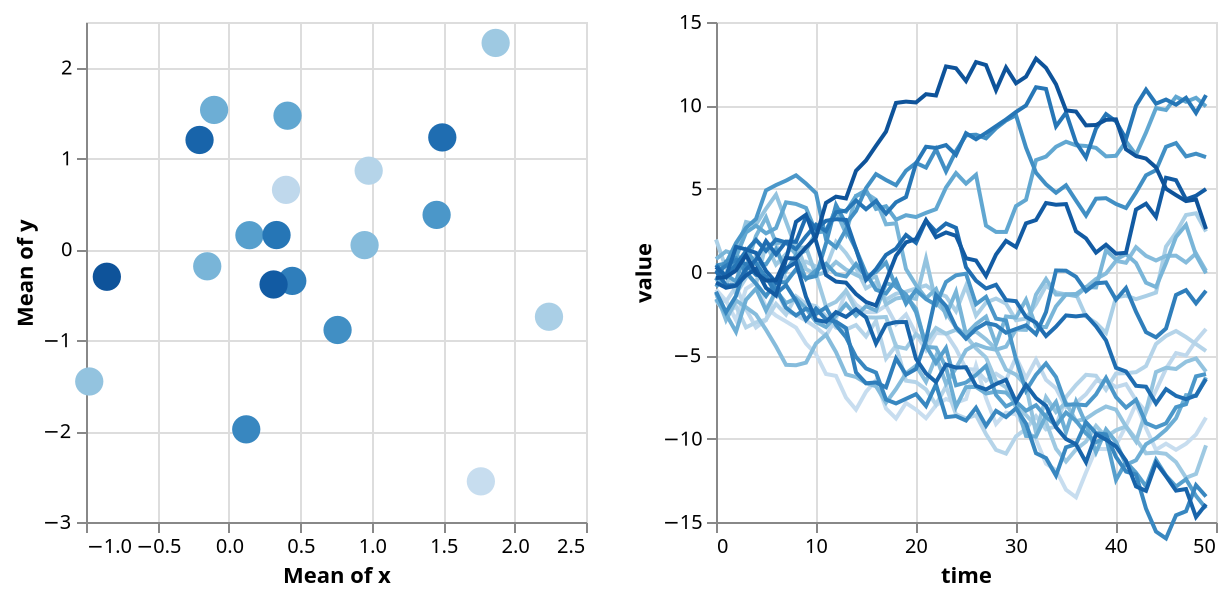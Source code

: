 {"config": {"view": {"height": 300, "width": 400}}, "$schema": "https://vega.github.io/schema/vega-lite/v2.4.1.json", "hconcat": [{"encoding": {"y": {"field": "y", "aggregate": "mean", "type": "quantitative"}, "x": {"field": "x", "aggregate": "mean", "type": "quantitative"}, "color": {"condition": {"legend": null, "selection": "selector024", "field": "id", "type": "ordinal"}, "value": "lightgray"}}, "data": {"values": [{"y": -2.5529898158340787, "x": 1.764052345967664, "time": 0, "id": 0, "value": -1.0485529650670926}, {"y": -2.5529898158340787, "x": 1.764052345967664, "time": 1, "id": 0, "value": -1.7210134128430437}, {"y": -2.5529898158340787, "x": 1.764052345967664, "time": 2, "id": 0, "value": -2.8861632536264}, {"y": -2.5529898158340787, "x": 1.764052345967664, "time": 3, "id": 0, "value": -1.0030125565701458}, {"y": -2.5529898158340787, "x": 1.764052345967664, "time": 4, "id": 0, "value": -0.6265870254145163}, {"y": -2.5529898158340787, "x": 1.764052345967664, "time": 5, "id": 0, "value": -2.117844618120122}, {"y": -2.5529898158340787, "x": 1.764052345967664, "time": 6, "id": 0, "value": -2.615877068812427}, {"y": -2.5529898158340787, "x": 1.764052345967664, "time": 7, "id": 0, "value": -2.969870980065911}, {"y": -2.5529898158340787, "x": 1.764052345967664, "time": 8, "id": 0, "value": -3.3390528180083545}, {"y": -2.5529898158340787, "x": 1.764052345967664, "time": 9, "id": 0, "value": -4.294997818501131}, {"y": -2.5529898158340787, "x": 1.764052345967664, "time": 10, "id": 0, "value": -4.93243484405336}, {"y": -2.5529898158340787, "x": 1.764052345967664, "time": 11, "id": 0, "value": -6.121294101837389}, {"y": -2.5529898158340787, "x": 1.764052345967664, "time": 12, "id": 0, "value": -6.231834759069861}, {"y": -2.5529898158340787, "x": 1.764052345967664, "time": 13, "id": 0, "value": -7.538361610805178}, {"y": -2.5529898158340787, "x": 1.764052345967664, "time": 14, "id": 0, "value": -8.257965999356971}, {"y": -2.5529898158340787, "x": 1.764052345967664, "time": 15, "id": 0, "value": -7.189456600040962}, {"y": -2.5529898158340787, "x": 1.764052345967664, "time": 16, "id": 0, "value": -6.490999450933626}, {"y": -2.5529898158340787, "x": 1.764052345967664, "time": 17, "id": 0, "value": -8.18910527036588}, {"y": -2.5529898158340787, "x": 1.764052345967664, "time": 18, "id": 0, "value": -8.787759207288866}, {"y": -2.5529898158340787, "x": 1.764052345967664, "time": 19, "id": 0, "value": -7.858254095809338}, {"y": -2.5529898158340787, "x": 1.764052345967664, "time": 20, "id": 0, "value": -8.253483078463692}, {"y": -2.5529898158340787, "x": 1.764052345967664, "time": 21, "id": 0, "value": -8.771002120974096}, {"y": -2.5529898158340787, "x": 1.764052345967664, "time": 22, "id": 0, "value": -7.999596172297251}, {"y": -2.5529898158340787, "x": 1.764052345967664, "time": 23, "id": 0, "value": -7.616863742284982}, {"y": -2.5529898158340787, "x": 1.764052345967664, "time": 24, "id": 0, "value": -7.839469423233303}, {"y": -2.5529898158340787, "x": 1.764052345967664, "time": 25, "id": 0, "value": -7.625989374323134}, {"y": -2.5529898158340787, "x": 1.764052345967664, "time": 26, "id": 0, "value": -5.614732692859997}, {"y": -2.5529898158340787, "x": 1.764052345967664, "time": 27, "id": 0, "value": -7.566536794341599}, {"y": -2.5529898158340787, "x": 1.764052345967664, "time": 28, "id": 0, "value": -9.11696613942508}, {"y": -2.5529898158340787, "x": 1.764052345967664, "time": 29, "id": 0, "value": -8.440505407063457}, {"y": -2.5529898158340787, "x": 1.764052345967664, "time": 30, "id": 0, "value": -8.530887414340404}, {"y": -2.5529898158340787, "x": 1.764052345967664, "time": 31, "id": 0, "value": -9.463628325134781}, {"y": -2.5529898158340787, "x": 1.764052345967664, "time": 32, "id": 0, "value": -10.055030992942893}, {"y": -2.5529898158340787, "x": 1.764052345967664, "time": 33, "id": 0, "value": -11.499971192016265}, {"y": -2.5529898158340787, "x": 1.764052345967664, "time": 34, "id": 0, "value": -11.886842038866911}, {"y": -2.5529898158340787, "x": 1.764052345967664, "time": 35, "id": 0, "value": -13.064471001349542}, {"y": -2.5529898158340787, "x": 1.764052345967664, "time": 36, "id": 0, "value": -13.515774038452069}, {"y": -2.5529898158340787, "x": 1.764052345967664, "time": 37, "id": 0, "value": -12.026418076377588}, {"y": -2.5529898158340787, "x": 1.764052345967664, "time": 38, "id": 0, "value": -10.615246012487976}, {"y": -2.5529898158340787, "x": 1.764052345967664, "time": 39, "id": 0, "value": -10.626391624329818}, {"y": -2.5529898158340787, "x": 1.764052345967664, "time": 40, "id": 0, "value": -10.386808864473426}, {"y": -2.5529898158340787, "x": 1.764052345967664, "time": 41, "id": 0, "value": -9.232624833979408}, {"y": -2.5529898158340787, "x": 1.764052345967664, "time": 42, "id": 0, "value": -7.9061631916137145}, {"y": -2.5529898158340787, "x": 1.764052345967664, "time": 43, "id": 0, "value": -9.367895879875123}, {"y": -2.5529898158340787, "x": 1.764052345967664, "time": 44, "id": 0, "value": -10.666582602038213}, {"y": -2.5529898158340787, "x": 1.764052345967664, "time": 45, "id": 0, "value": -10.300733814121354}, {"y": -2.5529898158340787, "x": 1.764052345967664, "time": 46, "id": 0, "value": -10.666284904107393}, {"y": -2.5529898158340787, "x": 1.764052345967664, "time": 47, "id": 0, "value": -10.306780504536382}, {"y": -2.5529898158340787, "x": 1.764052345967664, "time": 48, "id": 0, "value": -9.750817824826584}, {"y": -2.5529898158340787, "x": 1.764052345967664, "time": 49, "id": 0, "value": -8.735152543284482}, {"y": 0.6536185954403606, "x": 0.4001572083672233, "time": 0, "id": 1, "value": -1.4200179371789752}, {"y": 0.6536185954403606, "x": 0.4001572083672233, "time": 1, "id": 1, "value": -1.7795710987195164}, {"y": 0.6536185954403606, "x": 0.4001572083672233, "time": 2, "id": 1, "value": -0.8787446117653293}, {"y": 0.6536185954403606, "x": 0.4001572083672233, "time": 3, "id": 1, "value": -2.226503672907776}, {"y": 0.6536185954403606, "x": 0.4001572083672233, "time": 4, "id": 1, "value": -3.3259044634919706}, {"y": 0.6536185954403606, "x": 0.4001572083672233, "time": 5, "id": 1, "value": -2.886512762227434}, {"y": 0.6536185954403606, "x": 0.4001572083672233, "time": 6, "id": 1, "value": -0.956980708410448}, {"y": 0.6536185954403606, "x": 0.4001572083672233, "time": 7, "id": 1, "value": -2.331932001828467}, {"y": 0.6536185954403606, "x": 0.4001572083672233, "time": 8, "id": 1, "value": -2.5713111794043932}, {"y": 0.6536185954403606, "x": 0.4001572083672233, "time": 9, "id": 1, "value": -2.91729295510378}, {"y": 0.6536185954403606, "x": 0.4001572083672233, "time": 10, "id": 1, "value": -3.3145647694325775}, {"y": 0.6536185954403606, "x": 0.4001572083672233, "time": 11, "id": 1, "value": -3.821381123731265}, {"y": 0.6536185954403606, "x": 0.4001572083672233, "time": 12, "id": 1, "value": -2.801208412015465}, {"y": 0.6536185954403606, "x": 0.4001572083672233, "time": 13, "id": 1, "value": -1.1430777323972772}, {"y": 0.6536185954403606, "x": 0.4001572083672233, "time": 14, "id": 1, "value": -1.9560707209513546}, {"y": 0.6536185954403606, "x": 0.4001572083672233, "time": 15, "id": 1, "value": -2.409456524802742}, {"y": 0.6536185954403606, "x": 0.4001572083672233, "time": 16, "id": 1, "value": -2.405685635716473}, {"y": 0.6536185954403606, "x": 0.4001572083672233, "time": 17, "id": 1, "value": -2.0184051603214095}, {"y": 0.6536185954403606, "x": 0.4001572083672233, "time": 18, "id": 1, "value": -3.134302146281804}, {"y": 0.6536185954403606, "x": 0.4001572083672233, "time": 19, "id": 1, "value": -2.55207755488388}, {"y": 0.6536185954403606, "x": 0.4001572083672233, "time": 20, "id": 1, "value": -3.711498071283793}, {"y": 0.6536185954403606, "x": 0.4001572083672233, "time": 21, "id": 1, "value": -4.690327930642563}, {"y": 0.6536185954403606, "x": 0.4001572083672233, "time": 22, "id": 1, "value": -3.6608891018597958}, {"y": 0.6536185954403606, "x": 0.4001572083672233, "time": 23, "id": 1, "value": -3.6951313823917498}, {"y": 0.6536185954403606, "x": 0.4001572083672233, "time": 24, "id": 1, "value": -4.608210600433546}, {"y": 0.6536185954403606, "x": 0.4001572083672233, "time": 25, "id": 1, "value": -5.816784254166768}, {"y": 0.6536185954403606, "x": 0.4001572083672233, "time": 26, "id": 1, "value": -5.861379680622625}, {"y": 0.6536185954403606, "x": 0.4001572083672233, "time": 27, "id": 1, "value": -6.521271410352123}, {"y": 0.6536185954403606, "x": 0.4001572083672233, "time": 28, "id": 1, "value": -6.103952589320288}, {"y": 0.6536185954403606, "x": 0.4001572083672233, "time": 29, "id": 1, "value": -6.4859615448981085}, {"y": 0.6536185954403606, "x": 0.4001572083672233, "time": 30, "id": 1, "value": -5.118364305091395}, {"y": 0.6536185954403606, "x": 0.4001572083672233, "time": 31, "id": 1, "value": -6.381432654193671}, {"y": 0.6536185954403606, "x": 0.4001572083672233, "time": 32, "id": 1, "value": -5.257013469683303}, {"y": 0.6536185954403606, "x": 0.4001572083672233, "time": 33, "id": 1, "value": -6.4675564638066545}, {"y": 0.6536185954403606, "x": 0.4001572083672233, "time": 34, "id": 1, "value": -6.977849203440283}, {"y": 0.6536185954403606, "x": 0.4001572083672233, "time": 35, "id": 1, "value": -8.118045504375244}, {"y": 0.6536185954403606, "x": 0.4001572083672233, "time": 36, "id": 1, "value": -7.852357529409009}, {"y": 0.6536185954403606, "x": 0.4001572083672233, "time": 37, "id": 1, "value": -7.331053781133295}, {"y": 0.6536185954403606, "x": 0.4001572083672233, "time": 38, "id": 1, "value": -6.545249954302122}, {"y": 0.6536185954403606, "x": 0.4001572083672233, "time": 39, "id": 1, "value": -6.533751054432059}, {"y": 0.6536185954403606, "x": 0.4001572083672233, "time": 40, "id": 1, "value": -6.903552220735863}, {"y": 0.6536185954403606, "x": 0.4001572083672233, "time": 41, "id": 1, "value": -6.731047804242997}, {"y": 0.6536185954403606, "x": 0.4001572083672233, "time": 42, "id": 1, "value": -7.695654228449261}, {"y": 0.6536185954403606, "x": 0.4001572083672233, "time": 43, "id": 1, "value": -8.379093995237943}, {"y": 0.6536185954403606, "x": 0.4001572083672233, "time": 44, "id": 1, "value": -7.103018649231755}, {"y": 0.6536185954403606, "x": 0.4001572083672233, "time": 45, "id": 1, "value": -5.805193382258169}, {"y": 0.6536185954403606, "x": 0.4001572083672233, "time": 46, "id": 1, "value": -4.867100841352523}, {"y": 0.6536185954403606, "x": 0.4001572083672233, "time": 47, "id": 1, "value": -5.011667658286259}, {"y": 0.6536185954403606, "x": 0.4001572083672233, "time": 48, "id": 1, "value": -4.119193770954729}, {"y": 0.6536185954403606, "x": 0.4001572083672233, "time": 49, "id": 1, "value": -3.4181524297896315}, {"y": 0.8644361988595057, "x": 0.9787379841057392, "time": 0, "id": 2, "value": -1.7062701906250126}, {"y": 0.8644361988595057, "x": 0.9787379841057392, "time": 1, "id": 2, "value": -2.5194164726694668}, {"y": 0.8644361988595057, "x": 0.9787379841057392, "time": 2, "id": 2, "value": -2.0537540329390067}, {"y": 0.8644361988595057, "x": 0.9787379841057392, "time": 3, "id": 2, "value": -3.3242390314247405}, {"y": 0.8644361988595057, "x": 0.9787379841057392, "time": 4, "id": 2, "value": -3.0260008572186847}, {"y": 0.8644361988595057, "x": 0.9787379841057392, "time": 5, "id": 2, "value": -2.8593273618461557}, {"y": 0.8644361988595057, "x": 0.9787379841057392, "time": 6, "id": 2, "value": -1.9099065549203948}, {"y": 0.8644361988595057, "x": 0.9787379841057392, "time": 7, "id": 2, "value": -2.5535249577532855}, {"y": 0.8644361988595057, "x": 0.9787379841057392, "time": 8, "id": 2, "value": -1.4538653618661723}, {"y": 0.8644361988595057, "x": 0.9787379841057392, "time": 9, "id": 2, "value": -1.9174613365122666}, {"y": 0.8644361988595057, "x": 0.9787379841057392, "time": 10, "id": 2, "value": -2.050341914099222}, {"y": 0.8644361988595057, "x": 0.9787379841057392, "time": 11, "id": 2, "value": -2.64665595254973}, {"y": 0.8644361988595057, "x": 0.9787379841057392, "time": 12, "id": 2, "value": -3.3387058003341212}, {"y": 0.8644361988595057, "x": 0.9787379841057392, "time": 13, "id": 2, "value": -3.456869845462691}, {"y": 0.8644361988595057, "x": 0.9787379841057392, "time": 14, "id": 2, "value": -3.1823534877387516}, {"y": 0.8644361988595057, "x": 0.9787379841057392, "time": 15, "id": 2, "value": -3.870191098767434}, {"y": 0.8644361988595057, "x": 0.9787379841057392, "time": 16, "id": 2, "value": -2.9383427246531304}, {"y": 0.8644361988595057, "x": 0.9787379841057392, "time": 17, "id": 2, "value": -5.19390695405532}, {"y": 0.8644361988595057, "x": 0.9787379841057392, "time": 18, "id": 2, "value": -4.427243772410234}, {"y": 0.8644361988595057, "x": 0.9787379841057392, "time": 19, "id": 2, "value": -6.521846843616379}, {"y": 0.8644361988595057, "x": 0.9787379841057392, "time": 20, "id": 2, "value": -6.607777610587991}, {"y": 0.8644361988595057, "x": 0.9787379841057392, "time": 21, "id": 2, "value": -7.046967132390139}, {"y": 0.8644361988595057, "x": 0.9787379841057392, "time": 22, "id": 2, "value": -7.955730378349193}, {"y": 0.8644361988595057, "x": 0.9787379841057392, "time": 23, "id": 2, "value": -6.8593835326833945}, {"y": 0.8644361988595057, "x": 0.9787379841057392, "time": 24, "id": 2, "value": -8.540601748177828}, {"y": 0.8644361988595057, "x": 0.9787379841057392, "time": 25, "id": 2, "value": -8.782621578048047}, {"y": 0.8644361988595057, "x": 0.9787379841057392, "time": 26, "id": 2, "value": -8.587551880896667}, {"y": 0.8644361988595057, "x": 0.9787379841057392, "time": 27, "id": 2, "value": -9.72735433632344}, {"y": 0.8644361988595057, "x": 0.9787379841057392, "time": 28, "id": 2, "value": -10.671722827147734}, {"y": 0.8644361988595057, "x": 0.9787379841057392, "time": 29, "id": 2, "value": -10.895981761399375}, {"y": 0.8644361988595057, "x": 0.9787379841057392, "time": 30, "id": 2, "value": -9.861571874917857}, {"y": 0.8644361988595057, "x": 0.9787379841057392, "time": 31, "id": 2, "value": -9.40908278227821}, {"y": 0.8644361988595057, "x": 0.9787379841057392, "time": 32, "id": 2, "value": -8.653687086614871}, {"y": 0.8644361988595057, "x": 0.9787379841057392, "time": 33, "id": 2, "value": -9.442356341124238}, {"y": 0.8644361988595057, "x": 0.9787379841057392, "time": 34, "id": 2, "value": -9.258430846783929}, {"y": 0.8644361988595057, "x": 0.9787379841057392, "time": 35, "id": 2, "value": -7.50344469304187}, {"y": 0.8644361988595057, "x": 0.9787379841057392, "time": 36, "id": 2, "value": -6.780344199304072}, {"y": 0.8644361988595057, "x": 0.9787379841057392, "time": 37, "id": 2, "value": -6.1684170065729145}, {"y": 0.8644361988595057, "x": 0.9787379841057392, "time": 38, "id": 2, "value": -6.225886525038309}, {"y": 0.8644361988595057, "x": 0.9787379841057392, "time": 39, "id": 2, "value": -7.063564566946254}, {"y": 0.8644361988595057, "x": 0.9787379841057392, "time": 40, "id": 2, "value": -6.091028777803717}, {"y": 0.8644361988595057, "x": 0.9787379841057392, "time": 41, "id": 2, "value": -6.069966756461653}, {"y": 0.8644361988595057, "x": 0.9787379841057392, "time": 42, "id": 2, "value": -6.010072073345377}, {"y": 0.8644361988595057, "x": 0.9787379841057392, "time": 43, "id": 2, "value": -5.642527177323108}, {"y": 0.8644361988595057, "x": 0.9787379841057392, "time": 44, "id": 2, "value": -4.317513124436292}, {"y": 0.8644361988595057, "x": 0.9787379841057392, "time": 45, "id": 2, "value": -3.836397998047457}, {"y": 0.8644361988595057, "x": 0.9787379841057392, "time": 46, "id": 2, "value": -3.5396648255533436}, {"y": 0.8644361988595057, "x": 0.9787379841057392, "time": 47, "id": 2, "value": -3.9012641063349633}, {"y": 0.8644361988595057, "x": 0.9787379841057392, "time": 48, "id": 2, "value": -4.323578930460234}, {"y": 0.8644361988595057, "x": 0.9787379841057392, "time": 49, "id": 2, "value": -4.741056280345267}, {"y": -0.7421650204064419, "x": 2.240893199201458, "time": 0, "id": 3, "value": 1.9507753952317897}, {"y": -0.7421650204064419, "x": 2.240893199201458, "time": 1, "id": 3, "value": 0.22449279290011281}, {"y": -0.7421650204064419, "x": 2.240893199201458, "time": 2, "id": 3, "value": -1.311750893377111}, {"y": -0.7421650204064419, "x": 2.240893199201458, "time": 3, "id": 3, "value": -0.34235418521909977}, {"y": -0.7421650204064419, "x": 2.240893199201458, "time": 4, "id": 3, "value": 0.9840317114679306}, {"y": -0.7421650204064419, "x": 2.240893199201458, "time": 5, "id": 3, "value": 1.6190631483600368}, {"y": -0.7421650204064419, "x": 2.240893199201458, "time": 6, "id": 3, "value": 1.7066143897452277}, {"y": -0.7421650204064419, "x": 2.240893199201458, "time": 7, "id": 3, "value": -0.5167887624791989}, {"y": -0.7421650204064419, "x": 2.240893199201458, "time": 8, "id": 3, "value": 0.1384749682433989}, {"y": -0.7421650204064419, "x": 2.240893199201458, "time": 9, "id": 3, "value": 0.6199564420168611}, {"y": -0.7421650204064419, "x": 2.240893199201458, "time": 10, "id": 3, "value": 0.32216556261513274}, {"y": -0.7421650204064419, "x": 2.240893199201458, "time": 11, "id": 3, "value": 0.2695982663455865}, {"y": -0.7421650204064419, "x": 2.240893199201458, "time": 12, "id": 3, "value": 1.8059753205913842}, {"y": -0.7421650204064419, "x": 2.240893199201458, "time": 13, "id": 3, "value": 1.125797116594534}, {"y": -0.7421650204064419, "x": 2.240893199201458, "time": 14, "id": 3, "value": 0.23488203359900606}, {"y": -0.7421650204064419, "x": 2.240893199201458, "time": 15, "id": 3, "value": -0.9791953694951145}, {"y": -0.7421650204064419, "x": 2.240893199201458, "time": 16, "id": 3, "value": -0.6392303856938526}, {"y": -0.7421650204064419, "x": 2.240893199201458, "time": 17, "id": 3, "value": -1.6617372293294561}, {"y": -0.7421650204064419, "x": 2.240893199201458, "time": 18, "id": 3, "value": -1.305444411857167}, {"y": -0.7421650204064419, "x": 2.240893199201458, "time": 19, "id": 3, "value": -1.1817224976236604}, {"y": -0.7421650204064419, "x": 2.240893199201458, "time": 20, "id": 3, "value": -0.9874295595778888}, {"y": -0.7421650204064419, "x": 2.240893199201458, "time": 21, "id": 3, "value": -0.8060911303600675}, {"y": -0.7421650204064419, "x": 2.240893199201458, "time": 22, "id": 3, "value": -1.230408751337969}, {"y": -0.7421650204064419, "x": 2.240893199201458, "time": 23, "id": 3, "value": -1.4646245526825055}, {"y": -0.7421650204064419, "x": 2.240893199201458, "time": 24, "id": 3, "value": -2.3535959107779556}, {"y": -0.7421650204064419, "x": 2.240893199201458, "time": 25, "id": 3, "value": -0.8353347404222502}, {"y": -0.7421650204064419, "x": 2.240893199201458, "time": 26, "id": 3, "value": -2.6168975961278416}, {"y": -0.7421650204064419, "x": 2.240893199201458, "time": 27, "id": 3, "value": -1.8319400748873416}, {"y": -0.7421650204064419, "x": 2.240893199201458, "time": 28, "id": 3, "value": -1.5938369270550294}, {"y": -0.7421650204064419, "x": 2.240893199201458, "time": 29, "id": 3, "value": -1.8960866575100994}, {"y": -0.7421650204064419, "x": 2.240893199201458, "time": 30, "id": 3, "value": -2.8922992978811655}, {"y": -0.7421650204064419, "x": 2.240893199201458, "time": 31, "id": 3, "value": -2.794403152468538}, {"y": -0.7421650204064419, "x": 2.240893199201458, "time": 32, "id": 3, "value": -1.9269957411136203}, {"y": -0.7421650204064419, "x": 2.240893199201458, "time": 33, "id": 3, "value": -0.8323573664015289}, {"y": -0.7421650204064419, "x": 2.240893199201458, "time": 34, "id": 3, "value": -1.2178471267771371}, {"y": -0.7421650204064419, "x": 2.240893199201458, "time": 35, "id": 3, "value": -1.3508355490867292}, {"y": -0.7421650204064419, "x": 2.240893199201458, "time": 36, "id": 3, "value": -1.3262234238388175}, {"y": -0.7421650204064419, "x": 2.240893199201458, "time": 37, "id": 3, "value": -2.66772014942186}, {"y": -0.7421650204064419, "x": 2.240893199201458, "time": 38, "id": 3, "value": -3.0589372015958762}, {"y": -0.7421650204064419, "x": 2.240893199201458, "time": 39, "id": 3, "value": -3.650120305360306}, {"y": -0.7421650204064419, "x": 2.240893199201458, "time": 40, "id": 3, "value": -1.5162520581557688}, {"y": -0.7421650204064419, "x": 2.240893199201458, "time": 41, "id": 3, "value": -1.4167976011250571}, {"y": -0.7421650204064419, "x": 2.240893199201458, "time": 42, "id": 3, "value": -1.6293206458953664}, {"y": -0.7421650204064419, "x": 2.240893199201458, "time": 43, "id": 3, "value": -1.4390090883014266}, {"y": -0.7421650204064419, "x": 2.240893199201458, "time": 44, "id": 3, "value": -1.2336765245234669}, {"y": -0.7421650204064419, "x": 2.240893199201458, "time": 45, "id": 3, "value": 1.5256785894981153}, {"y": -0.7421650204064419, "x": 2.240893199201458, "time": 46, "id": 3, "value": 2.3556647485792186}, {"y": -0.7421650204064419, "x": 2.240893199201458, "time": 47, "id": 3, "value": 3.4202498847070704}, {"y": -0.7421650204064419, "x": 2.240893199201458, "time": 48, "id": 3, "value": 3.5249639141403546}, {"y": -0.7421650204064419, "x": 2.240893199201458, "time": 49, "id": 3, "value": 2.42746725937011}, {"y": 2.2697546239876076, "x": 1.8675579901499675, "time": 0, "id": 4, "value": -0.5096521817516535}, {"y": 2.2697546239876076, "x": 1.8675579901499675, "time": 1, "id": 4, "value": -0.33222603949790064}, {"y": 2.2697546239876076, "x": 1.8675579901499675, "time": 2, "id": 4, "value": 1.156026154297699}, {"y": 2.2697546239876076, "x": 1.8675579901499675, "time": 3, "id": 4, "value": -0.01709725081646085}, {"y": 2.2697546239876076, "x": 1.8675579901499675, "time": 4, "id": 4, "value": -0.7116651105478263}, {"y": 2.2697546239876076, "x": 1.8675579901499675, "time": 5, "id": 4, "value": 1.6714796643161156}, {"y": 2.2697546239876076, "x": 1.8675579901499675, "time": 6, "id": 4, "value": 0.4460441454859476}, {"y": 2.2697546239876076, "x": 1.8675579901499675, "time": 7, "id": 4, "value": 1.071275596513135}, {"y": 2.2697546239876076, "x": 1.8675579901499675, "time": 8, "id": 4, "value": 1.7114071226107272}, {"y": 2.2697546239876076, "x": 1.8675579901499675, "time": 9, "id": 4, "value": 0.17061010816610245}, {"y": 2.2697546239876076, "x": 1.8675579901499675, "time": 10, "id": 4, "value": -0.13840286088101977}, {"y": 2.2697546239876076, "x": 1.8675579901499675, "time": 11, "id": 4, "value": -2.0746826667275267}, {"y": 2.2697546239876076, "x": 1.8675579901499675, "time": 12, "id": 4, "value": -1.788338977835247}, {"y": 2.2697546239876076, "x": 1.8675579901499675, "time": 13, "id": 4, "value": -1.1219558958033327}, {"y": 2.2697546239876076, "x": 1.8675579901499675, "time": 14, "id": 4, "value": -2.2793111549941862}, {"y": 2.2697546239876076, "x": 1.8675579901499675, "time": 15, "id": 4, "value": -2.7202337872867774}, {"y": 2.2697546239876076, "x": 1.8675579901499675, "time": 16, "id": 4, "value": -2.735915898889332}, {"y": 2.2697546239876076, "x": 1.8675579901499675, "time": 17, "id": 4, "value": -2.697285347049144}, {"y": 2.2697546239876076, "x": 1.8675579901499675, "time": 18, "id": 4, "value": -4.465823797726175}, {"y": 2.2697546239876076, "x": 1.8675579901499675, "time": 19, "id": 4, "value": -4.595930751919879}, {"y": 2.2697546239876076, "x": 1.8675579901499675, "time": 20, "id": 4, "value": -3.7200979903325484}, {"y": 2.2697546239876076, "x": 1.8675579901499675, "time": 21, "id": 4, "value": -4.222914690975086}, {"y": 2.2697546239876076, "x": 1.8675579901499675, "time": 22, "id": 4, "value": -3.3603186796466353}, {"y": 2.2697546239876076, "x": 1.8675579901499675, "time": 23, "id": 4, "value": -3.7077693321451988}, {"y": 2.2697546239876076, "x": 1.8675579901499675, "time": 24, "id": 4, "value": -3.465651371160076}, {"y": 2.2697546239876076, "x": 1.8675579901499675, "time": 25, "id": 4, "value": -3.8502967943025936}, {"y": 2.2697546239876076, "x": 1.8675579901499675, "time": 26, "id": 4, "value": -4.579341453097289}, {"y": 2.2697546239876076, "x": 1.8675579901499675, "time": 27, "id": 4, "value": -5.1336510796685895}, {"y": 2.2697546239876076, "x": 1.8675579901499675, "time": 28, "id": 4, "value": -6.539613995936489}, {"y": 2.2697546239876076, "x": 1.8675579901499675, "time": 29, "id": 4, "value": -6.914761112597773}, {"y": 2.2697546239876076, "x": 1.8675579901499675, "time": 30, "id": 4, "value": -8.132699624190924}, {"y": 2.2697546239876076, "x": 1.8675579901499675, "time": 31, "id": 4, "value": -8.580864986871632}, {"y": 2.2697546239876076, "x": 1.8675579901499675, "time": 32, "id": 4, "value": -9.237328661843163}, {"y": 2.2697546239876076, "x": 1.8675579901499675, "time": 33, "id": 4, "value": -9.002507135894431}, {"y": 2.2697546239876076, "x": 1.8675579901499675, "time": 34, "id": 4, "value": -10.604343184866968}, {"y": 2.2697546239876076, "x": 1.8675579901499675, "time": 35, "id": 4, "value": -11.370045379345054}, {"y": 2.2697546239876076, "x": 1.8675579901499675, "time": 36, "id": 4, "value": -10.65006164920189}, {"y": 2.2697546239876076, "x": 1.8675579901499675, "time": 37, "id": 4, "value": -10.173163280279667}, {"y": 2.2697546239876076, "x": 1.8675579901499675, "time": 38, "id": 4, "value": -9.232245665704554}, {"y": 2.2697546239876076, "x": 1.8675579901499675, "time": 39, "id": 4, "value": -9.899965952063953}, {"y": 2.2697546239876076, "x": 1.8675579901499675, "time": 40, "id": 4, "value": -9.493550458387746}, {"y": 2.2697546239876076, "x": 1.8675579901499675, "time": 41, "id": 4, "value": -9.266157683266618}, {"y": 2.2697546239876076, "x": 1.8675579901499675, "time": 42, "id": 4, "value": -10.028272195189116}, {"y": 2.2697546239876076, "x": 1.8675579901499675, "time": 43, "id": 4, "value": -10.880001392442706}, {"y": 2.2697546239876076, "x": 1.8675579901499675, "time": 44, "id": 4, "value": -10.834867377010696}, {"y": 2.2697546239876076, "x": 1.8675579901499675, "time": 45, "id": 4, "value": -10.909535355261845}, {"y": 2.2697546239876076, "x": 1.8675579901499675, "time": 46, "id": 4, "value": -11.405637689244408}, {"y": 2.2697546239876076, "x": 1.8675579901499675, "time": 47, "id": 4, "value": -12.34351792039586}, {"y": 2.2697546239876076, "x": 1.8675579901499675, "time": 48, "id": 4, "value": -12.115464595271792}, {"y": 2.2697546239876076, "x": 1.8675579901499675, "time": 49, "id": 4, "value": -10.403159373928496}, {"y": -1.4543656745987648, "x": -0.977277879876411, "time": 0, "id": 5, "value": -0.4380743016111864}, {"y": -1.4543656745987648, "x": -0.977277879876411, "time": 1, "id": 5, "value": -0.8398552378194483}, {"y": -1.4543656745987648, "x": -0.977277879876411, "time": 2, "id": 5, "value": 1.0560339382111348}, {"y": -1.4543656745987648, "x": -0.977277879876411, "time": 3, "id": 5, "value": 2.9996551238604274}, {"y": -1.4543656745987648, "x": -0.977277879876411, "time": 4, "id": 5, "value": 2.8500205835327566}, {"y": -1.4543656745987648, "x": -0.977277879876411, "time": 5, "id": 5, "value": 3.7945000705231706}, {"y": -1.4543656745987648, "x": -0.977277879876411, "time": 6, "id": 5, "value": 4.638863046924718}, {"y": -1.4543656745987648, "x": -0.977277879876411, "time": 7, "id": 5, "value": 3.0368053913179702}, {"y": -1.4543656745987648, "x": -0.977277879876411, "time": 8, "id": 5, "value": 1.4198493470071358}, {"y": -1.4543656745987648, "x": -0.977277879876411, "time": 9, "id": 5, "value": 1.4831113412074675}, {"y": -1.4543656745987648, "x": -0.977277879876411, "time": 10, "id": 5, "value": -0.19289246512250924}, {"y": -1.4543656745987648, "x": -0.977277879876411, "time": 11, "id": 5, "value": -0.0041138683286806865}, {"y": -1.4543656745987648, "x": -0.977277879876411, "time": 12, "id": 5, "value": 0.6047299661467701}, {"y": -1.4543656745987648, "x": -0.977277879876411, "time": 13, "id": 5, "value": 0.1440101787582168}, {"y": -1.4543656745987648, "x": -0.977277879876411, "time": 14, "id": 5, "value": -0.1682820723674765}, {"y": -1.4543656745987648, "x": -0.977277879876411, "time": 15, "id": 5, "value": -0.4486375675519856}, {"y": -1.4543656745987648, "x": -0.977277879876411, "time": 16, "id": 5, "value": -0.2877093992537626}, {"y": -1.4543656745987648, "x": -0.977277879876411, "time": 17, "id": 5, "value": -1.9444245015757162}, {"y": -1.4543656745987648, "x": -0.977277879876411, "time": 18, "id": 5, "value": -1.5889427088319472}, {"y": -1.4543656745987648, "x": -0.977277879876411, "time": 19, "id": 5, "value": -1.4949894794463785}, {"y": -1.4543656745987648, "x": -0.977277879876411, "time": 20, "id": 5, "value": -1.6100969479336051}, {"y": -1.4543656745987648, "x": -0.977277879876411, "time": 21, "id": 5, "value": 0.8023567316101434}, {"y": -1.4543656745987648, "x": -0.977277879876411, "time": 22, "id": 5, "value": -1.8532623613647894}, {"y": -1.4543656745987648, "x": -0.977277879876411, "time": 23, "id": 5, "value": -2.4345308382251147}, {"y": -1.4543656745987648, "x": -0.977277879876411, "time": 24, "id": 5, "value": -3.3232510955787458}, {"y": -1.4543656745987648, "x": -0.977277879876411, "time": 25, "id": 5, "value": -3.7670871887339437}, {"y": -1.4543656745987648, "x": -0.977277879876411, "time": 26, "id": 5, "value": -3.5705297880051585}, {"y": -1.4543656745987648, "x": -0.977277879876411, "time": 27, "id": 5, "value": -4.04116744615995}, {"y": -1.4543656745987648, "x": -0.977277879876411, "time": 28, "id": 5, "value": -4.6312250920294895}, {"y": -1.4543656745987648, "x": -0.977277879876411, "time": 29, "id": 5, "value": -5.857421283812508}, {"y": -1.4543656745987648, "x": -0.977277879876411, "time": 30, "id": 5, "value": -6.162384921666929}, {"y": -1.4543656745987648, "x": -0.977277879876411, "time": 31, "id": 5, "value": -6.8117228493973165}, {"y": -1.4543656745987648, "x": -0.977277879876411, "time": 32, "id": 5, "value": -9.64627735467202}, {"y": -1.4543656745987648, "x": -0.977277879876411, "time": 33, "id": 5, "value": -7.514123944101575}, {"y": -1.4543656745987648, "x": -0.977277879876411, "time": 34, "id": 5, "value": -8.401304885946615}, {"y": -1.4543656745987648, "x": -0.977277879876411, "time": 35, "id": 5, "value": -7.845517921863742}, {"y": -1.4543656745987648, "x": -0.977277879876411, "time": 36, "id": 5, "value": -8.948424134819112}, {"y": -1.4543656745987648, "x": -0.977277879876411, "time": 37, "id": 5, "value": -8.799974553439034}, {"y": -1.4543656745987648, "x": -0.977277879876411, "time": 38, "id": 5, "value": -8.394770473116147}, {"y": -1.4543656745987648, "x": -0.977277879876411, "time": 39, "id": 5, "value": -8.067807877711688}, {"y": -1.4543656745987648, "x": -0.977277879876411, "time": 40, "id": 5, "value": -8.260984579261528}, {"y": -1.4543656745987648, "x": -0.977277879876411, "time": 41, "id": 5, "value": -9.277723227871297}, {"y": -1.4543656745987648, "x": -0.977277879876411, "time": 42, "id": 5, "value": -10.165503364507233}, {"y": -1.4543656745987648, "x": -0.977277879876411, "time": 43, "id": 5, "value": -8.342779764379273}, {"y": -1.4543656745987648, "x": -0.977277879876411, "time": 44, "id": 5, "value": -6.0031549583592145}, {"y": -1.4543656745987648, "x": -0.977277879876411, "time": 45, "id": 5, "value": -5.744438518129469}, {"y": -1.4543656745987648, "x": -0.977277879876411, "time": 46, "id": 5, "value": -5.81924350080981}, {"y": -1.4543656745987648, "x": -0.977277879876411, "time": 47, "id": 5, "value": -5.3861355476584665}, {"y": -1.4543656745987648, "x": -0.977277879876411, "time": 48, "id": 5, "value": -5.184655600954033}, {"y": -1.4543656745987648, "x": -0.977277879876411, "time": 49, "id": 5, "value": -5.976770621519184}, {"y": 0.04575851730144607, "x": 0.9500884175255894, "time": 0, "id": 6, "value": -1.2527953600499262}, {"y": 0.04575851730144607, "x": 0.9500884175255894, "time": 1, "id": 6, "value": -2.882993707015971}, {"y": 0.04575851730144607, "x": 0.9500884175255894, "time": 2, "id": 6, "value": -1.7042141358563203}, {"y": 0.04575851730144607, "x": 0.9500884175255894, "time": 3, "id": 6, "value": -2.1178331166160675}, {"y": 0.04575851730144607, "x": 0.9500884175255894, "time": 4, "id": 6, "value": -2.552986668337705}, {"y": 0.04575851730144607, "x": 0.9500884175255894, "time": 5, "id": 6, "value": -3.4658088937818636}, {"y": 0.04575851730144607, "x": 0.9500884175255894, "time": 6, "id": 6, "value": -4.466024241171429}, {"y": 0.04575851730144607, "x": 0.9500884175255894, "time": 7, "id": 6, "value": -5.570407580599879}, {"y": 0.04575851730144607, "x": 0.9500884175255894, "time": 8, "id": 6, "value": -5.594733704998815}, {"y": 0.04575851730144607, "x": 0.9500884175255894, "time": 9, "id": 6, "value": -5.438227167033439}, {"y": 0.04575851730144607, "x": 0.9500884175255894, "time": 10, "id": 6, "value": -4.285895602250319}, {"y": 0.04575851730144607, "x": 0.9500884175255894, "time": 11, "id": 6, "value": -3.7620045784161134}, {"y": 0.04575851730144607, "x": 0.9500884175255894, "time": 12, "id": 6, "value": -4.807257944563068}, {"y": 0.04575851730144607, "x": 0.9500884175255894, "time": 13, "id": 6, "value": -6.141516415965821}, {"y": 0.04575851730144607, "x": 0.9500884175255894, "time": 14, "id": 6, "value": -6.299183432129637}, {"y": 0.04575851730144607, "x": 0.9500884175255894, "time": 15, "id": 6, "value": -6.663876976521323}, {"y": 0.04575851730144607, "x": 0.9500884175255894, "time": 16, "id": 6, "value": -6.854530470102722}, {"y": 0.04575851730144607, "x": 0.9500884175255894, "time": 17, "id": 6, "value": -7.840041207786872}, {"y": 0.04575851730144607, "x": 0.9500884175255894, "time": 18, "id": 6, "value": -7.025521385299006}, {"y": 0.04575851730144607, "x": 0.9500884175255894, "time": 19, "id": 6, "value": -6.0824752979764884}, {"y": 0.04575851730144607, "x": 0.9500884175255894, "time": 20, "id": 6, "value": -5.625059691755498}, {"y": 0.04575851730144607, "x": 0.9500884175255894, "time": 21, "id": 6, "value": -6.585564073388646}, {"y": 0.04575851730144607, "x": 0.9500884175255894, "time": 22, "id": 6, "value": -5.072235990815441}, {"y": 0.04575851730144607, "x": 0.9500884175255894, "time": 23, "id": 6, "value": -6.704870517049937}, {"y": 0.04575851730144607, "x": 0.9500884175255894, "time": 24, "id": 6, "value": -5.76812805351468}, {"y": 0.04575851730144607, "x": 0.9500884175255894, "time": 25, "id": 6, "value": -4.689930749800442}, {"y": 0.04575851730144607, "x": 0.9500884175255894, "time": 26, "id": 6, "value": -4.335173056687224}, {"y": 0.04575851730144607, "x": 0.9500884175255894, "time": 27, "id": 6, "value": -4.552122626623873}, {"y": 0.04575851730144607, "x": 0.9500884175255894, "time": 28, "id": 6, "value": -4.6626120316898}, {"y": 0.04575851730144607, "x": 0.9500884175255894, "time": 29, "id": 6, "value": -4.479272832432199}, {"y": 0.04575851730144607, "x": 0.9500884175255894, "time": 30, "id": 6, "value": -3.4503373398373443}, {"y": 0.04575851730144607, "x": 0.9500884175255894, "time": 31, "id": 6, "value": -3.4737604448587964}, {"y": 0.04575851730144607, "x": 0.9500884175255894, "time": 32, "id": 6, "value": -1.356969423375121}, {"y": 0.04575851730144607, "x": 0.9500884175255894, "time": 33, "id": 6, "value": -0.4205236975440052}, {"y": 0.04575851730144607, "x": 0.9500884175255894, "time": 34, "id": 6, "value": -1.3533127390504434}, {"y": 0.04575851730144607, "x": 0.9500884175255894, "time": 35, "id": 6, "value": -1.342963424484144}, {"y": 0.04575851730144607, "x": 0.9500884175255894, "time": 36, "id": 6, "value": -1.4446606990390156}, {"y": 0.04575851730144607, "x": 0.9500884175255894, "time": 37, "id": 6, "value": -0.915615460704584}, {"y": 0.04575851730144607, "x": 0.9500884175255894, "time": 38, "id": 6, "value": -0.4175630560217273}, {"y": 0.04575851730144607, "x": 0.9500884175255894, "time": 39, "id": 6, "value": -0.08752794151141563}, {"y": 0.04575851730144607, "x": 0.9500884175255894, "time": 40, "id": 6, "value": 0.668212347383127}, {"y": 0.04575851730144607, "x": 0.9500884175255894, "time": 41, "id": 6, "value": 0.5534370226123287}, {"y": 0.04575851730144607, "x": 0.9500884175255894, "time": 42, "id": 6, "value": 1.4898355661647882}, {"y": 0.04575851730144607, "x": 0.9500884175255894, "time": 43, "id": 6, "value": 0.9682558881714151}, {"y": 0.04575851730144607, "x": 0.9500884175255894, "time": 44, "id": 6, "value": 0.6918230431555779}, {"y": 0.04575851730144607, "x": 0.9500884175255894, "time": 45, "id": 6, "value": 0.9674237171396343}, {"y": 0.04575851730144607, "x": 0.9500884175255894, "time": 46, "id": 6, "value": 0.9796557007784517}, {"y": 0.04575851730144607, "x": 0.9500884175255894, "time": 47, "id": 6, "value": 0.5737139735899682}, {"y": 0.04575851730144607, "x": 0.9500884175255894, "time": 48, "id": 6, "value": 1.1144875588903584}, {"y": 0.04575851730144607, "x": 0.9500884175255894, "time": 49, "id": 6, "value": 0.06896300182089266}, {"y": -0.1871838500258336, "x": -0.1513572082976979, "time": 0, "id": 7, "value": 0.7774903558319101}, {"y": -0.1871838500258336, "x": -0.1513572082976979, "time": 1, "id": 7, "value": 1.2402726113576843}, {"y": -0.1871838500258336, "x": -0.1513572082976979, "time": 2, "id": 7, "value": 1.0603477755453334}, {"y": -0.1871838500258336, "x": -0.1513572082976979, "time": 3, "id": 7, "value": 0.3128929641045757}, {"y": -0.1871838500258336, "x": -0.1513572082976979, "time": 4, "id": 7, "value": 2.1621566925839177}, {"y": -0.1871838500258336, "x": -0.1513572082976979, "time": 5, "id": 7, "value": 3.2791729806797707}, {"y": -0.1871838500258336, "x": -0.1513572082976979, "time": 6, "id": 7, "value": 1.734401883902159}, {"y": -0.1871838500258336, "x": -0.1513572082976979, "time": 7, "id": 7, "value": 1.7865669631631336}, {"y": -0.1871838500258336, "x": -0.1513572082976979, "time": 8, "id": 7, "value": 1.0485360539574449}, {"y": -0.1871838500258336, "x": -0.1513572082976979, "time": 9, "id": 7, "value": 1.2807170901577207}, {"y": -0.1871838500258336, "x": -0.1513572082976979, "time": 10, "id": 7, "value": 2.360335682194542}, {"y": -0.1871838500258336, "x": -0.1513572082976979, "time": 11, "id": 7, "value": 2.448757769239203}, {"y": -0.1871838500258336, "x": -0.1513572082976979, "time": 12, "id": 7, "value": 3.6599030589219037}, {"y": -0.1871838500258336, "x": -0.1513572082976979, "time": 13, "id": 7, "value": 2.3131855531243484}, {"y": -0.1871838500258336, "x": -0.1513572082976979, "time": 14, "id": 7, "value": 4.569909050422558}, {"y": -0.1871838500258336, "x": -0.1513572082976979, "time": 15, "id": 7, "value": 4.726612905694922}, {"y": -0.1871838500258336, "x": -0.1513572082976979, "time": 16, "id": 7, "value": 4.331763391661472}, {"y": -0.1871838500258336, "x": -0.1513572082976979, "time": 17, "id": 7, "value": 2.859928384197885}, {"y": -0.1871838500258336, "x": -0.1513572082976979, "time": 18, "id": 7, "value": 2.918853973379515}, {"y": -0.1871838500258336, "x": -0.1513572082976979, "time": 19, "id": 7, "value": 0.1791768061899588}, {"y": -0.1871838500258336, "x": -0.1513572082976979, "time": 20, "id": 7, "value": -0.7854352075437696}, {"y": -0.1871838500258336, "x": -0.1513572082976979, "time": 21, "id": 7, "value": -1.5785525702514414}, {"y": -0.1871838500258336, "x": -0.1513572082976979, "time": 22, "id": 7, "value": -1.0254205060438575}, {"y": -0.1871838500258336, "x": -0.1513572082976979, "time": 23, "id": 7, "value": -2.5931882303523115}, {"y": -0.1871838500258336, "x": -0.1513572082976979, "time": 24, "id": 7, "value": -1.1808605243148684}, {"y": -0.1871838500258336, "x": -0.1513572082976979, "time": 25, "id": 7, "value": -3.740045190658965}, {"y": -0.1871838500258336, "x": -0.1513572082976979, "time": 26, "id": 7, "value": -3.123158636265686}, {"y": -0.1871838500258336, "x": -0.1513572082976979, "time": 27, "id": 7, "value": -2.677765385370889}, {"y": -0.1871838500258336, "x": -0.1513572082976979, "time": 28, "id": 7, "value": -4.3384651972401524}, {"y": -0.1871838500258336, "x": -0.1513572082976979, "time": 29, "id": 7, "value": -2.667522164451295}, {"y": -0.1871838500258336, "x": -0.1513572082976979, "time": 30, "id": 7, "value": -2.7398091720113}, {"y": -0.1871838500258336, "x": -0.1513572082976979, "time": 31, "id": 7, "value": -1.6606144438988109}, {"y": -0.1871838500258336, "x": -0.1513572082976979, "time": 32, "id": 7, "value": -3.2714928473487443}, {"y": -0.1871838500258336, "x": -0.1513572082976979, "time": 33, "id": 7, "value": -3.306588024218415}, {"y": -0.1871838500258336, "x": -0.1513572082976979, "time": 34, "id": 7, "value": -2.06326863976326}, {"y": -0.1871838500258336, "x": -0.1513572082976979, "time": 35, "id": 7, "value": -1.3432348804216072}, {"y": -0.1871838500258336, "x": -0.1513572082976979, "time": 36, "id": 7, "value": -1.32395549590853}, {"y": -0.1871838500258336, "x": -0.1513572082976979, "time": 37, "id": 7, "value": -0.9013268741997044}, {"y": -0.1871838500258336, "x": -0.1513572082976979, "time": 38, "id": 7, "value": -0.9275191115439548}, {"y": -0.1871838500258336, "x": -0.1513572082976979, "time": 39, "id": 7, "value": 1.298425220194304}, {"y": -0.1871838500258336, "x": -0.1513572082976979, "time": 40, "id": 7, "value": 0.7592925834413141}, {"y": -0.1871838500258336, "x": -0.1513572082976979, "time": 41, "id": 7, "value": 1.0680438252779272}, {"y": -0.1871838500258336, "x": -0.1513572082976979, "time": 42, "id": 7, "value": 0.5424032321759875}, {"y": -0.1871838500258336, "x": -0.1513572082976979, "time": 43, "id": 7, "value": -0.6422833582355645}, {"y": -0.1871838500258336, "x": -0.1513572082976979, "time": 44, "id": 7, "value": -0.9018603400696039}, {"y": -0.1871838500258336, "x": -0.1513572082976979, "time": 45, "id": 7, "value": 0.5331890467195506}, {"y": -0.1871838500258336, "x": -0.1513572082976979, "time": 46, "id": 7, "value": 2.1024486612554547}, {"y": -0.1871838500258336, "x": -0.1513572082976979, "time": 47, "id": 7, "value": 2.8268171661254193}, {"y": -0.1871838500258336, "x": -0.1513572082976979, "time": 48, "id": 7, "value": 1.0087395357418498}, {"y": -0.1871838500258336, "x": -0.1513572082976979, "time": 49, "id": 7, "value": -0.07611652371959532}, {"y": 1.5327792143584575, "x": -0.10321885179355784, "time": 0, "id": 8, "value": -1.6138978475579515}, {"y": 1.5327792143584575, "x": -0.10321885179355784, "time": 1, "id": 8, "value": -2.5211962119411937}, {"y": 1.5327792143584575, "x": -0.10321885179355784, "time": 2, "id": 8, "value": -3.5919488334517364}, {"y": 1.5327792143584575, "x": -0.10321885179355784, "time": 3, "id": 8, "value": -1.6690068069713517}, {"y": 1.5327792143584575, "x": -0.10321885179355784, "time": 4, "id": 8, "value": -0.9967120499589163}, {"y": 1.5327792143584575, "x": -0.10321885179355784, "time": 5, "id": 8, "value": -2.3126194604704375}, {"y": 1.5327792143584575, "x": -0.10321885179355784, "time": 6, "id": 8, "value": -1.1245896681181358}, {"y": 1.5327792143584575, "x": -0.10321885179355784, "time": 7, "id": 8, "value": -1.864152664509449}, {"y": 1.5327792143584575, "x": -0.10321885179355784, "time": 8, "id": 8, "value": -1.5842280654662109}, {"y": 1.5327792143584575, "x": -0.10321885179355784, "time": 9, "id": 8, "value": -2.1815441344315736}, {"y": 1.5327792143584575, "x": -0.10321885179355784, "time": 10, "id": 8, "value": -2.9949083936357765}, {"y": 1.5327792143584575, "x": -0.10321885179355784, "time": 11, "id": 8, "value": -3.3057945653342484}, {"y": 1.5327792143584575, "x": -0.10321885179355784, "time": 12, "id": 8, "value": -2.61597640079946}, {"y": 1.5327792143584575, "x": -0.10321885179355784, "time": 13, "id": 8, "value": -1.9222032481093276}, {"y": 1.5327792143584575, "x": -0.10321885179355784, "time": 14, "id": 8, "value": -2.626903523965561}, {"y": 1.5327792143584575, "x": -0.10321885179355784, "time": 15, "id": 8, "value": -2.0483820262366828}, {"y": 1.5327792143584575, "x": -0.10321885179355784, "time": 16, "id": 8, "value": -2.316115563130649}, {"y": 1.5327792143584575, "x": -0.10321885179355784, "time": 17, "id": 8, "value": -0.6679806309230896}, {"y": 1.5327792143584575, "x": -0.10321885179355784, "time": 18, "id": 8, "value": -0.8530343019324311}, {"y": 1.5327792143584575, "x": -0.10321885179355784, "time": 19, "id": 8, "value": -1.4223463554026163}, {"y": 1.5327792143584575, "x": -0.10321885179355784, "time": 20, "id": 8, "value": -2.2049755112301415}, {"y": 1.5327792143584575, "x": -0.10321885179355784, "time": 21, "id": 8, "value": -4.49359555124467}, {"y": 1.5327792143584575, "x": -0.10321885179355784, "time": 22, "id": 8, "value": -4.539299511904905}, {"y": 1.5327792143584575, "x": -0.10321885179355784, "time": 23, "id": 8, "value": -5.718457442542593}, {"y": 1.5327792143584575, "x": -0.10321885179355784, "time": 24, "id": 8, "value": -8.088044347769195}, {"y": 1.5327792143584575, "x": -0.10321885179355784, "time": 25, "id": 8, "value": -6.906665746480909}, {"y": 1.5327792143584575, "x": -0.10321885179355784, "time": 26, "id": 8, "value": -6.898037847563333}, {"y": 1.5327792143584575, "x": -0.10321885179355784, "time": 27, "id": 8, "value": -7.29042684571297}, {"y": 1.5327792143584575, "x": -0.10321885179355784, "time": 28, "id": 8, "value": -7.175278972572878}, {"y": 1.5327792143584575, "x": -0.10321885179355784, "time": 29, "id": 8, "value": -7.231411993021635}, {"y": 1.5327792143584575, "x": -0.10321885179355784, "time": 30, "id": 8, "value": -7.832069550679424}, {"y": 1.5327792143584575, "x": -0.10321885179355784, "time": 31, "id": 8, "value": -9.836285266178338}, {"y": 1.5327792143584575, "x": -0.10321885179355784, "time": 32, "id": 8, "value": -9.87205333803856}, {"y": 1.5327792143584575, "x": -0.10321885179355784, "time": 33, "id": 8, "value": -8.606975499949794}, {"y": 1.5327792143584575, "x": -0.10321885179355784, "time": 34, "id": 8, "value": -7.794301457840751}, {"y": 1.5327792143584575, "x": -0.10321885179355784, "time": 35, "id": 8, "value": -9.618558113778581}, {"y": 1.5327792143584575, "x": -0.10321885179355784, "time": 36, "id": 8, "value": -7.7689668670989445}, {"y": 1.5327792143584575, "x": -0.10321885179355784, "time": 37, "id": 8, "value": -9.128747592602759}, {"y": 1.5327792143584575, "x": -0.10321885179355784, "time": 38, "id": 8, "value": -10.81697762037419}, {"y": 1.5327792143584575, "x": -0.10321885179355784, "time": 39, "id": 8, "value": -9.445988614083069}, {"y": 1.5327792143584575, "x": -0.10321885179355784, "time": 40, "id": 8, "value": -10.195678958785965}, {"y": 1.5327792143584575, "x": -0.10321885179355784, "time": 41, "id": 8, "value": -11.566438941329025}, {"y": 1.5327792143584575, "x": -0.10321885179355784, "time": 42, "id": 8, "value": -11.295268756691714}, {"y": 1.5327792143584575, "x": -0.10321885179355784, "time": 43, "id": 8, "value": -10.334575358231055}, {"y": 1.5327792143584575, "x": -0.10321885179355784, "time": 44, "id": 8, "value": -9.97009410899055}, {"y": 1.5327792143584575, "x": -0.10321885179355784, "time": 45, "id": 8, "value": -9.462855157880934}, {"y": 1.5327792143584575, "x": -0.10321885179355784, "time": 46, "id": 8, "value": -8.772426133497886}, {"y": 1.5327792143584575, "x": -0.10321885179355784, "time": 47, "id": 8, "value": -7.387164586775656}, {"y": 1.5327792143584575, "x": -0.10321885179355784, "time": 48, "id": 8, "value": -7.4364886569232285}, {"y": 1.5327792143584575, "x": -0.10321885179355784, "time": 49, "id": 8, "value": -6.319183341386564}, {"y": 1.469358769900285, "x": 0.41059850193837233, "time": 0, "id": 9, "value": -0.2127402802139687}, {"y": 1.469358769900285, "x": 0.41059850193837233, "time": 1, "id": 9, "value": -0.16079488441782974}, {"y": 1.469358769900285, "x": 0.41059850193837233, "time": 2, "id": 9, "value": 0.8936568425133069}, {"y": 1.469358769900285, "x": 0.41059850193837233, "time": 3, "id": 9, "value": 2.3741716339477312}, {"y": 1.469358769900285, "x": 0.41059850193837233, "time": 4, "id": 9, "value": 2.781633470188842}, {"y": 1.469358769900285, "x": 0.41059850193837233, "time": 5, "id": 9, "value": 2.320048865374133}, {"y": 1.469358769900285, "x": 0.41059850193837233, "time": 6, "id": 9, "value": 2.6369914772989826}, {"y": 1.469358769900285, "x": 0.41059850193837233, "time": 7, "id": 9, "value": 4.1800060727057184}, {"y": 1.469358769900285, "x": 0.41059850193837233, "time": 8, "id": 9, "value": 4.08185568306276}, {"y": 1.469358769900285, "x": 0.41059850193837233, "time": 9, "id": 9, "value": 3.8439339533267534}, {"y": 1.469358769900285, "x": 0.41059850193837233, "time": 10, "id": 9, "value": 2.3775096255242394}, {"y": 1.469358769900285, "x": 0.41059850193837233, "time": 11, "id": 9, "value": 2.474909791793023}, {"y": 1.469358769900285, "x": 0.41059850193837233, "time": 12, "id": 9, "value": 3.7767560213580214}, {"y": 1.469358769900285, "x": 0.41059850193837233, "time": 13, "id": 9, "value": 3.6171825832117546}, {"y": 1.469358769900285, "x": 0.41059850193837233, "time": 14, "id": 9, "value": 4.56044330818125}, {"y": 1.469358769900285, "x": 0.41059850193837233, "time": 15, "id": 9, "value": 4.910097765174424}, {"y": 1.469358769900285, "x": 0.41059850193837233, "time": 16, "id": 9, "value": 3.782086433704417}, {"y": 1.469358769900285, "x": 0.41059850193837233, "time": 17, "id": 9, "value": 3.946314189191751}, {"y": 1.469358769900285, "x": 0.41059850193837233, "time": 18, "id": 9, "value": 3.138665701575395}, {"y": 1.469358769900285, "x": 0.41059850193837233, "time": 19, "id": 9, "value": 3.4085700565161563}, {"y": 1.469358769900285, "x": 0.41059850193837233, "time": 20, "id": 9, "value": 3.2981807574892685}, {"y": 1.469358769900285, "x": 0.41059850193837233, "time": 21, "id": 9, "value": 3.5496651725108057}, {"y": 1.469358769900285, "x": 0.41059850193837233, "time": 22, "id": 9, "value": 3.770172828267979}, {"y": 1.469358769900285, "x": 0.41059850193837233, "time": 23, "id": 9, "value": 5.07160089993274}, {"y": 1.469358769900285, "x": 0.41059850193837233, "time": 24, "id": 9, "value": 5.935653200430388}, {"y": 1.469358769900285, "x": 0.41059850193837233, "time": 25, "id": 9, "value": 5.303749442425221}, {"y": 1.469358769900285, "x": 0.41059850193837233, "time": 26, "id": 9, "value": 5.83075365087988}, {"y": 1.469358769900285, "x": 0.41059850193837233, "time": 27, "id": 9, "value": 2.7846105960799536}, {"y": 1.469358769900285, "x": 0.41059850193837233, "time": 28, "id": 9, "value": 2.405463033200031}, {"y": 1.469358769900285, "x": 0.41059850193837233, "time": 29, "id": 9, "value": 2.404077990464935}, {"y": 1.469358769900285, "x": 0.41059850193837233, "time": 30, "id": 9, "value": 3.9563211705134957}, {"y": 1.469358769900285, "x": 0.41059850193837233, "time": 31, "id": 9, "value": 4.333197691364388}, {"y": 1.469358769900285, "x": 0.41059850193837233, "time": 32, "id": 9, "value": 6.713943042584138}, {"y": 1.469358769900285, "x": 0.41059850193837233, "time": 33, "id": 9, "value": 6.925440055316017}, {"y": 1.469358769900285, "x": 0.41059850193837233, "time": 34, "id": 9, "value": 7.5126994347158425}, {"y": 1.469358769900285, "x": 0.41059850193837233, "time": 35, "id": 9, "value": 7.816303339177844}, {"y": 1.469358769900285, "x": 0.41059850193837233, "time": 36, "id": 9, "value": 7.6021366829777595}, {"y": 1.469358769900285, "x": 0.41059850193837233, "time": 37, "id": 9, "value": 7.560735871419792}, {"y": 1.469358769900285, "x": 0.41059850193837233, "time": 38, "id": 9, "value": 7.4482698888602386}, {"y": 1.469358769900285, "x": 0.41059850193837233, "time": 39, "id": 9, "value": 6.9384266467217595}, {"y": 1.469358769900285, "x": 0.41059850193837233, "time": 40, "id": 9, "value": 6.971235394335471}, {"y": 1.469358769900285, "x": 0.41059850193837233, "time": 41, "id": 9, "value": 7.836888317151324}, {"y": 1.469358769900285, "x": 0.41059850193837233, "time": 42, "id": 9, "value": 7.035391431756949}, {"y": 1.469358769900285, "x": 0.41059850193837233, "time": 43, "id": 9, "value": 8.36445427829663}, {"y": 1.469358769900285, "x": 0.41059850193837233, "time": 44, "id": 9, "value": 9.835776234438969}, {"y": 1.469358769900285, "x": 0.41059850193837233, "time": 45, "id": 9, "value": 9.719546534051819}, {"y": 1.469358769900285, "x": 0.41059850193837233, "time": 46, "id": 9, "value": 10.51621864241649}, {"y": 1.469358769900285, "x": 0.41059850193837233, "time": 47, "id": 9, "value": 10.213120388992417}, {"y": 1.469358769900285, "x": 0.41059850193837233, "time": 48, "id": 9, "value": 10.452153990239182}, {"y": 1.469358769900285, "x": 0.41059850193837233, "time": 49, "id": 9, "value": 9.93325378581433}, {"y": 0.1549474256969163, "x": 0.144043571160878, "time": 0, "id": 10, "value": -0.8954665611936756}, {"y": 0.1549474256969163, "x": 0.144043571160878, "time": 1, "id": 10, "value": -0.16637599901613875}, {"y": 0.1549474256969163, "x": 0.144043571160878, "time": 2, "id": 10, "value": -0.5695529459893184}, {"y": 0.1549474256969163, "x": 0.144043571160878, "time": 3, "id": 10, "value": 1.2980060144372514}, {"y": 0.1549474256969163, "x": 0.144043571160878, "time": 4, "id": 10, "value": 0.528089939991935}, {"y": 0.1549474256969163, "x": 0.144043571160878, "time": 5, "id": 10, "value": 0.45984833466730374}, {"y": 0.1549474256969163, "x": 0.144043571160878, "time": 6, "id": 10, "value": 1.3807071584481228}, {"y": 0.1549474256969163, "x": 0.144043571160878, "time": 7, "id": 10, "value": 0.08785024872467417}, {"y": 0.1549474256969163, "x": 0.144043571160878, "time": 8, "id": 10, "value": 0.9980291568172661}, {"y": 0.1549474256969163, "x": 0.144043571160878, "time": 9, "id": 10, "value": -0.42603175216526545}, {"y": 0.1549474256969163, "x": 0.144043571160878, "time": 10, "id": 10, "value": 0.09503312428749311}, {"y": 0.1549474256969163, "x": 0.144043571160878, "time": 11, "id": 10, "value": 0.4940794699276233}, {"y": 0.1549474256969163, "x": 0.144043571160878, "time": 12, "id": 10, "value": -0.1340080897139556}, {"y": 0.1549474256969163, "x": 0.144043571160878, "time": 13, "id": 10, "value": -0.2677096493823948}, {"y": 0.1549474256969163, "x": 0.144043571160878, "time": 14, "id": 10, "value": 0.47947868482223704}, {"y": 0.1549474256969163, "x": 0.144043571160878, "time": 15, "id": 10, "value": -0.284665239084206}, {"y": 0.1549474256969163, "x": 0.144043571160878, "time": 16, "id": 10, "value": -0.004223533767910015}, {"y": 0.1549474256969163, "x": 0.144043571160878, "time": 17, "id": 10, "value": 0.5630667440847594}, {"y": 0.1549474256969163, "x": 0.144043571160878, "time": 18, "id": 10, "value": -0.8834679554786284}, {"y": 0.1549474256969163, "x": 0.144043571160878, "time": 19, "id": 10, "value": -1.350313501531391}, {"y": 0.1549474256969163, "x": 0.144043571160878, "time": 20, "id": 10, "value": -2.4049419655164046}, {"y": 0.1549474256969163, "x": 0.144043571160878, "time": 21, "id": 10, "value": -4.421348593316164}, {"y": 0.1549474256969163, "x": 0.144043571160878, "time": 22, "id": 10, "value": -5.451283876625141}, {"y": 0.1549474256969163, "x": 0.144043571160878, "time": 23, "id": 10, "value": -4.556023603735211}, {"y": 0.1549474256969163, "x": 0.144043571160878, "time": 24, "id": 10, "value": -6.795627662396948}, {"y": 0.1549474256969163, "x": 0.144043571160878, "time": 25, "id": 10, "value": -6.631699089944361}, {"y": 0.1549474256969163, "x": 0.144043571160878, "time": 26, "id": 10, "value": -6.177917177308677}, {"y": 0.1549474256969163, "x": 0.144043571160878, "time": 27, "id": 10, "value": -5.6346052859211575}, {"y": 0.1549474256969163, "x": 0.144043571160878, "time": 28, "id": 10, "value": -7.376961483730388}, {"y": 0.1549474256969163, "x": 0.144043571160878, "time": 29, "id": 10, "value": -8.064260520887052}, {"y": 0.1549474256969163, "x": 0.144043571160878, "time": 30, "id": 10, "value": -7.777356032883706}, {"y": 0.1549474256969163, "x": 0.144043571160878, "time": 31, "id": 10, "value": -8.323068006901488}, {"y": 0.1549474256969163, "x": 0.144043571160878, "time": 32, "id": 10, "value": -7.992491250627115}, {"y": 0.1549474256969163, "x": 0.144043571160878, "time": 33, "id": 10, "value": -8.697412603134559}, {"y": 0.1549474256969163, "x": 0.144043571160878, "time": 34, "id": 10, "value": -9.202770920398969}, {"y": 0.1549474256969163, "x": 0.144043571160878, "time": 35, "id": 10, "value": -8.430076083296587}, {"y": 0.1549474256969163, "x": 0.144043571160878, "time": 36, "id": 10, "value": -8.92909272129077}, {"y": 0.1549474256969163, "x": 0.144043571160878, "time": 37, "id": 10, "value": -9.686963581715936}, {"y": 0.1549474256969163, "x": 0.144043571160878, "time": 38, "id": 10, "value": -10.219453500925004}, {"y": 0.1549474256969163, "x": 0.144043571160878, "time": 39, "id": 10, "value": -9.894583885128819}, {"y": 0.1549474256969163, "x": 0.144043571160878, "time": 40, "id": 10, "value": -12.477380518098764}, {"y": 0.1549474256969163, "x": 0.144043571160878, "time": 41, "id": 10, "value": -11.396004483640574}, {"y": 0.1549474256969163, "x": 0.144043571160878, "time": 42, "id": 10, "value": -12.043185915488335}, {"y": 0.1549474256969163, "x": 0.144043571160878, "time": 43, "id": 10, "value": -12.860679013104562}, {"y": 0.1549474256969163, "x": 0.144043571160878, "time": 44, "id": 10, "value": -11.26790825868708}, {"y": 0.1549474256969163, "x": 0.144043571160878, "time": 45, "id": 10, "value": -12.215396853593958}, {"y": 0.1549474256969163, "x": 0.144043571160878, "time": 46, "id": 10, "value": -12.873322946130754}, {"y": 0.1549474256969163, "x": 0.144043571160878, "time": 47, "id": 10, "value": -12.432290038857603}, {"y": 0.1549474256969163, "x": 0.144043571160878, "time": 48, "id": 10, "value": -13.432620387811308}, {"y": 0.1549474256969163, "x": 0.144043571160878, "time": 49, "id": 10, "value": -14.18632485399191}, {"y": 0.37816251960217356, "x": 1.454273506962975, "time": 0, "id": 11, "value": 0.386902497859262}, {"y": 0.37816251960217356, "x": 1.454273506962975, "time": 1, "id": 11, "value": 0.5158854086166726}, {"y": 0.37816251960217356, "x": 1.454273506962975, "time": 2, "id": 11, "value": 1.7383304789991}, {"y": 0.37816251960217356, "x": 1.454273506962975, "time": 3, "id": 11, "value": 2.6443751372744853}, {"y": 0.37816251960217356, "x": 1.454273506962975, "time": 4, "id": 11, "value": 3.1836243285663026}, {"y": 0.37816251960217356, "x": 1.454273506962975, "time": 5, "id": 11, "value": 4.896967050215669}, {"y": 0.37816251960217356, "x": 1.454273506962975, "time": 6, "id": 11, "value": 5.21569470315869}, {"y": 0.37816251960217356, "x": 1.454273506962975, "time": 7, "id": 11, "value": 5.4827455725078735}, {"y": 0.37816251960217356, "x": 1.454273506962975, "time": 8, "id": 11, "value": 5.799963787699175}, {"y": 0.37816251960217356, "x": 1.454273506962975, "time": 9, "id": 11, "value": 5.3066439043369815}, {"y": 0.37816251960217356, "x": 1.454273506962975, "time": 10, "id": 11, "value": 4.730855934523915}, {"y": 0.37816251960217356, "x": 1.454273506962975, "time": 11, "id": 11, "value": 1.958263178097265}, {"y": 0.37816251960217356, "x": 1.454273506962975, "time": 12, "id": 11, "value": 1.4772360596364773}, {"y": 0.37816251960217356, "x": 1.454273506962975, "time": 13, "id": 11, "value": 2.55497986561274}, {"y": 0.37816251960217356, "x": 1.454273506962975, "time": 14, "id": 11, "value": 1.366034910409004}, {"y": 0.37816251960217356, "x": 1.454273506962975, "time": 15, "id": 11, "value": -0.07175656339257452}, {"y": 0.37816251960217356, "x": 1.454273506962975, "time": 16, "id": 11, "value": -1.0648801743221552}, {"y": 0.37816251960217356, "x": 1.454273506962975, "time": 17, "id": 11, "value": -1.2875552748373096}, {"y": 0.37816251960217356, "x": 1.454273506962975, "time": 18, "id": 11, "value": -0.48725732549728207}, {"y": 0.37816251960217356, "x": 1.454273506962975, "time": 19, "id": 11, "value": -1.9041634386235415}, {"y": 0.37816251960217356, "x": 1.454273506962975, "time": 20, "id": 11, "value": -1.0839156012988602}, {"y": 0.37816251960217356, "x": 1.454273506962975, "time": 21, "id": 11, "value": -1.6233702346733616}, {"y": 0.37816251960217356, "x": 1.454273506962975, "time": 22, "id": 11, "value": -1.9733135992624664}, {"y": 0.37816251960217356, "x": 1.454273506962975, "time": 23, "id": 11, "value": -0.5983495328694766}, {"y": 0.37816251960217356, "x": 1.454273506962975, "time": 24, "id": 11, "value": -0.19685047777918907}, {"y": 0.37816251960217356, "x": 1.454273506962975, "time": 25, "id": 11, "value": -0.10052912185799225}, {"y": 0.37816251960217356, "x": 1.454273506962975, "time": 26, "id": 11, "value": -1.9302695328625237}, {"y": 0.37816251960217356, "x": 1.454273506962975, "time": 27, "id": 11, "value": -1.4912265751904812}, {"y": 0.37816251960217356, "x": 1.454273506962975, "time": 28, "id": 11, "value": -2.794469329302797}, {"y": 0.37816251960217356, "x": 1.454273506962975, "time": 29, "id": 11, "value": -2.911943875720908}, {"y": 0.37816251960217356, "x": 1.454273506962975, "time": 30, "id": 11, "value": -5.232538151511649}, {"y": 0.37816251960217356, "x": 1.454273506962975, "time": 31, "id": 11, "value": -7.117123996491097}, {"y": 0.37816251960217356, "x": 1.454273506962975, "time": 32, "id": 11, "value": -6.167877522932861}, {"y": 0.37816251960217356, "x": 1.454273506962975, "time": 33, "id": 11, "value": -5.4879026786877585}, {"y": 0.37816251960217356, "x": 1.454273506962975, "time": 34, "id": 11, "value": -6.30369422068173}, {"y": 0.37816251960217356, "x": 1.454273506962975, "time": 35, "id": 11, "value": -7.965292511796294}, {"y": 0.37816251960217356, "x": 1.454273506962975, "time": 36, "id": 11, "value": -7.943941287952746}, {"y": 0.37816251960217356, "x": 1.454273506962975, "time": 37, "id": 11, "value": -7.9940253822375675}, {"y": 0.37816251960217356, "x": 1.454273506962975, "time": 38, "id": 11, "value": -7.34897010877769}, {"y": 0.37816251960217356, "x": 1.454273506962975, "time": 39, "id": 11, "value": -6.351852127985931}, {"y": 0.37816251960217356, "x": 1.454273506962975, "time": 40, "id": 11, "value": -7.50580249163794}, {"y": 0.37816251960217356, "x": 1.454273506962975, "time": 41, "id": 11, "value": -8.137178480087329}, {"y": 0.37816251960217356, "x": 1.454273506962975, "time": 42, "id": 11, "value": -7.6649313299994795}, {"y": 0.37816251960217356, "x": 1.454273506962975, "time": 43, "id": 11, "value": -9.06627862303879}, {"y": 0.37816251960217356, "x": 1.454273506962975, "time": 44, "id": 11, "value": -9.324851254715561}, {"y": 0.37816251960217356, "x": 1.454273506962975, "time": 45, "id": 11, "value": -9.080407798753928}, {"y": 0.37816251960217356, "x": 1.454273506962975, "time": 46, "id": 11, "value": -8.111525160190878}, {"y": 0.37816251960217356, "x": 1.454273506962975, "time": 47, "id": 11, "value": -7.932732294457698}, {"y": 0.37816251960217356, "x": 1.454273506962975, "time": 48, "id": 11, "value": -6.258746587446987}, {"y": 0.37816251960217356, "x": 1.454273506962975, "time": 49, "id": 11, "value": -6.12105676154364}, {"y": -0.8877857476301128, "x": 0.7610377251469934, "time": 0, "id": 12, "value": -0.510805137568873}, {"y": -0.8877857476301128, "x": 0.7610377251469934, "time": 1, "id": 12, "value": 0.6285955469744277}, {"y": -0.8877857476301128, "x": 0.7610377251469934, "time": 2, "id": 12, "value": 0.836870525051288}, {"y": -0.8877857476301128, "x": 0.7610377251469934, "time": 3, "id": 12, "value": -0.024355160003414533}, {"y": -0.8877857476301128, "x": 0.7610377251469934, "time": 4, "id": 12, "value": -0.6986878206607906}, {"y": -0.8877857476301128, "x": 0.7610377251469934, "time": 5, "id": 12, "value": -1.4434426427092304}, {"y": -0.8877857476301128, "x": 0.7610377251469934, "time": 6, "id": 12, "value": -0.5866120308065392}, {"y": -0.8877857476301128, "x": 0.7610377251469934, "time": 7, "id": 12, "value": -0.6258948490340348}, {"y": -0.8877857476301128, "x": 0.7610377251469934, "time": 8, "id": 12, "value": 0.16043311307494135}, {"y": -0.8877857476301128, "x": 0.7610377251469934, "time": 9, "id": 12, "value": -0.3824283629417764}, {"y": -0.8877857476301128, "x": 0.7610377251469934, "time": 10, "id": 12, "value": -0.24047519962099673}, {"y": -0.8877857476301128, "x": 0.7610377251469934, "time": 11, "id": 12, "value": 1.7154371086296973}, {"y": -0.8877857476301128, "x": 0.7610377251469934, "time": 12, "id": 12, "value": 4.019353806313639}, {"y": -0.8877857476301128, "x": 0.7610377251469934, "time": 13, "id": 12, "value": 2.892527997556895}, {"y": -0.8877857476301128, "x": 0.7610377251469934, "time": 14, "id": 12, "value": 3.6657809749594947}, {"y": -0.8877857476301128, "x": 0.7610377251469934, "time": 15, "id": 12, "value": 5.030312823061966}, {"y": -0.8877857476301128, "x": 0.7610377251469934, "time": 16, "id": 12, "value": 5.871944087135602}, {"y": -0.8877857476301128, "x": 0.7610377251469934, "time": 17, "id": 12, "value": 5.518512338378403}, {"y": -0.8877857476301128, "x": 0.7610377251469934, "time": 18, "id": 12, "value": 5.2093978936066945}, {"y": -0.8877857476301128, "x": 0.7610377251469934, "time": 19, "id": 12, "value": 6.07836138050349}, {"y": -0.8877857476301128, "x": 0.7610377251469934, "time": 20, "id": 12, "value": 6.541491709822097}, {"y": -0.8877857476301128, "x": 0.7610377251469934, "time": 21, "id": 12, "value": 6.26582117526154}, {"y": -0.8877857476301128, "x": 0.7610377251469934, "time": 22, "id": 12, "value": 7.366105513481914}, {"y": -0.8877857476301128, "x": 0.7610377251469934, "time": 23, "id": 12, "value": 6.033893858887412}, {"y": -0.8877857476301128, "x": 0.7610377251469934, "time": 24, "id": 12, "value": 7.258764423081072}, {"y": -0.8877857476301128, "x": 0.7610377251469934, "time": 25, "id": 12, "value": 8.201232542301465}, {"y": -0.8877857476301128, "x": 0.7610377251469934, "time": 26, "id": 12, "value": 8.238238264211615}, {"y": -0.8877857476301128, "x": 0.7610377251469934, "time": 27, "id": 12, "value": 8.018697235880403}, {"y": -0.8877857476301128, "x": 0.7610377251469934, "time": 28, "id": 12, "value": 8.62381731996257}, {"y": -0.8877857476301128, "x": 0.7610377251469934, "time": 29, "id": 12, "value": 9.0899837459966}, {"y": -0.8877857476301128, "x": 0.7610377251469934, "time": 30, "id": 12, "value": 9.407144372289288}, {"y": -0.8877857476301128, "x": 0.7610377251469934, "time": 31, "id": 12, "value": 7.461441289125329}, {"y": -0.8877857476301128, "x": 0.7610377251469934, "time": 32, "id": 12, "value": 5.959044719743616}, {"y": -0.8877857476301128, "x": 0.7610377251469934, "time": 33, "id": 12, "value": 5.262718065882534}, {"y": -0.8877857476301128, "x": 0.7610377251469934, "time": 34, "id": 12, "value": 4.755200464225177}, {"y": -0.8877857476301128, "x": 0.7610377251469934, "time": 35, "id": 12, "value": 5.203395748648489}, {"y": -0.8877857476301128, "x": 0.7610377251469934, "time": 36, "id": 12, "value": 4.284282303778546}, {"y": -0.8877857476301128, "x": 0.7610377251469934, "time": 37, "id": 12, "value": 3.386881376876715}, {"y": -0.8877857476301128, "x": 0.7610377251469934, "time": 38, "id": 12, "value": 4.398723809870904}, {"y": -0.8877857476301128, "x": 0.7610377251469934, "time": 39, "id": 12, "value": 4.429325634209422}, {"y": -0.8877857476301128, "x": 0.7610377251469934, "time": 40, "id": 12, "value": 4.081363778288576}, {"y": -0.8877857476301128, "x": 0.7610377251469934, "time": 41, "id": 12, "value": 3.840025986835472}, {"y": -0.8877857476301128, "x": 0.7610377251469934, "time": 42, "id": 12, "value": 4.770434482946588}, {"y": -0.8877857476301128, "x": 0.7610377251469934, "time": 43, "id": 12, "value": 5.800872750362193}, {"y": -0.8877857476301128, "x": 0.7610377251469934, "time": 44, "id": 12, "value": 6.109203996321538}, {"y": -0.8877857476301128, "x": 0.7610377251469934, "time": 45, "id": 12, "value": 7.510548827613498}, {"y": -0.8877857476301128, "x": 0.7610377251469934, "time": 46, "id": 12, "value": 7.736130491182301}, {"y": -0.8877857476301128, "x": 0.7610377251469934, "time": 47, "id": 12, "value": 6.936708091639205}, {"y": -0.8877857476301128, "x": 0.7610377251469934, "time": 48, "id": 12, "value": 7.098267358877373}, {"y": -0.8877857476301128, "x": 0.7610377251469934, "time": 49, "id": 12, "value": 6.891322648320082}, {"y": -1.980796468223927, "x": 0.12167501649282841, "time": 0, "id": 13, "value": -1.180632184122412}, {"y": -1.980796468223927, "x": 0.12167501649282841, "time": 1, "id": 13, "value": -2.415458004476065}, {"y": -1.980796468223927, "x": 0.12167501649282841, "time": 2, "id": 13, "value": -1.4388189679923522}, {"y": -1.980796468223927, "x": 0.12167501649282841, "time": 3, "id": 13, "value": 0.4712459851066815}, {"y": -1.980796468223927, "x": 0.12167501649282841, "time": 4, "id": 13, "value": 0.5030765433810327}, {"y": -1.980796468223927, "x": 0.12167501649282841, "time": 5, "id": 13, "value": -0.3233619952779817}, {"y": -1.980796468223927, "x": 0.12167501649282841, "time": 6, "id": 13, "value": -0.9743875885781286}, {"y": -1.980796468223927, "x": 0.12167501649282841, "time": 7, "id": 13, "value": -2.142481086319326}, {"y": -1.980796468223927, "x": 0.12167501649282841, "time": 8, "id": 13, "value": -2.608900183055269}, {"y": -1.980796468223927, "x": 0.12167501649282841, "time": 9, "id": 13, "value": -2.1928501367938433}, {"y": -1.980796468223927, "x": 0.12167501649282841, "time": 10, "id": 13, "value": -2.5121785539389387}, {"y": -1.980796468223927, "x": 0.12167501649282841, "time": 11, "id": 13, "value": -2.1220852312510123}, {"y": -1.980796468223927, "x": 0.12167501649282841, "time": 12, "id": 13, "value": -3.1821010539725596}, {"y": -1.980796468223927, "x": 0.12167501649282841, "time": 13, "id": 13, "value": -3.9127788068373843}, {"y": -1.980796468223927, "x": 0.12167501649282841, "time": 14, "id": 13, "value": -5.096659447030702}, {"y": -1.980796468223927, "x": 0.12167501649282841, "time": 15, "id": 13, "value": -5.78610863158064}, {"y": -1.980796468223927, "x": 0.12167501649282841, "time": 16, "id": 13, "value": -6.035567211741589}, {"y": -1.980796468223927, "x": 0.12167501649282841, "time": 17, "id": 13, "value": -7.652041400392622}, {"y": -1.980796468223927, "x": 0.12167501649282841, "time": 18, "id": 13, "value": -7.8855080619363145}, {"y": -1.980796468223927, "x": 0.12167501649282841, "time": 19, "id": 13, "value": -7.608636156090187}, {"y": -1.980796468223927, "x": 0.12167501649282841, "time": 20, "id": 13, "value": -7.3295403916977335}, {"y": -1.980796468223927, "x": 0.12167501649282841, "time": 21, "id": 13, "value": -8.039268357544621}, {"y": -1.980796468223927, "x": 0.12167501649282841, "time": 22, "id": 13, "value": -6.7412463852184}, {"y": -1.980796468223927, "x": 0.12167501649282841, "time": 23, "id": 13, "value": -8.70987107500442}, {"y": -1.980796468223927, "x": 0.12167501649282841, "time": 24, "id": 13, "value": -8.645014968660844}, {"y": -1.980796468223927, "x": 0.12167501649282841, "time": 25, "id": 13, "value": -8.912609714896192}, {"y": -1.980796468223927, "x": 0.12167501649282841, "time": 26, "id": 13, "value": -8.144707307163488}, {"y": -1.980796468223927, "x": 0.12167501649282841, "time": 27, "id": 13, "value": -9.228743927835422}, {"y": -1.980796468223927, "x": 0.12167501649282841, "time": 28, "id": 13, "value": -8.333187942284098}, {"y": -1.980796468223927, "x": 0.12167501649282841, "time": 29, "id": 13, "value": -8.703430382988442}, {"y": -1.980796468223927, "x": 0.12167501649282841, "time": 30, "id": 13, "value": -8.183389768417573}, {"y": -1.980796468223927, "x": 0.12167501649282841, "time": 31, "id": 13, "value": -9.096173262552865}, {"y": -1.980796468223927, "x": 0.12167501649282841, "time": 32, "id": 13, "value": -10.87384021728657}, {"y": -1.980796468223927, "x": 0.12167501649282841, "time": 33, "id": 13, "value": -11.164237318090438}, {"y": -1.980796468223927, "x": 0.12167501649282841, "time": 34, "id": 13, "value": -12.216117420642112}, {"y": -1.980796468223927, "x": 0.12167501649282841, "time": 35, "id": 13, "value": -10.51993584781395}, {"y": -1.980796468223927, "x": 0.12167501649282841, "time": 36, "id": 13, "value": -10.327181998748735}, {"y": -1.980796468223927, "x": 0.12167501649282841, "time": 37, "id": 13, "value": -9.014711631607739}, {"y": -1.980796468223927, "x": 0.12167501649282841, "time": 38, "id": 13, "value": -9.672662676368907}, {"y": -1.980796468223927, "x": 0.12167501649282841, "time": 39, "id": 13, "value": -9.742304254815842}, {"y": -1.980796468223927, "x": 0.12167501649282841, "time": 40, "id": 13, "value": -11.095693112963556}, {"y": -1.980796468223927, "x": 0.12167501649282841, "time": 41, "id": 13, "value": -11.97388345577363}, {"y": -1.980796468223927, "x": 0.12167501649282841, "time": 42, "id": 13, "value": -12.14919985810065}, {"y": -1.980796468223927, "x": 0.12167501649282841, "time": 43, "id": 13, "value": -14.196523471158612}, {"y": -1.980796468223927, "x": 0.12167501649282841, "time": 44, "id": 13, "value": -15.574606938222688}, {"y": -1.980796468223927, "x": 0.12167501649282841, "time": 45, "id": 13, "value": -15.98498873188056}, {"y": -1.980796468223927, "x": 0.12167501649282841, "time": 46, "id": 13, "value": -14.595843416202632}, {"y": -1.980796468223927, "x": 0.12167501649282841, "time": 47, "id": 13, "value": -14.355055906460693}, {"y": -1.980796468223927, "x": 0.12167501649282841, "time": 48, "id": 13, "value": -12.791651161431764}, {"y": -1.980796468223927, "x": 0.12167501649282841, "time": 49, "id": 13, "value": -13.469746622218011}, {"y": -0.3479121493261526, "x": 0.44386323274542566, "time": 0, "id": 14, "value": -0.028182228338654868}, {"y": -0.3479121493261526, "x": 0.44386323274542566, "time": 1, "id": 14, "value": 0.37415941283889415}, {"y": -0.3479121493261526, "x": 0.44386323274542566, "time": 2, "id": 14, "value": 0.7305258100132961}, {"y": -0.3479121493261526, "x": 0.44386323274542566, "time": 3, "id": 14, "value": 0.4625224390619157}, {"y": -0.3479121493261526, "x": 0.44386323274542566, "time": 4, "id": 14, "value": -0.17332363931696526}, {"y": -0.3479121493261526, "x": 0.44386323274542566, "time": 5, "id": 14, "value": -0.27177616374239755}, {"y": -0.3479121493261526, "x": 0.44386323274542566, "time": 6, "id": 14, "value": -1.3060190055268621}, {"y": -0.3479121493261526, "x": 0.44386323274542566, "time": 7, "id": 14, "value": -0.7827423449951084}, {"y": -0.3479121493261526, "x": 0.44386323274542566, "time": 8, "id": 14, "value": -1.7271886009133588}, {"y": -0.3479121493261526, "x": 0.44386323274542566, "time": 9, "id": 14, "value": -2.8833710327352717}, {"y": -0.3479121493261526, "x": 0.44386323274542566, "time": 10, "id": 14, "value": -2.1918322816650853}, {"y": -0.3479121493261526, "x": 0.44386323274542566, "time": 11, "id": 14, "value": -2.8442408640521055}, {"y": -0.3479121493261526, "x": 0.44386323274542566, "time": 12, "id": 14, "value": -2.9801905647304263}, {"y": -0.3479121493261526, "x": 0.44386323274542566, "time": 13, "id": 14, "value": -3.365070373911702}, {"y": -0.3479121493261526, "x": 0.44386323274542566, "time": 14, "id": 14, "value": -6.024242611908443}, {"y": -0.3479121493261526, "x": 0.44386323274542566, "time": 15, "id": 14, "value": -6.676536211843462}, {"y": -0.3479121493261526, "x": 0.44386323274542566, "time": 16, "id": 14, "value": -6.627041230193371}, {"y": -0.3479121493261526, "x": 0.44386323274542566, "time": 17, "id": 14, "value": -6.918878592941234}, {"y": -0.3479121493261526, "x": 0.44386323274542566, "time": 18, "id": 14, "value": -5.186157406022101}, {"y": -0.3479121493261526, "x": 0.44386323274542566, "time": 19, "id": 14, "value": -6.157261976466586}, {"y": -0.3479121493261526, "x": 0.44386323274542566, "time": 20, "id": 14, "value": -5.818357851250641}, {"y": -0.3479121493261526, "x": 0.44386323274542566, "time": 21, "id": 14, "value": -4.07948517379613}, {"y": -0.3479121493261526, "x": 0.44386323274542566, "time": 22, "id": 14, "value": -1.3832611212325507}, {"y": -0.3479121493261526, "x": 0.44386323274542566, "time": 23, "id": 14, "value": -2.0433174413666335}, {"y": -0.3479121493261526, "x": 0.44386323274542566, "time": 24, "id": 14, "value": -3.3230066145708728}, {"y": -0.3479121493261526, "x": 0.44386323274542566, "time": 25, "id": 14, "value": -4.001032396135323}, {"y": -0.3479121493261526, "x": 0.44386323274542566, "time": 26, "id": 14, "value": -3.411152575400804}, {"y": -0.3479121493261526, "x": 0.44386323274542566, "time": 27, "id": 14, "value": -3.059372464719446}, {"y": -0.3479121493261526, "x": 0.44386323274542566, "time": 28, "id": 14, "value": -3.1912811044994127}, {"y": -0.3479121493261526, "x": 0.44386323274542566, "time": 29, "id": 14, "value": -3.645085145551414}, {"y": -0.3479121493261526, "x": 0.44386323274542566, "time": 30, "id": 14, "value": -3.41947649108031}, {"y": -0.3479121493261526, "x": 0.44386323274542566, "time": 31, "id": 14, "value": -3.199966935287265}, {"y": -0.3479121493261526, "x": 0.44386323274542566, "time": 32, "id": 14, "value": -3.7326697272668192}, {"y": -0.3479121493261526, "x": 0.44386323274542566, "time": 33, "id": 14, "value": -2.404887031308836}, {"y": -0.3479121493261526, "x": 0.44386323274542566, "time": 34, "id": 14, "value": 0.09231336027817116}, {"y": -0.3479121493261526, "x": 0.44386323274542566, "time": 35, "id": 14, "value": 0.07745565692346845}, {"y": -0.3479121493261526, "x": 0.44386323274542566, "time": 36, "id": 14, "value": -0.2875995596227892}, {"y": -0.3479121493261526, "x": 0.44386323274542566, "time": 37, "id": 14, "value": -1.1465719480671315}, {"y": -0.3479121493261526, "x": 0.44386323274542566, "time": 38, "id": 14, "value": -0.6781867137900799}, {"y": -0.3479121493261526, "x": 0.44386323274542566, "time": 39, "id": 14, "value": -0.6266117710201908}, {"y": -0.3479121493261526, "x": 0.44386323274542566, "time": 40, "id": 14, "value": -1.6592548729123204}, {"y": -0.3479121493261526, "x": 0.44386323274542566, "time": 41, "id": 14, "value": -0.9598743893245033}, {"y": -0.3479121493261526, "x": 0.44386323274542566, "time": 42, "id": 14, "value": -2.38179426096494}, {"y": -0.3479121493261526, "x": 0.44386323274542566, "time": 43, "id": 14, "value": -3.608415920361556}, {"y": -0.3479121493261526, "x": 0.44386323274542566, "time": 44, "id": 14, "value": -3.9203920282777687}, {"y": -0.3479121493261526, "x": 0.44386323274542566, "time": 45, "id": 14, "value": -3.3914484098611863}, {"y": -0.3479121493261526, "x": 0.44386323274542566, "time": 46, "id": 14, "value": -1.3773882549427183}, {"y": -0.3479121493261526, "x": 0.44386323274542566, "time": 47, "id": 14, "value": -1.0882677496639062}, {"y": -0.3479121493261526, "x": 0.44386323274542566, "time": 48, "id": 14, "value": -1.8787907714969834}, {"y": -0.3479121493261526, "x": 0.44386323274542566, "time": 49, "id": 14, "value": -1.1247993045185036}, {"y": 0.15634896910398005, "x": 0.33367432737426683, "time": 0, "id": 15, "value": 0.42833187053041766}, {"y": 0.15634896910398005, "x": 0.33367432737426683, "time": 1, "id": 15, "value": -0.25647822040989554}, {"y": 0.15634896910398005, "x": 0.33367432737426683, "time": 2, "id": 15, "value": 0.4500949477820526}, {"y": 0.15634896910398005, "x": 0.33367432737426683, "time": 3, "id": 15, "value": 1.2525513435784479}, {"y": 0.15634896910398005, "x": 0.33367432737426683, "time": 4, "id": 15, "value": 1.9289846385249476}, {"y": 0.15634896910398005, "x": 0.33367432737426683, "time": 5, "id": 15, "value": 1.2655063521628402}, {"y": 0.15634896910398005, "x": 0.33367432737426683, "time": 6, "id": 15, "value": 1.9471008704444672}, {"y": 0.15634896910398005, "x": 0.33367432737426683, "time": 7, "id": 15, "value": 1.7755545392222192}, {"y": 0.15634896910398005, "x": 0.33367432737426683, "time": 8, "id": 15, "value": 1.3655048460196708}, {"y": 0.15634896910398005, "x": 0.33367432737426683, "time": 9, "id": 15, "value": 2.146702947729664}, {"y": 0.15634896910398005, "x": 0.33367432737426683, "time": 10, "id": 15, "value": 2.84145209138567}, {"y": 0.15634896910398005, "x": 0.33367432737426683, "time": 11, "id": 15, "value": 2.450498716198069}, {"y": 0.15634896910398005, "x": 0.33367432737426683, "time": 12, "id": 15, "value": 3.587390078800764}, {"y": 0.15634896910398005, "x": 0.33367432737426683, "time": 13, "id": 15, "value": 3.681741668117838}, {"y": 0.15634896910398005, "x": 0.33367432737426683, "time": 14, "id": 15, "value": 4.288061192477219}, {"y": 0.15634896910398005, "x": 0.33367432737426683, "time": 15, "id": 15, "value": 3.766871880176108}, {"y": 0.15634896910398005, "x": 0.33367432737426683, "time": 16, "id": 15, "value": 4.260708656457064}, {"y": 0.15634896910398005, "x": 0.33367432737426683, "time": 17, "id": 15, "value": 3.4992164446454406}, {"y": 0.15634896910398005, "x": 0.33367432737426683, "time": 18, "id": 15, "value": 4.183717551504631}, {"y": 0.15634896910398005, "x": 0.33367432737426683, "time": 19, "id": 15, "value": 4.4985347560204545}, {"y": 0.15634896910398005, "x": 0.33367432737426683, "time": 20, "id": 15, "value": 6.5195783175052515}, {"y": 0.15634896910398005, "x": 0.33367432737426683, "time": 21, "id": 15, "value": 7.51397270882075}, {"y": 0.15634896910398005, "x": 0.33367432737426683, "time": 22, "id": 15, "value": 7.440048042540336}, {"y": 0.15634896910398005, "x": 0.33367432737426683, "time": 23, "id": 15, "value": 7.615866995836364}, {"y": 0.15634896910398005, "x": 0.33367432737426683, "time": 24, "id": 15, "value": 7.030435791558592}, {"y": 0.15634896910398005, "x": 0.33367432737426683, "time": 25, "id": 15, "value": 8.32828158220969}, {"y": 0.15634896910398005, "x": 0.33367432737426683, "time": 26, "id": 15, "value": 7.964422772238901}, {"y": 0.15634896910398005, "x": 0.33367432737426683, "time": 27, "id": 15, "value": 8.343658305774488}, {"y": 0.15634896910398005, "x": 0.33367432737426683, "time": 28, "id": 15, "value": 8.748420117814986}, {"y": 0.15634896910398005, "x": 0.33367432737426683, "time": 29, "id": 15, "value": 9.151684657978233}, {"y": 0.15634896910398005, "x": 0.33367432737426683, "time": 30, "id": 15, "value": 9.601396758210226}, {"y": 0.15634896910398005, "x": 0.33367432737426683, "time": 31, "id": 15, "value": 9.994459692190318}, {"y": 0.15634896910398005, "x": 0.33367432737426683, "time": 32, "id": 15, "value": 11.085209426624818}, {"y": 0.15634896910398005, "x": 0.33367432737426683, "time": 33, "id": 15, "value": 10.983927940407419}, {"y": 0.15634896910398005, "x": 0.33367432737426683, "time": 34, "id": 15, "value": 8.738606292036017}, {"y": 0.15634896910398005, "x": 0.33367432737426683, "time": 35, "id": 15, "value": 9.56001222906083}, {"y": 0.15634896910398005, "x": 0.33367432737426683, "time": 36, "id": 15, "value": 7.7686846810196455}, {"y": 0.15634896910398005, "x": 0.33367432737426683, "time": 37, "id": 15, "value": 6.869742524554109}, {"y": 0.15634896910398005, "x": 0.33367432737426683, "time": 38, "id": 15, "value": 8.605621522239822}, {"y": 0.15634896910398005, "x": 0.33367432737426683, "time": 39, "id": 15, "value": 9.47289815104825}, {"y": 0.15634896910398005, "x": 0.33367432737426683, "time": 40, "id": 15, "value": 9.036149813590242}, {"y": 0.15634896910398005, "x": 0.33367432737426683, "time": 41, "id": 15, "value": 7.974927526144333}, {"y": 0.15634896910398005, "x": 0.33367432737426683, "time": 42, "id": 15, "value": 9.972883605894337}, {"y": 0.15634896910398005, "x": 0.33367432737426683, "time": 43, "id": 15, "value": 10.940329755944571}, {"y": 0.15634896910398005, "x": 0.33367432737426683, "time": 44, "id": 15, "value": 10.100039360465265}, {"y": 0.15634896910398005, "x": 0.33367432737426683, "time": 45, "id": 15, "value": 10.34618714915011}, {"y": 0.15634896910398005, "x": 0.33367432737426683, "time": 46, "id": 15, "value": 10.039421373123105}, {"y": 0.15634896910398005, "x": 0.33367432737426683, "time": 47, "id": 15, "value": 10.45229219356928}, {"y": 0.15634896910398005, "x": 0.33367432737426683, "time": 48, "id": 15, "value": 9.544992072043952}, {"y": 0.15634896910398005, "x": 0.33367432737426683, "time": 49, "id": 15, "value": 10.610307564141946}, {"y": 1.2302906807277207, "x": 1.4940790731576061, "time": 0, "id": 16, "value": 0.06651722238316789}, {"y": 1.2302906807277207, "x": 1.4940790731576061, "time": 1, "id": 16, "value": -0.8042799267987139}, {"y": 1.2302906807277207, "x": 1.4940790731576061, "time": 2, "id": 16, "value": -0.7937799060778934}, {"y": 1.2302906807277207, "x": 1.4940790731576061, "time": 3, "id": 16, "value": 0.1534720616958546}, {"y": 1.2302906807277207, "x": 1.4940790731576061, "time": 4, "id": 16, "value": 0.7300628783107955}, {"y": 1.2302906807277207, "x": 1.4940790731576061, "time": 5, "id": 16, "value": 1.8566988004173024}, {"y": 1.2302906807277207, "x": 1.4940790731576061, "time": 6, "id": 16, "value": 1.0532891362434613}, {"y": 1.2302906807277207, "x": 1.4940790731576061, "time": 7, "id": 16, "value": 1.8250796874571287}, {"y": 1.2302906807277207, "x": 1.4940790731576061, "time": 8, "id": 16, "value": 1.8080592735956882}, {"y": 1.2302906807277207, "x": 1.4940790731576061, "time": 9, "id": 16, "value": 3.3025438180870568}, {"y": 1.2302906807277207, "x": 1.4940790731576061, "time": 10, "id": 16, "value": 2.5769464396234723}, {"y": 1.2302906807277207, "x": 1.4940790731576061, "time": 11, "id": 16, "value": 3.070688216972661}, {"y": 1.2302906807277207, "x": 1.4940790731576061, "time": 12, "id": 16, "value": 3.1684131846875165}, {"y": 1.2302906807277207, "x": 1.4940790731576061, "time": 13, "id": 16, "value": 3.1262417333969377}, {"y": 1.2302906807277207, "x": 1.4940790731576061, "time": 14, "id": 16, "value": 1.3703511499592183}, {"y": 1.2302906807277207, "x": 1.4940790731576061, "time": 15, "id": 16, "value": -0.4727184001974303}, {"y": 1.2302906807277207, "x": 1.4940790731576061, "time": 16, "id": 16, "value": 0.1705960648654976}, {"y": 1.2302906807277207, "x": 1.4940790731576061, "time": 17, "id": 16, "value": 1.028519989157834}, {"y": 1.2302906807277207, "x": 1.4940790731576061, "time": 18, "id": 16, "value": 1.3993449904389361}, {"y": 1.2302906807277207, "x": 1.4940790731576061, "time": 19, "id": 16, "value": 2.220930702488732}, {"y": 1.2302906807277207, "x": 1.4940790731576061, "time": 20, "id": 16, "value": 1.7520665145219365}, {"y": 1.2302906807277207, "x": 1.4940790731576061, "time": 21, "id": 16, "value": 3.071203390823512}, {"y": 1.2302906807277207, "x": 1.4940790731576061, "time": 22, "id": 16, "value": 2.412650424018508}, {"y": 1.2302906807277207, "x": 1.4940790731576061, "time": 23, "id": 16, "value": 2.9113406989283357}, {"y": 1.2302906807277207, "x": 1.4940790731576061, "time": 24, "id": 16, "value": 2.649695253217435}, {"y": 1.2302906807277207, "x": 1.4940790731576061, "time": 25, "id": 16, "value": 0.2855214360762548}, {"y": 1.2302906807277207, "x": 1.4940790731576061, "time": 26, "id": 16, "value": -0.520105071463113}, {"y": 1.2302906807277207, "x": 1.4940790731576061, "time": 27, "id": 16, "value": -0.9901379541639879}, {"y": 1.2302906807277207, "x": 1.4940790731576061, "time": 28, "id": 16, "value": -0.7662943908510772}, {"y": 1.2302906807277207, "x": 1.4940790731576061, "time": 29, "id": 16, "value": -1.6842991606701228}, {"y": 1.2302906807277207, "x": 1.4940790731576061, "time": 30, "id": 16, "value": -1.7515747695931045}, {"y": 1.2302906807277207, "x": 1.4940790731576061, "time": 31, "id": 16, "value": -2.69055634227089}, {"y": 1.2302906807277207, "x": 1.4940790731576061, "time": 32, "id": 16, "value": -3.0368057899182}, {"y": 1.2302906807277207, "x": 1.4940790731576061, "time": 33, "id": 16, "value": -3.839947177259828}, {"y": 1.2302906807277207, "x": 1.4940790731576061, "time": 34, "id": 16, "value": -3.275938642186019}, {"y": 1.2302906807277207, "x": 1.4940790731576061, "time": 35, "id": 16, "value": -2.605368191875109}, {"y": 1.2302906807277207, "x": 1.4940790731576061, "time": 36, "id": 16, "value": -2.66395474300897}, {"y": 1.2302906807277207, "x": 1.4940790731576061, "time": 37, "id": 16, "value": -2.5893683364654163}, {"y": 1.2302906807277207, "x": 1.4940790731576061, "time": 38, "id": 16, "value": -3.2570810570359754}, {"y": 1.2302906807277207, "x": 1.4940790731576061, "time": 39, "id": 16, "value": -4.105401579841208}, {"y": 1.2302906807277207, "x": 1.4940790731576061, "time": 40, "id": 16, "value": -5.7483668733718165}, {"y": 1.2302906807277207, "x": 1.4940790731576061, "time": 41, "id": 16, "value": -5.970843883614736}, {"y": 1.2302906807277207, "x": 1.4940790731576061, "time": 42, "id": 16, "value": -6.827393191848946}, {"y": 1.2302906807277207, "x": 1.4940790731576061, "time": 43, "id": 16, "value": -6.882745739871336}, {"y": 1.2302906807277207, "x": 1.4940790731576061, "time": 44, "id": 16, "value": -7.88957749217032}, {"y": 1.2302906807277207, "x": 1.4940790731576061, "time": 45, "id": 16, "value": -7.026057833789005}, {"y": 1.2302906807277207, "x": 1.4940790731576061, "time": 46, "id": 16, "value": -7.432360964234067}, {"y": 1.2302906807277207, "x": 1.4940790731576061, "time": 47, "id": 16, "value": -7.630759861054113}, {"y": 1.2302906807277207, "x": 1.4940790731576061, "time": 48, "id": 16, "value": -7.406507640088431}, {"y": 1.2302906807277207, "x": 1.4940790731576061, "time": 49, "id": 16, "value": -6.421190131148563}, {"y": 1.2023798487844113, "x": -0.20515826376580087, "time": 0, "id": 17, "value": 0.3024718977397814}, {"y": 1.2023798487844113, "x": -0.20515826376580087, "time": 1, "id": 17, "value": -0.27637776702463407}, {"y": 1.2023798487844113, "x": -0.20515826376580087, "time": 2, "id": 17, "value": 1.509492726881201}, {"y": 1.2023798487844113, "x": -0.20515826376580087, "time": 3, "id": 17, "value": 1.3544826337903668}, {"y": 1.2023798487844113, "x": -0.20515826376580087, "time": 4, "id": 17, "value": 1.1461838782123719}, {"y": 1.2023798487844113, "x": -0.20515826376580087, "time": 5, "id": 17, "value": 0.06625236984894856}, {"y": 1.2023798487844113, "x": -0.20515826376580087, "time": 6, "id": 17, "value": -0.623297407901252}, {"y": 1.2023798487844113, "x": -0.20515826376580087, "time": 7, "id": 17, "value": 0.20020674606247946}, {"y": 1.2023798487844113, "x": -0.20515826376580087, "time": 8, "id": 17, "value": 0.5793584816175612}, {"y": 1.2023798487844113, "x": -0.20515826376580087, "time": 9, "id": 17, "value": -1.4906265433959713}, {"y": 1.2023798487844113, "x": -0.20515826376580087, "time": 10, "id": 17, "value": -2.8739904987910267}, {"y": 1.2023798487844113, "x": -0.20515826376580087, "time": 11, "id": 17, "value": -2.9900944378253933}, {"y": 1.2023798487844113, "x": -0.20515826376580087, "time": 12, "id": 17, "value": -2.4071407580721}, {"y": 1.2023798487844113, "x": -0.20515826376580087, "time": 13, "id": 17, "value": -2.6940279504620075}, {"y": 1.2023798487844113, "x": -0.20515826376580087, "time": 14, "id": 17, "value": -2.2430934886560925}, {"y": 1.2023798487844113, "x": -0.20515826376580087, "time": 15, "id": 17, "value": -2.721067492696579}, {"y": 1.2023798487844113, "x": -0.20515826376580087, "time": 16, "id": 17, "value": -4.291690901330032}, {"y": 1.2023798487844113, "x": -0.20515826376580087, "time": 17, "id": 17, "value": -3.1505890346724588}, {"y": 1.2023798487844113, "x": -0.20515826376580087, "time": 18, "id": 17, "value": -3.008527229485223}, {"y": 1.2023798487844113, "x": -0.20515826376580087, "time": 19, "id": 17, "value": -3.0032345831858622}, {"y": 1.2023798487844113, "x": -0.20515826376580087, "time": 20, "id": 17, "value": -5.2046758686864205}, {"y": 1.2023798487844113, "x": -0.20515826376580087, "time": 21, "id": 17, "value": -6.087094687236339}, {"y": 1.2023798487844113, "x": -0.20515826376580087, "time": 22, "id": 17, "value": -6.601328653176328}, {"y": 1.2023798487844113, "x": -0.20515826376580087, "time": 23, "id": 17, "value": -5.553356497208275}, {"y": 1.2023798487844113, "x": -0.20515826376580087, "time": 24, "id": 17, "value": -5.735601280998218}, {"y": 1.2023798487844113, "x": -0.20515826376580087, "time": 25, "id": 17, "value": -5.7152670992929755}, {"y": 1.2023798487844113, "x": -0.20515826376580087, "time": 26, "id": 17, "value": -6.8335790236146075}, {"y": 1.2023798487844113, "x": -0.20515826376580087, "time": 27, "id": 17, "value": -7.050310494190146}, {"y": 1.2023798487844113, "x": -0.20515826376580087, "time": 28, "id": 17, "value": -6.720687512062408}, {"y": 1.2023798487844113, "x": -0.20515826376580087, "time": 29, "id": 17, "value": -6.468190884985536}, {"y": 1.2023798487844113, "x": -0.20515826376580087, "time": 30, "id": 17, "value": -7.786586754630271}, {"y": 1.2023798487844113, "x": -0.20515826376580087, "time": 31, "id": 17, "value": -6.7695657632170265}, {"y": 1.2023798487844113, "x": -0.20515826376580087, "time": 32, "id": 17, "value": -7.564202084288525}, {"y": 1.2023798487844113, "x": -0.20515826376580087, "time": 33, "id": 17, "value": -8.028539775724017}, {"y": 1.2023798487844113, "x": -0.20515826376580087, "time": 34, "id": 17, "value": -9.313092073716543}, {"y": 1.2023798487844113, "x": -0.20515826376580087, "time": 35, "id": 17, "value": -10.02059777122712}, {"y": 1.2023798487844113, "x": -0.20515826376580087, "time": 36, "id": 17, "value": -10.33814086515732}, {"y": 1.2023798487844113, "x": -0.20515826376580087, "time": 37, "id": 17, "value": -11.415239934561313}, {"y": 1.2023798487844113, "x": -0.20515826376580087, "time": 38, "id": 17, "value": -9.733318194488175}, {"y": 1.2023798487844113, "x": -0.20515826376580087, "time": 39, "id": 17, "value": -10.058987663308349}, {"y": 1.2023798487844113, "x": -0.20515826376580087, "time": 40, "id": 17, "value": -10.465059459568181}, {"y": 1.2023798487844113, "x": -0.20515826376580087, "time": 41, "id": 17, "value": -11.323979367375852}, {"y": 1.2023798487844113, "x": -0.20515826376580087, "time": 42, "id": 17, "value": -12.865566767047639}, {"y": 1.2023798487844113, "x": -0.20515826376580087, "time": 43, "id": 17, "value": -13.129504115640326}, {"y": 1.2023798487844113, "x": -0.20515826376580087, "time": 44, "id": 17, "value": -11.447927399372999}, {"y": 1.2023798487844113, "x": -0.20515826376580087, "time": 45, "id": 17, "value": -12.252681140010868}, {"y": 1.2023798487844113, "x": -0.20515826376580087, "time": 46, "id": 17, "value": -13.116726131113237}, {"y": 1.2023798487844113, "x": -0.20515826376580087, "time": 47, "id": 17, "value": -13.022533830803091}, {"y": 1.2023798487844113, "x": -0.20515826376580087, "time": 48, "id": 17, "value": -14.701222193631748}, {"y": 1.2023798487844113, "x": -0.20515826376580087, "time": 49, "id": 17, "value": -13.93430252397055}, {"y": -0.3873268174079523, "x": 0.31306770165090136, "time": 0, "id": 18, "value": -0.6343220936809636}, {"y": -0.3873268174079523, "x": 0.31306770165090136, "time": 1, "id": 18, "value": -0.9458746258083363}, {"y": -0.3873268174079523, "x": 0.31306770165090136, "time": 2, "id": 18, "value": -0.8189625331047163}, {"y": -0.3873268174079523, "x": 0.31306770165090136, "time": 3, "id": 18, "value": -0.20488316275863605}, {"y": -0.3873268174079523, "x": 0.31306770165090136, "time": 4, "id": 18, "value": 0.19112354990300923}, {"y": -0.3873268174079523, "x": 0.31306770165090136, "time": 5, "id": 18, "value": -0.9563451025080931}, {"y": -0.3873268174079523, "x": 0.31306770165090136, "time": 6, "id": 18, "value": -1.4118776060254363}, {"y": -0.3873268174079523, "x": 0.31306770165090136, "time": 7, "id": 18, "value": 0.7513583432552535}, {"y": -0.3873268174079523, "x": 0.31306770165090136, "time": 8, "id": 18, "value": 3.0106672939461054}, {"y": -0.3873268174079523, "x": 0.31306770165090136, "time": 9, "id": 18, "value": 3.4369260247242064}, {"y": -0.3873268174079523, "x": 0.31306770165090136, "time": 10, "id": 18, "value": 1.8539876273891245}, {"y": -0.3873268174079523, "x": 0.31306770165090136, "time": 11, "id": 18, "value": -0.17669684039236988}, {"y": -0.3873268174079523, "x": 0.31306770165090136, "time": 12, "id": 18, "value": -0.5761458696552451}, {"y": -0.3873268174079523, "x": 0.31306770165090136, "time": 13, "id": 18, "value": -0.6377722717508925}, {"y": -0.3873268174079523, "x": 0.31306770165090136, "time": 14, "id": 18, "value": -1.321783169488109}, {"y": -0.3873268174079523, "x": 0.31306770165090136, "time": 15, "id": 18, "value": -1.8014389834960567}, {"y": -0.3873268174079523, "x": 0.31306770165090136, "time": 16, "id": 18, "value": -2.0083426596600282}, {"y": -0.3873268174079523, "x": 0.31306770165090136, "time": 17, "id": 18, "value": -0.5417639440858506}, {"y": -0.3873268174079523, "x": 0.31306770165090136, "time": 18, "id": 18, "value": 0.9782309166799221}, {"y": -0.3873268174079523, "x": 0.31306770165090136, "time": 19, "id": 18, "value": 1.778795720110919}, {"y": -0.3873268174079523, "x": 0.31306770165090136, "time": 20, "id": 18, "value": 1.9780959170073842}, {"y": -0.3873268174079523, "x": 0.31306770165090136, "time": 21, "id": 18, "value": 3.106689981521953}, {"y": -0.3873268174079523, "x": 0.31306770165090136, "time": 22, "id": 18, "value": 2.0886481062345883}, {"y": -0.3873268174079523, "x": 0.31306770165090136, "time": 23, "id": 18, "value": 2.372927777041803}, {"y": -0.3873268174079523, "x": 0.31306770165090136, "time": 24, "id": 18, "value": 2.170030936275136}, {"y": -0.3873268174079523, "x": 0.31306770165090136, "time": 25, "id": 18, "value": 0.8221055136460158}, {"y": -0.3873268174079523, "x": 0.31306770165090136, "time": 26, "id": 18, "value": 0.6910515021046035}, {"y": -0.3873268174079523, "x": 0.31306770165090136, "time": 27, "id": 18, "value": -0.23910500041971772}, {"y": -0.3873268174079523, "x": 0.31306770165090136, "time": 28, "id": 18, "value": 1.0468790066605753}, {"y": -0.3873268174079523, "x": 0.31306770165090136, "time": 29, "id": 18, "value": 1.867200803921997}, {"y": -0.3873268174079523, "x": 0.31306770165090136, "time": 30, "id": 18, "value": 1.4964968007015436}, {"y": -0.3873268174079523, "x": 0.31306770165090136, "time": 31, "id": 18, "value": 2.9194802972176497}, {"y": -0.3873268174079523, "x": 0.31306770165090136, "time": 32, "id": 18, "value": 3.117447587162617}, {"y": -0.3873268174079523, "x": 0.31306770165090136, "time": 33, "id": 18, "value": 4.13923817275129}, {"y": -0.3873268174079523, "x": 0.31306770165090136, "time": 34, "id": 18, "value": 4.034894681256597}, {"y": -0.3873268174079523, "x": 0.31306770165090136, "time": 35, "id": 18, "value": 4.074661415843092}, {"y": -0.3873268174079523, "x": 0.31306770165090136, "time": 36, "id": 18, "value": 2.442238113775109}, {"y": -0.3873268174079523, "x": 0.31306770165090136, "time": 37, "id": 18, "value": 2.0175748113422434}, {"y": -0.3873268174079523, "x": 0.31306770165090136, "time": 38, "id": 18, "value": 1.1649889641715965}, {"y": -0.3873268174079523, "x": 0.31306770165090136, "time": 39, "id": 18, "value": 1.6354221090180783}, {"y": -0.3873268174079523, "x": 0.31306770165090136, "time": 40, "id": 18, "value": 1.100151944485234}, {"y": -0.3873268174079523, "x": 0.31306770165090136, "time": 41, "id": 18, "value": 1.1511062214965233}, {"y": -0.3873268174079523, "x": 0.31306770165090136, "time": 42, "id": 18, "value": 3.7455308092646753}, {"y": -0.3873268174079523, "x": 0.31306770165090136, "time": 43, "id": 18, "value": 4.098347415759053}, {"y": -0.3873268174079523, "x": 0.31306770165090136, "time": 44, "id": 18, "value": 3.3060607539529085}, {"y": -0.3873268174079523, "x": 0.31306770165090136, "time": 45, "id": 18, "value": 5.65270778447947}, {"y": -0.3873268174079523, "x": 0.31306770165090136, "time": 46, "id": 18, "value": 5.509128272763149}, {"y": -0.3873268174079523, "x": 0.31306770165090136, "time": 47, "id": 18, "value": 4.361517327920014}, {"y": -0.3873268174079523, "x": 0.31306770165090136, "time": 48, "id": 18, "value": 4.576482918546107}, {"y": -0.3873268174079523, "x": 0.31306770165090136, "time": 49, "id": 18, "value": 4.979108449676143}, {"y": -0.30230275057533557, "x": -0.8540957393017248, "time": 0, "id": 19, "value": -0.3627411659871381}, {"y": -0.30230275057533557, "x": -0.8540957393017248, "time": 1, "id": 19, "value": -0.3065758237573927}, {"y": -0.30230275057533557, "x": -0.8540957393017248, "time": 2, "id": 19, "value": 0.09541353968730898}, {"y": -0.30230275057533557, "x": -0.8540957393017248, "time": 3, "id": 19, "value": 1.0176202112538357}, {"y": -0.30230275057533557, "x": -0.8540957393017248, "time": 4, "id": 19, "value": -0.07544129747667006}, {"y": -0.30230275057533557, "x": -0.8540957393017248, "time": 5, "id": 19, "value": -0.5132613422211041}, {"y": -0.30230275057533557, "x": -0.8540957393017248, "time": 6, "id": 19, "value": -0.4957821831960474}, {"y": -0.30230275057533557, "x": -0.8540957393017248, "time": 7, "id": 19, "value": 0.8407457662403446}, {"y": -0.30230275057533557, "x": -0.8540957393017248, "time": 8, "id": 19, "value": 0.7984886145797019}, {"y": -0.30230275057533557, "x": -0.8540957393017248, "time": 9, "id": 19, "value": 1.4753966496099475}, {"y": -0.30230275057533557, "x": -0.8540957393017248, "time": 10, "id": 19, "value": 2.0857760287171527}, {"y": -0.30230275057533557, "x": -0.8540957393017248, "time": 11, "id": 19, "value": 4.150268890076472}, {"y": -0.30230275057533557, "x": -0.8540957393017248, "time": 12, "id": 19, "value": 4.520324777923991}, {"y": -0.30230275057533557, "x": -0.8540957393017248, "time": 13, "id": 19, "value": 4.4130195016328155}, {"y": -0.30230275057533557, "x": -0.8540957393017248, "time": 14, "id": 19, "value": 6.072570297822688}, {"y": -0.30230275057533557, "x": -0.8540957393017248, "time": 15, "id": 19, "value": 6.692928596166201}, {"y": -0.30230275057533557, "x": -0.8540957393017248, "time": 16, "id": 19, "value": 7.573107508246983}, {"y": -0.30230275057533557, "x": -0.8540957393017248, "time": 17, "id": 19, "value": 8.425659447708215}, {"y": -0.30230275057533557, "x": -0.8540957393017248, "time": 18, "id": 19, "value": 10.14524875512441}, {"y": -0.30230275057533557, "x": -0.8540957393017248, "time": 19, "id": 19, "value": 10.223508930286071}, {"y": -0.30230275057533557, "x": -0.8540957393017248, "time": 20, "id": 19, "value": 10.172905389324406}, {"y": -0.30230275057533557, "x": -0.8540957393017248, "time": 21, "id": 19, "value": 10.668906335668368}, {"y": -0.30230275057533557, "x": -0.8540957393017248, "time": 22, "id": 19, "value": 10.591051579727516}, {"y": -0.30230275057533557, "x": -0.8540957393017248, "time": 23, "id": 19, "value": 12.333720360383147}, {"y": -0.30230275057533557, "x": -0.8540957393017248, "time": 24, "id": 19, "value": 12.223837581073832}, {"y": -0.30230275057533557, "x": -0.8540957393017248, "time": 25, "id": 19, "value": 11.462264192817273}, {"y": -0.30230275057533557, "x": -0.8540957393017248, "time": 26, "id": 19, "value": 12.595344072376994}, {"y": -0.30230275057533557, "x": -0.8540957393017248, "time": 27, "id": 19, "value": 12.416754980289666}, {"y": -0.30230275057533557, "x": -0.8540957393017248, "time": 28, "id": 19, "value": 10.909756582075394}, {"y": -0.30230275057533557, "x": -0.8540957393017248, "time": 29, "id": 19, "value": 12.269705123754878}, {"y": -0.30230275057533557, "x": -0.8540957393017248, "time": 30, "id": 19, "value": 11.324089328198587}, {"y": -0.30230275057533557, "x": -0.8540957393017248, "time": 31, "id": 19, "value": 11.720175913155147}, {"y": -0.30230275057533557, "x": -0.8540957393017248, "time": 32, "id": 19, "value": 12.802111131632412}, {"y": -0.30230275057533557, "x": -0.8540957393017248, "time": 33, "id": 19, "value": 12.249570458215683}, {"y": -0.30230275057533557, "x": -0.8540957393017248, "time": 34, "id": 19, "value": 11.261568515721947}, {"y": -0.30230275057533557, "x": -0.8540957393017248, "time": 35, "id": 19, "value": 9.694573804860346}, {"y": -0.30230275057533557, "x": -0.8540957393017248, "time": 36, "id": 19, "value": 9.627439650245824}, {"y": -0.30230275057533557, "x": -0.8540957393017248, "time": 37, "id": 19, "value": 8.797475052707862}, {"y": -0.30230275057533557, "x": -0.8540957393017248, "time": 38, "id": 19, "value": 8.820434808315813}, {"y": -0.30230275057533557, "x": -0.8540957393017248, "time": 39, "id": 19, "value": 9.131881879869969}, {"y": -0.30230275057533557, "x": -0.8540957393017248, "time": 40, "id": 19, "value": 9.157287088254984}, {"y": -0.30230275057533557, "x": -0.8540957393017248, "time": 41, "id": 19, "value": 7.363057816765263}, {"y": -0.30230275057533557, "x": -0.8540957393017248, "time": 42, "id": 19, "value": 6.959025522914326}, {"y": -0.30230275057533557, "x": -0.8540957393017248, "time": 43, "id": 19, "value": 6.806251099368917}, {"y": -0.30230275057533557, "x": -0.8540957393017248, "time": 44, "id": 19, "value": 6.274645191357462}, {"y": -0.30230275057533557, "x": -0.8540957393017248, "time": 45, "id": 19, "value": 4.995484084329203}, {"y": -0.30230275057533557, "x": -0.8540957393017248, "time": 46, "id": 19, "value": 4.613458635378819}, {"y": -0.30230275057533557, "x": -0.8540957393017248, "time": 47, "id": 19, "value": 4.255344559898963}, {"y": -0.30230275057533557, "x": -0.8540957393017248, "time": 48, "id": 19, "value": 4.352563791901881}, {"y": -0.30230275057533557, "x": -0.8540957393017248, "time": 49, "id": 19, "value": 2.576675791940052}]}, "selection": {"selector024": {"empty": "all", "fields": ["id"], "type": "single"}, "selector025": {"encodings": ["x", "y"], "type": "interval", "bind": "scales"}}, "width": 250, "height": 250, "mark": {"filled": true, "size": 200, "type": "point"}}, {"transform": [{"filter": {"selection": "selector024"}}], "encoding": {"y": {"scale": {"domain": [-15, 15]}, "field": "value", "type": "quantitative"}, "x": {"field": "time", "type": "quantitative"}, "color": {"legend": null, "field": "id", "type": "ordinal"}}, "data": {"values": [{"y": -2.5529898158340787, "x": 1.764052345967664, "time": 0, "id": 0, "value": -1.0485529650670926}, {"y": -2.5529898158340787, "x": 1.764052345967664, "time": 1, "id": 0, "value": -1.7210134128430437}, {"y": -2.5529898158340787, "x": 1.764052345967664, "time": 2, "id": 0, "value": -2.8861632536264}, {"y": -2.5529898158340787, "x": 1.764052345967664, "time": 3, "id": 0, "value": -1.0030125565701458}, {"y": -2.5529898158340787, "x": 1.764052345967664, "time": 4, "id": 0, "value": -0.6265870254145163}, {"y": -2.5529898158340787, "x": 1.764052345967664, "time": 5, "id": 0, "value": -2.117844618120122}, {"y": -2.5529898158340787, "x": 1.764052345967664, "time": 6, "id": 0, "value": -2.615877068812427}, {"y": -2.5529898158340787, "x": 1.764052345967664, "time": 7, "id": 0, "value": -2.969870980065911}, {"y": -2.5529898158340787, "x": 1.764052345967664, "time": 8, "id": 0, "value": -3.3390528180083545}, {"y": -2.5529898158340787, "x": 1.764052345967664, "time": 9, "id": 0, "value": -4.294997818501131}, {"y": -2.5529898158340787, "x": 1.764052345967664, "time": 10, "id": 0, "value": -4.93243484405336}, {"y": -2.5529898158340787, "x": 1.764052345967664, "time": 11, "id": 0, "value": -6.121294101837389}, {"y": -2.5529898158340787, "x": 1.764052345967664, "time": 12, "id": 0, "value": -6.231834759069861}, {"y": -2.5529898158340787, "x": 1.764052345967664, "time": 13, "id": 0, "value": -7.538361610805178}, {"y": -2.5529898158340787, "x": 1.764052345967664, "time": 14, "id": 0, "value": -8.257965999356971}, {"y": -2.5529898158340787, "x": 1.764052345967664, "time": 15, "id": 0, "value": -7.189456600040962}, {"y": -2.5529898158340787, "x": 1.764052345967664, "time": 16, "id": 0, "value": -6.490999450933626}, {"y": -2.5529898158340787, "x": 1.764052345967664, "time": 17, "id": 0, "value": -8.18910527036588}, {"y": -2.5529898158340787, "x": 1.764052345967664, "time": 18, "id": 0, "value": -8.787759207288866}, {"y": -2.5529898158340787, "x": 1.764052345967664, "time": 19, "id": 0, "value": -7.858254095809338}, {"y": -2.5529898158340787, "x": 1.764052345967664, "time": 20, "id": 0, "value": -8.253483078463692}, {"y": -2.5529898158340787, "x": 1.764052345967664, "time": 21, "id": 0, "value": -8.771002120974096}, {"y": -2.5529898158340787, "x": 1.764052345967664, "time": 22, "id": 0, "value": -7.999596172297251}, {"y": -2.5529898158340787, "x": 1.764052345967664, "time": 23, "id": 0, "value": -7.616863742284982}, {"y": -2.5529898158340787, "x": 1.764052345967664, "time": 24, "id": 0, "value": -7.839469423233303}, {"y": -2.5529898158340787, "x": 1.764052345967664, "time": 25, "id": 0, "value": -7.625989374323134}, {"y": -2.5529898158340787, "x": 1.764052345967664, "time": 26, "id": 0, "value": -5.614732692859997}, {"y": -2.5529898158340787, "x": 1.764052345967664, "time": 27, "id": 0, "value": -7.566536794341599}, {"y": -2.5529898158340787, "x": 1.764052345967664, "time": 28, "id": 0, "value": -9.11696613942508}, {"y": -2.5529898158340787, "x": 1.764052345967664, "time": 29, "id": 0, "value": -8.440505407063457}, {"y": -2.5529898158340787, "x": 1.764052345967664, "time": 30, "id": 0, "value": -8.530887414340404}, {"y": -2.5529898158340787, "x": 1.764052345967664, "time": 31, "id": 0, "value": -9.463628325134781}, {"y": -2.5529898158340787, "x": 1.764052345967664, "time": 32, "id": 0, "value": -10.055030992942893}, {"y": -2.5529898158340787, "x": 1.764052345967664, "time": 33, "id": 0, "value": -11.499971192016265}, {"y": -2.5529898158340787, "x": 1.764052345967664, "time": 34, "id": 0, "value": -11.886842038866911}, {"y": -2.5529898158340787, "x": 1.764052345967664, "time": 35, "id": 0, "value": -13.064471001349542}, {"y": -2.5529898158340787, "x": 1.764052345967664, "time": 36, "id": 0, "value": -13.515774038452069}, {"y": -2.5529898158340787, "x": 1.764052345967664, "time": 37, "id": 0, "value": -12.026418076377588}, {"y": -2.5529898158340787, "x": 1.764052345967664, "time": 38, "id": 0, "value": -10.615246012487976}, {"y": -2.5529898158340787, "x": 1.764052345967664, "time": 39, "id": 0, "value": -10.626391624329818}, {"y": -2.5529898158340787, "x": 1.764052345967664, "time": 40, "id": 0, "value": -10.386808864473426}, {"y": -2.5529898158340787, "x": 1.764052345967664, "time": 41, "id": 0, "value": -9.232624833979408}, {"y": -2.5529898158340787, "x": 1.764052345967664, "time": 42, "id": 0, "value": -7.9061631916137145}, {"y": -2.5529898158340787, "x": 1.764052345967664, "time": 43, "id": 0, "value": -9.367895879875123}, {"y": -2.5529898158340787, "x": 1.764052345967664, "time": 44, "id": 0, "value": -10.666582602038213}, {"y": -2.5529898158340787, "x": 1.764052345967664, "time": 45, "id": 0, "value": -10.300733814121354}, {"y": -2.5529898158340787, "x": 1.764052345967664, "time": 46, "id": 0, "value": -10.666284904107393}, {"y": -2.5529898158340787, "x": 1.764052345967664, "time": 47, "id": 0, "value": -10.306780504536382}, {"y": -2.5529898158340787, "x": 1.764052345967664, "time": 48, "id": 0, "value": -9.750817824826584}, {"y": -2.5529898158340787, "x": 1.764052345967664, "time": 49, "id": 0, "value": -8.735152543284482}, {"y": 0.6536185954403606, "x": 0.4001572083672233, "time": 0, "id": 1, "value": -1.4200179371789752}, {"y": 0.6536185954403606, "x": 0.4001572083672233, "time": 1, "id": 1, "value": -1.7795710987195164}, {"y": 0.6536185954403606, "x": 0.4001572083672233, "time": 2, "id": 1, "value": -0.8787446117653293}, {"y": 0.6536185954403606, "x": 0.4001572083672233, "time": 3, "id": 1, "value": -2.226503672907776}, {"y": 0.6536185954403606, "x": 0.4001572083672233, "time": 4, "id": 1, "value": -3.3259044634919706}, {"y": 0.6536185954403606, "x": 0.4001572083672233, "time": 5, "id": 1, "value": -2.886512762227434}, {"y": 0.6536185954403606, "x": 0.4001572083672233, "time": 6, "id": 1, "value": -0.956980708410448}, {"y": 0.6536185954403606, "x": 0.4001572083672233, "time": 7, "id": 1, "value": -2.331932001828467}, {"y": 0.6536185954403606, "x": 0.4001572083672233, "time": 8, "id": 1, "value": -2.5713111794043932}, {"y": 0.6536185954403606, "x": 0.4001572083672233, "time": 9, "id": 1, "value": -2.91729295510378}, {"y": 0.6536185954403606, "x": 0.4001572083672233, "time": 10, "id": 1, "value": -3.3145647694325775}, {"y": 0.6536185954403606, "x": 0.4001572083672233, "time": 11, "id": 1, "value": -3.821381123731265}, {"y": 0.6536185954403606, "x": 0.4001572083672233, "time": 12, "id": 1, "value": -2.801208412015465}, {"y": 0.6536185954403606, "x": 0.4001572083672233, "time": 13, "id": 1, "value": -1.1430777323972772}, {"y": 0.6536185954403606, "x": 0.4001572083672233, "time": 14, "id": 1, "value": -1.9560707209513546}, {"y": 0.6536185954403606, "x": 0.4001572083672233, "time": 15, "id": 1, "value": -2.409456524802742}, {"y": 0.6536185954403606, "x": 0.4001572083672233, "time": 16, "id": 1, "value": -2.405685635716473}, {"y": 0.6536185954403606, "x": 0.4001572083672233, "time": 17, "id": 1, "value": -2.0184051603214095}, {"y": 0.6536185954403606, "x": 0.4001572083672233, "time": 18, "id": 1, "value": -3.134302146281804}, {"y": 0.6536185954403606, "x": 0.4001572083672233, "time": 19, "id": 1, "value": -2.55207755488388}, {"y": 0.6536185954403606, "x": 0.4001572083672233, "time": 20, "id": 1, "value": -3.711498071283793}, {"y": 0.6536185954403606, "x": 0.4001572083672233, "time": 21, "id": 1, "value": -4.690327930642563}, {"y": 0.6536185954403606, "x": 0.4001572083672233, "time": 22, "id": 1, "value": -3.6608891018597958}, {"y": 0.6536185954403606, "x": 0.4001572083672233, "time": 23, "id": 1, "value": -3.6951313823917498}, {"y": 0.6536185954403606, "x": 0.4001572083672233, "time": 24, "id": 1, "value": -4.608210600433546}, {"y": 0.6536185954403606, "x": 0.4001572083672233, "time": 25, "id": 1, "value": -5.816784254166768}, {"y": 0.6536185954403606, "x": 0.4001572083672233, "time": 26, "id": 1, "value": -5.861379680622625}, {"y": 0.6536185954403606, "x": 0.4001572083672233, "time": 27, "id": 1, "value": -6.521271410352123}, {"y": 0.6536185954403606, "x": 0.4001572083672233, "time": 28, "id": 1, "value": -6.103952589320288}, {"y": 0.6536185954403606, "x": 0.4001572083672233, "time": 29, "id": 1, "value": -6.4859615448981085}, {"y": 0.6536185954403606, "x": 0.4001572083672233, "time": 30, "id": 1, "value": -5.118364305091395}, {"y": 0.6536185954403606, "x": 0.4001572083672233, "time": 31, "id": 1, "value": -6.381432654193671}, {"y": 0.6536185954403606, "x": 0.4001572083672233, "time": 32, "id": 1, "value": -5.257013469683303}, {"y": 0.6536185954403606, "x": 0.4001572083672233, "time": 33, "id": 1, "value": -6.4675564638066545}, {"y": 0.6536185954403606, "x": 0.4001572083672233, "time": 34, "id": 1, "value": -6.977849203440283}, {"y": 0.6536185954403606, "x": 0.4001572083672233, "time": 35, "id": 1, "value": -8.118045504375244}, {"y": 0.6536185954403606, "x": 0.4001572083672233, "time": 36, "id": 1, "value": -7.852357529409009}, {"y": 0.6536185954403606, "x": 0.4001572083672233, "time": 37, "id": 1, "value": -7.331053781133295}, {"y": 0.6536185954403606, "x": 0.4001572083672233, "time": 38, "id": 1, "value": -6.545249954302122}, {"y": 0.6536185954403606, "x": 0.4001572083672233, "time": 39, "id": 1, "value": -6.533751054432059}, {"y": 0.6536185954403606, "x": 0.4001572083672233, "time": 40, "id": 1, "value": -6.903552220735863}, {"y": 0.6536185954403606, "x": 0.4001572083672233, "time": 41, "id": 1, "value": -6.731047804242997}, {"y": 0.6536185954403606, "x": 0.4001572083672233, "time": 42, "id": 1, "value": -7.695654228449261}, {"y": 0.6536185954403606, "x": 0.4001572083672233, "time": 43, "id": 1, "value": -8.379093995237943}, {"y": 0.6536185954403606, "x": 0.4001572083672233, "time": 44, "id": 1, "value": -7.103018649231755}, {"y": 0.6536185954403606, "x": 0.4001572083672233, "time": 45, "id": 1, "value": -5.805193382258169}, {"y": 0.6536185954403606, "x": 0.4001572083672233, "time": 46, "id": 1, "value": -4.867100841352523}, {"y": 0.6536185954403606, "x": 0.4001572083672233, "time": 47, "id": 1, "value": -5.011667658286259}, {"y": 0.6536185954403606, "x": 0.4001572083672233, "time": 48, "id": 1, "value": -4.119193770954729}, {"y": 0.6536185954403606, "x": 0.4001572083672233, "time": 49, "id": 1, "value": -3.4181524297896315}, {"y": 0.8644361988595057, "x": 0.9787379841057392, "time": 0, "id": 2, "value": -1.7062701906250126}, {"y": 0.8644361988595057, "x": 0.9787379841057392, "time": 1, "id": 2, "value": -2.5194164726694668}, {"y": 0.8644361988595057, "x": 0.9787379841057392, "time": 2, "id": 2, "value": -2.0537540329390067}, {"y": 0.8644361988595057, "x": 0.9787379841057392, "time": 3, "id": 2, "value": -3.3242390314247405}, {"y": 0.8644361988595057, "x": 0.9787379841057392, "time": 4, "id": 2, "value": -3.0260008572186847}, {"y": 0.8644361988595057, "x": 0.9787379841057392, "time": 5, "id": 2, "value": -2.8593273618461557}, {"y": 0.8644361988595057, "x": 0.9787379841057392, "time": 6, "id": 2, "value": -1.9099065549203948}, {"y": 0.8644361988595057, "x": 0.9787379841057392, "time": 7, "id": 2, "value": -2.5535249577532855}, {"y": 0.8644361988595057, "x": 0.9787379841057392, "time": 8, "id": 2, "value": -1.4538653618661723}, {"y": 0.8644361988595057, "x": 0.9787379841057392, "time": 9, "id": 2, "value": -1.9174613365122666}, {"y": 0.8644361988595057, "x": 0.9787379841057392, "time": 10, "id": 2, "value": -2.050341914099222}, {"y": 0.8644361988595057, "x": 0.9787379841057392, "time": 11, "id": 2, "value": -2.64665595254973}, {"y": 0.8644361988595057, "x": 0.9787379841057392, "time": 12, "id": 2, "value": -3.3387058003341212}, {"y": 0.8644361988595057, "x": 0.9787379841057392, "time": 13, "id": 2, "value": -3.456869845462691}, {"y": 0.8644361988595057, "x": 0.9787379841057392, "time": 14, "id": 2, "value": -3.1823534877387516}, {"y": 0.8644361988595057, "x": 0.9787379841057392, "time": 15, "id": 2, "value": -3.870191098767434}, {"y": 0.8644361988595057, "x": 0.9787379841057392, "time": 16, "id": 2, "value": -2.9383427246531304}, {"y": 0.8644361988595057, "x": 0.9787379841057392, "time": 17, "id": 2, "value": -5.19390695405532}, {"y": 0.8644361988595057, "x": 0.9787379841057392, "time": 18, "id": 2, "value": -4.427243772410234}, {"y": 0.8644361988595057, "x": 0.9787379841057392, "time": 19, "id": 2, "value": -6.521846843616379}, {"y": 0.8644361988595057, "x": 0.9787379841057392, "time": 20, "id": 2, "value": -6.607777610587991}, {"y": 0.8644361988595057, "x": 0.9787379841057392, "time": 21, "id": 2, "value": -7.046967132390139}, {"y": 0.8644361988595057, "x": 0.9787379841057392, "time": 22, "id": 2, "value": -7.955730378349193}, {"y": 0.8644361988595057, "x": 0.9787379841057392, "time": 23, "id": 2, "value": -6.8593835326833945}, {"y": 0.8644361988595057, "x": 0.9787379841057392, "time": 24, "id": 2, "value": -8.540601748177828}, {"y": 0.8644361988595057, "x": 0.9787379841057392, "time": 25, "id": 2, "value": -8.782621578048047}, {"y": 0.8644361988595057, "x": 0.9787379841057392, "time": 26, "id": 2, "value": -8.587551880896667}, {"y": 0.8644361988595057, "x": 0.9787379841057392, "time": 27, "id": 2, "value": -9.72735433632344}, {"y": 0.8644361988595057, "x": 0.9787379841057392, "time": 28, "id": 2, "value": -10.671722827147734}, {"y": 0.8644361988595057, "x": 0.9787379841057392, "time": 29, "id": 2, "value": -10.895981761399375}, {"y": 0.8644361988595057, "x": 0.9787379841057392, "time": 30, "id": 2, "value": -9.861571874917857}, {"y": 0.8644361988595057, "x": 0.9787379841057392, "time": 31, "id": 2, "value": -9.40908278227821}, {"y": 0.8644361988595057, "x": 0.9787379841057392, "time": 32, "id": 2, "value": -8.653687086614871}, {"y": 0.8644361988595057, "x": 0.9787379841057392, "time": 33, "id": 2, "value": -9.442356341124238}, {"y": 0.8644361988595057, "x": 0.9787379841057392, "time": 34, "id": 2, "value": -9.258430846783929}, {"y": 0.8644361988595057, "x": 0.9787379841057392, "time": 35, "id": 2, "value": -7.50344469304187}, {"y": 0.8644361988595057, "x": 0.9787379841057392, "time": 36, "id": 2, "value": -6.780344199304072}, {"y": 0.8644361988595057, "x": 0.9787379841057392, "time": 37, "id": 2, "value": -6.1684170065729145}, {"y": 0.8644361988595057, "x": 0.9787379841057392, "time": 38, "id": 2, "value": -6.225886525038309}, {"y": 0.8644361988595057, "x": 0.9787379841057392, "time": 39, "id": 2, "value": -7.063564566946254}, {"y": 0.8644361988595057, "x": 0.9787379841057392, "time": 40, "id": 2, "value": -6.091028777803717}, {"y": 0.8644361988595057, "x": 0.9787379841057392, "time": 41, "id": 2, "value": -6.069966756461653}, {"y": 0.8644361988595057, "x": 0.9787379841057392, "time": 42, "id": 2, "value": -6.010072073345377}, {"y": 0.8644361988595057, "x": 0.9787379841057392, "time": 43, "id": 2, "value": -5.642527177323108}, {"y": 0.8644361988595057, "x": 0.9787379841057392, "time": 44, "id": 2, "value": -4.317513124436292}, {"y": 0.8644361988595057, "x": 0.9787379841057392, "time": 45, "id": 2, "value": -3.836397998047457}, {"y": 0.8644361988595057, "x": 0.9787379841057392, "time": 46, "id": 2, "value": -3.5396648255533436}, {"y": 0.8644361988595057, "x": 0.9787379841057392, "time": 47, "id": 2, "value": -3.9012641063349633}, {"y": 0.8644361988595057, "x": 0.9787379841057392, "time": 48, "id": 2, "value": -4.323578930460234}, {"y": 0.8644361988595057, "x": 0.9787379841057392, "time": 49, "id": 2, "value": -4.741056280345267}, {"y": -0.7421650204064419, "x": 2.240893199201458, "time": 0, "id": 3, "value": 1.9507753952317897}, {"y": -0.7421650204064419, "x": 2.240893199201458, "time": 1, "id": 3, "value": 0.22449279290011281}, {"y": -0.7421650204064419, "x": 2.240893199201458, "time": 2, "id": 3, "value": -1.311750893377111}, {"y": -0.7421650204064419, "x": 2.240893199201458, "time": 3, "id": 3, "value": -0.34235418521909977}, {"y": -0.7421650204064419, "x": 2.240893199201458, "time": 4, "id": 3, "value": 0.9840317114679306}, {"y": -0.7421650204064419, "x": 2.240893199201458, "time": 5, "id": 3, "value": 1.6190631483600368}, {"y": -0.7421650204064419, "x": 2.240893199201458, "time": 6, "id": 3, "value": 1.7066143897452277}, {"y": -0.7421650204064419, "x": 2.240893199201458, "time": 7, "id": 3, "value": -0.5167887624791989}, {"y": -0.7421650204064419, "x": 2.240893199201458, "time": 8, "id": 3, "value": 0.1384749682433989}, {"y": -0.7421650204064419, "x": 2.240893199201458, "time": 9, "id": 3, "value": 0.6199564420168611}, {"y": -0.7421650204064419, "x": 2.240893199201458, "time": 10, "id": 3, "value": 0.32216556261513274}, {"y": -0.7421650204064419, "x": 2.240893199201458, "time": 11, "id": 3, "value": 0.2695982663455865}, {"y": -0.7421650204064419, "x": 2.240893199201458, "time": 12, "id": 3, "value": 1.8059753205913842}, {"y": -0.7421650204064419, "x": 2.240893199201458, "time": 13, "id": 3, "value": 1.125797116594534}, {"y": -0.7421650204064419, "x": 2.240893199201458, "time": 14, "id": 3, "value": 0.23488203359900606}, {"y": -0.7421650204064419, "x": 2.240893199201458, "time": 15, "id": 3, "value": -0.9791953694951145}, {"y": -0.7421650204064419, "x": 2.240893199201458, "time": 16, "id": 3, "value": -0.6392303856938526}, {"y": -0.7421650204064419, "x": 2.240893199201458, "time": 17, "id": 3, "value": -1.6617372293294561}, {"y": -0.7421650204064419, "x": 2.240893199201458, "time": 18, "id": 3, "value": -1.305444411857167}, {"y": -0.7421650204064419, "x": 2.240893199201458, "time": 19, "id": 3, "value": -1.1817224976236604}, {"y": -0.7421650204064419, "x": 2.240893199201458, "time": 20, "id": 3, "value": -0.9874295595778888}, {"y": -0.7421650204064419, "x": 2.240893199201458, "time": 21, "id": 3, "value": -0.8060911303600675}, {"y": -0.7421650204064419, "x": 2.240893199201458, "time": 22, "id": 3, "value": -1.230408751337969}, {"y": -0.7421650204064419, "x": 2.240893199201458, "time": 23, "id": 3, "value": -1.4646245526825055}, {"y": -0.7421650204064419, "x": 2.240893199201458, "time": 24, "id": 3, "value": -2.3535959107779556}, {"y": -0.7421650204064419, "x": 2.240893199201458, "time": 25, "id": 3, "value": -0.8353347404222502}, {"y": -0.7421650204064419, "x": 2.240893199201458, "time": 26, "id": 3, "value": -2.6168975961278416}, {"y": -0.7421650204064419, "x": 2.240893199201458, "time": 27, "id": 3, "value": -1.8319400748873416}, {"y": -0.7421650204064419, "x": 2.240893199201458, "time": 28, "id": 3, "value": -1.5938369270550294}, {"y": -0.7421650204064419, "x": 2.240893199201458, "time": 29, "id": 3, "value": -1.8960866575100994}, {"y": -0.7421650204064419, "x": 2.240893199201458, "time": 30, "id": 3, "value": -2.8922992978811655}, {"y": -0.7421650204064419, "x": 2.240893199201458, "time": 31, "id": 3, "value": -2.794403152468538}, {"y": -0.7421650204064419, "x": 2.240893199201458, "time": 32, "id": 3, "value": -1.9269957411136203}, {"y": -0.7421650204064419, "x": 2.240893199201458, "time": 33, "id": 3, "value": -0.8323573664015289}, {"y": -0.7421650204064419, "x": 2.240893199201458, "time": 34, "id": 3, "value": -1.2178471267771371}, {"y": -0.7421650204064419, "x": 2.240893199201458, "time": 35, "id": 3, "value": -1.3508355490867292}, {"y": -0.7421650204064419, "x": 2.240893199201458, "time": 36, "id": 3, "value": -1.3262234238388175}, {"y": -0.7421650204064419, "x": 2.240893199201458, "time": 37, "id": 3, "value": -2.66772014942186}, {"y": -0.7421650204064419, "x": 2.240893199201458, "time": 38, "id": 3, "value": -3.0589372015958762}, {"y": -0.7421650204064419, "x": 2.240893199201458, "time": 39, "id": 3, "value": -3.650120305360306}, {"y": -0.7421650204064419, "x": 2.240893199201458, "time": 40, "id": 3, "value": -1.5162520581557688}, {"y": -0.7421650204064419, "x": 2.240893199201458, "time": 41, "id": 3, "value": -1.4167976011250571}, {"y": -0.7421650204064419, "x": 2.240893199201458, "time": 42, "id": 3, "value": -1.6293206458953664}, {"y": -0.7421650204064419, "x": 2.240893199201458, "time": 43, "id": 3, "value": -1.4390090883014266}, {"y": -0.7421650204064419, "x": 2.240893199201458, "time": 44, "id": 3, "value": -1.2336765245234669}, {"y": -0.7421650204064419, "x": 2.240893199201458, "time": 45, "id": 3, "value": 1.5256785894981153}, {"y": -0.7421650204064419, "x": 2.240893199201458, "time": 46, "id": 3, "value": 2.3556647485792186}, {"y": -0.7421650204064419, "x": 2.240893199201458, "time": 47, "id": 3, "value": 3.4202498847070704}, {"y": -0.7421650204064419, "x": 2.240893199201458, "time": 48, "id": 3, "value": 3.5249639141403546}, {"y": -0.7421650204064419, "x": 2.240893199201458, "time": 49, "id": 3, "value": 2.42746725937011}, {"y": 2.2697546239876076, "x": 1.8675579901499675, "time": 0, "id": 4, "value": -0.5096521817516535}, {"y": 2.2697546239876076, "x": 1.8675579901499675, "time": 1, "id": 4, "value": -0.33222603949790064}, {"y": 2.2697546239876076, "x": 1.8675579901499675, "time": 2, "id": 4, "value": 1.156026154297699}, {"y": 2.2697546239876076, "x": 1.8675579901499675, "time": 3, "id": 4, "value": -0.01709725081646085}, {"y": 2.2697546239876076, "x": 1.8675579901499675, "time": 4, "id": 4, "value": -0.7116651105478263}, {"y": 2.2697546239876076, "x": 1.8675579901499675, "time": 5, "id": 4, "value": 1.6714796643161156}, {"y": 2.2697546239876076, "x": 1.8675579901499675, "time": 6, "id": 4, "value": 0.4460441454859476}, {"y": 2.2697546239876076, "x": 1.8675579901499675, "time": 7, "id": 4, "value": 1.071275596513135}, {"y": 2.2697546239876076, "x": 1.8675579901499675, "time": 8, "id": 4, "value": 1.7114071226107272}, {"y": 2.2697546239876076, "x": 1.8675579901499675, "time": 9, "id": 4, "value": 0.17061010816610245}, {"y": 2.2697546239876076, "x": 1.8675579901499675, "time": 10, "id": 4, "value": -0.13840286088101977}, {"y": 2.2697546239876076, "x": 1.8675579901499675, "time": 11, "id": 4, "value": -2.0746826667275267}, {"y": 2.2697546239876076, "x": 1.8675579901499675, "time": 12, "id": 4, "value": -1.788338977835247}, {"y": 2.2697546239876076, "x": 1.8675579901499675, "time": 13, "id": 4, "value": -1.1219558958033327}, {"y": 2.2697546239876076, "x": 1.8675579901499675, "time": 14, "id": 4, "value": -2.2793111549941862}, {"y": 2.2697546239876076, "x": 1.8675579901499675, "time": 15, "id": 4, "value": -2.7202337872867774}, {"y": 2.2697546239876076, "x": 1.8675579901499675, "time": 16, "id": 4, "value": -2.735915898889332}, {"y": 2.2697546239876076, "x": 1.8675579901499675, "time": 17, "id": 4, "value": -2.697285347049144}, {"y": 2.2697546239876076, "x": 1.8675579901499675, "time": 18, "id": 4, "value": -4.465823797726175}, {"y": 2.2697546239876076, "x": 1.8675579901499675, "time": 19, "id": 4, "value": -4.595930751919879}, {"y": 2.2697546239876076, "x": 1.8675579901499675, "time": 20, "id": 4, "value": -3.7200979903325484}, {"y": 2.2697546239876076, "x": 1.8675579901499675, "time": 21, "id": 4, "value": -4.222914690975086}, {"y": 2.2697546239876076, "x": 1.8675579901499675, "time": 22, "id": 4, "value": -3.3603186796466353}, {"y": 2.2697546239876076, "x": 1.8675579901499675, "time": 23, "id": 4, "value": -3.7077693321451988}, {"y": 2.2697546239876076, "x": 1.8675579901499675, "time": 24, "id": 4, "value": -3.465651371160076}, {"y": 2.2697546239876076, "x": 1.8675579901499675, "time": 25, "id": 4, "value": -3.8502967943025936}, {"y": 2.2697546239876076, "x": 1.8675579901499675, "time": 26, "id": 4, "value": -4.579341453097289}, {"y": 2.2697546239876076, "x": 1.8675579901499675, "time": 27, "id": 4, "value": -5.1336510796685895}, {"y": 2.2697546239876076, "x": 1.8675579901499675, "time": 28, "id": 4, "value": -6.539613995936489}, {"y": 2.2697546239876076, "x": 1.8675579901499675, "time": 29, "id": 4, "value": -6.914761112597773}, {"y": 2.2697546239876076, "x": 1.8675579901499675, "time": 30, "id": 4, "value": -8.132699624190924}, {"y": 2.2697546239876076, "x": 1.8675579901499675, "time": 31, "id": 4, "value": -8.580864986871632}, {"y": 2.2697546239876076, "x": 1.8675579901499675, "time": 32, "id": 4, "value": -9.237328661843163}, {"y": 2.2697546239876076, "x": 1.8675579901499675, "time": 33, "id": 4, "value": -9.002507135894431}, {"y": 2.2697546239876076, "x": 1.8675579901499675, "time": 34, "id": 4, "value": -10.604343184866968}, {"y": 2.2697546239876076, "x": 1.8675579901499675, "time": 35, "id": 4, "value": -11.370045379345054}, {"y": 2.2697546239876076, "x": 1.8675579901499675, "time": 36, "id": 4, "value": -10.65006164920189}, {"y": 2.2697546239876076, "x": 1.8675579901499675, "time": 37, "id": 4, "value": -10.173163280279667}, {"y": 2.2697546239876076, "x": 1.8675579901499675, "time": 38, "id": 4, "value": -9.232245665704554}, {"y": 2.2697546239876076, "x": 1.8675579901499675, "time": 39, "id": 4, "value": -9.899965952063953}, {"y": 2.2697546239876076, "x": 1.8675579901499675, "time": 40, "id": 4, "value": -9.493550458387746}, {"y": 2.2697546239876076, "x": 1.8675579901499675, "time": 41, "id": 4, "value": -9.266157683266618}, {"y": 2.2697546239876076, "x": 1.8675579901499675, "time": 42, "id": 4, "value": -10.028272195189116}, {"y": 2.2697546239876076, "x": 1.8675579901499675, "time": 43, "id": 4, "value": -10.880001392442706}, {"y": 2.2697546239876076, "x": 1.8675579901499675, "time": 44, "id": 4, "value": -10.834867377010696}, {"y": 2.2697546239876076, "x": 1.8675579901499675, "time": 45, "id": 4, "value": -10.909535355261845}, {"y": 2.2697546239876076, "x": 1.8675579901499675, "time": 46, "id": 4, "value": -11.405637689244408}, {"y": 2.2697546239876076, "x": 1.8675579901499675, "time": 47, "id": 4, "value": -12.34351792039586}, {"y": 2.2697546239876076, "x": 1.8675579901499675, "time": 48, "id": 4, "value": -12.115464595271792}, {"y": 2.2697546239876076, "x": 1.8675579901499675, "time": 49, "id": 4, "value": -10.403159373928496}, {"y": -1.4543656745987648, "x": -0.977277879876411, "time": 0, "id": 5, "value": -0.4380743016111864}, {"y": -1.4543656745987648, "x": -0.977277879876411, "time": 1, "id": 5, "value": -0.8398552378194483}, {"y": -1.4543656745987648, "x": -0.977277879876411, "time": 2, "id": 5, "value": 1.0560339382111348}, {"y": -1.4543656745987648, "x": -0.977277879876411, "time": 3, "id": 5, "value": 2.9996551238604274}, {"y": -1.4543656745987648, "x": -0.977277879876411, "time": 4, "id": 5, "value": 2.8500205835327566}, {"y": -1.4543656745987648, "x": -0.977277879876411, "time": 5, "id": 5, "value": 3.7945000705231706}, {"y": -1.4543656745987648, "x": -0.977277879876411, "time": 6, "id": 5, "value": 4.638863046924718}, {"y": -1.4543656745987648, "x": -0.977277879876411, "time": 7, "id": 5, "value": 3.0368053913179702}, {"y": -1.4543656745987648, "x": -0.977277879876411, "time": 8, "id": 5, "value": 1.4198493470071358}, {"y": -1.4543656745987648, "x": -0.977277879876411, "time": 9, "id": 5, "value": 1.4831113412074675}, {"y": -1.4543656745987648, "x": -0.977277879876411, "time": 10, "id": 5, "value": -0.19289246512250924}, {"y": -1.4543656745987648, "x": -0.977277879876411, "time": 11, "id": 5, "value": -0.0041138683286806865}, {"y": -1.4543656745987648, "x": -0.977277879876411, "time": 12, "id": 5, "value": 0.6047299661467701}, {"y": -1.4543656745987648, "x": -0.977277879876411, "time": 13, "id": 5, "value": 0.1440101787582168}, {"y": -1.4543656745987648, "x": -0.977277879876411, "time": 14, "id": 5, "value": -0.1682820723674765}, {"y": -1.4543656745987648, "x": -0.977277879876411, "time": 15, "id": 5, "value": -0.4486375675519856}, {"y": -1.4543656745987648, "x": -0.977277879876411, "time": 16, "id": 5, "value": -0.2877093992537626}, {"y": -1.4543656745987648, "x": -0.977277879876411, "time": 17, "id": 5, "value": -1.9444245015757162}, {"y": -1.4543656745987648, "x": -0.977277879876411, "time": 18, "id": 5, "value": -1.5889427088319472}, {"y": -1.4543656745987648, "x": -0.977277879876411, "time": 19, "id": 5, "value": -1.4949894794463785}, {"y": -1.4543656745987648, "x": -0.977277879876411, "time": 20, "id": 5, "value": -1.6100969479336051}, {"y": -1.4543656745987648, "x": -0.977277879876411, "time": 21, "id": 5, "value": 0.8023567316101434}, {"y": -1.4543656745987648, "x": -0.977277879876411, "time": 22, "id": 5, "value": -1.8532623613647894}, {"y": -1.4543656745987648, "x": -0.977277879876411, "time": 23, "id": 5, "value": -2.4345308382251147}, {"y": -1.4543656745987648, "x": -0.977277879876411, "time": 24, "id": 5, "value": -3.3232510955787458}, {"y": -1.4543656745987648, "x": -0.977277879876411, "time": 25, "id": 5, "value": -3.7670871887339437}, {"y": -1.4543656745987648, "x": -0.977277879876411, "time": 26, "id": 5, "value": -3.5705297880051585}, {"y": -1.4543656745987648, "x": -0.977277879876411, "time": 27, "id": 5, "value": -4.04116744615995}, {"y": -1.4543656745987648, "x": -0.977277879876411, "time": 28, "id": 5, "value": -4.6312250920294895}, {"y": -1.4543656745987648, "x": -0.977277879876411, "time": 29, "id": 5, "value": -5.857421283812508}, {"y": -1.4543656745987648, "x": -0.977277879876411, "time": 30, "id": 5, "value": -6.162384921666929}, {"y": -1.4543656745987648, "x": -0.977277879876411, "time": 31, "id": 5, "value": -6.8117228493973165}, {"y": -1.4543656745987648, "x": -0.977277879876411, "time": 32, "id": 5, "value": -9.64627735467202}, {"y": -1.4543656745987648, "x": -0.977277879876411, "time": 33, "id": 5, "value": -7.514123944101575}, {"y": -1.4543656745987648, "x": -0.977277879876411, "time": 34, "id": 5, "value": -8.401304885946615}, {"y": -1.4543656745987648, "x": -0.977277879876411, "time": 35, "id": 5, "value": -7.845517921863742}, {"y": -1.4543656745987648, "x": -0.977277879876411, "time": 36, "id": 5, "value": -8.948424134819112}, {"y": -1.4543656745987648, "x": -0.977277879876411, "time": 37, "id": 5, "value": -8.799974553439034}, {"y": -1.4543656745987648, "x": -0.977277879876411, "time": 38, "id": 5, "value": -8.394770473116147}, {"y": -1.4543656745987648, "x": -0.977277879876411, "time": 39, "id": 5, "value": -8.067807877711688}, {"y": -1.4543656745987648, "x": -0.977277879876411, "time": 40, "id": 5, "value": -8.260984579261528}, {"y": -1.4543656745987648, "x": -0.977277879876411, "time": 41, "id": 5, "value": -9.277723227871297}, {"y": -1.4543656745987648, "x": -0.977277879876411, "time": 42, "id": 5, "value": -10.165503364507233}, {"y": -1.4543656745987648, "x": -0.977277879876411, "time": 43, "id": 5, "value": -8.342779764379273}, {"y": -1.4543656745987648, "x": -0.977277879876411, "time": 44, "id": 5, "value": -6.0031549583592145}, {"y": -1.4543656745987648, "x": -0.977277879876411, "time": 45, "id": 5, "value": -5.744438518129469}, {"y": -1.4543656745987648, "x": -0.977277879876411, "time": 46, "id": 5, "value": -5.81924350080981}, {"y": -1.4543656745987648, "x": -0.977277879876411, "time": 47, "id": 5, "value": -5.3861355476584665}, {"y": -1.4543656745987648, "x": -0.977277879876411, "time": 48, "id": 5, "value": -5.184655600954033}, {"y": -1.4543656745987648, "x": -0.977277879876411, "time": 49, "id": 5, "value": -5.976770621519184}, {"y": 0.04575851730144607, "x": 0.9500884175255894, "time": 0, "id": 6, "value": -1.2527953600499262}, {"y": 0.04575851730144607, "x": 0.9500884175255894, "time": 1, "id": 6, "value": -2.882993707015971}, {"y": 0.04575851730144607, "x": 0.9500884175255894, "time": 2, "id": 6, "value": -1.7042141358563203}, {"y": 0.04575851730144607, "x": 0.9500884175255894, "time": 3, "id": 6, "value": -2.1178331166160675}, {"y": 0.04575851730144607, "x": 0.9500884175255894, "time": 4, "id": 6, "value": -2.552986668337705}, {"y": 0.04575851730144607, "x": 0.9500884175255894, "time": 5, "id": 6, "value": -3.4658088937818636}, {"y": 0.04575851730144607, "x": 0.9500884175255894, "time": 6, "id": 6, "value": -4.466024241171429}, {"y": 0.04575851730144607, "x": 0.9500884175255894, "time": 7, "id": 6, "value": -5.570407580599879}, {"y": 0.04575851730144607, "x": 0.9500884175255894, "time": 8, "id": 6, "value": -5.594733704998815}, {"y": 0.04575851730144607, "x": 0.9500884175255894, "time": 9, "id": 6, "value": -5.438227167033439}, {"y": 0.04575851730144607, "x": 0.9500884175255894, "time": 10, "id": 6, "value": -4.285895602250319}, {"y": 0.04575851730144607, "x": 0.9500884175255894, "time": 11, "id": 6, "value": -3.7620045784161134}, {"y": 0.04575851730144607, "x": 0.9500884175255894, "time": 12, "id": 6, "value": -4.807257944563068}, {"y": 0.04575851730144607, "x": 0.9500884175255894, "time": 13, "id": 6, "value": -6.141516415965821}, {"y": 0.04575851730144607, "x": 0.9500884175255894, "time": 14, "id": 6, "value": -6.299183432129637}, {"y": 0.04575851730144607, "x": 0.9500884175255894, "time": 15, "id": 6, "value": -6.663876976521323}, {"y": 0.04575851730144607, "x": 0.9500884175255894, "time": 16, "id": 6, "value": -6.854530470102722}, {"y": 0.04575851730144607, "x": 0.9500884175255894, "time": 17, "id": 6, "value": -7.840041207786872}, {"y": 0.04575851730144607, "x": 0.9500884175255894, "time": 18, "id": 6, "value": -7.025521385299006}, {"y": 0.04575851730144607, "x": 0.9500884175255894, "time": 19, "id": 6, "value": -6.0824752979764884}, {"y": 0.04575851730144607, "x": 0.9500884175255894, "time": 20, "id": 6, "value": -5.625059691755498}, {"y": 0.04575851730144607, "x": 0.9500884175255894, "time": 21, "id": 6, "value": -6.585564073388646}, {"y": 0.04575851730144607, "x": 0.9500884175255894, "time": 22, "id": 6, "value": -5.072235990815441}, {"y": 0.04575851730144607, "x": 0.9500884175255894, "time": 23, "id": 6, "value": -6.704870517049937}, {"y": 0.04575851730144607, "x": 0.9500884175255894, "time": 24, "id": 6, "value": -5.76812805351468}, {"y": 0.04575851730144607, "x": 0.9500884175255894, "time": 25, "id": 6, "value": -4.689930749800442}, {"y": 0.04575851730144607, "x": 0.9500884175255894, "time": 26, "id": 6, "value": -4.335173056687224}, {"y": 0.04575851730144607, "x": 0.9500884175255894, "time": 27, "id": 6, "value": -4.552122626623873}, {"y": 0.04575851730144607, "x": 0.9500884175255894, "time": 28, "id": 6, "value": -4.6626120316898}, {"y": 0.04575851730144607, "x": 0.9500884175255894, "time": 29, "id": 6, "value": -4.479272832432199}, {"y": 0.04575851730144607, "x": 0.9500884175255894, "time": 30, "id": 6, "value": -3.4503373398373443}, {"y": 0.04575851730144607, "x": 0.9500884175255894, "time": 31, "id": 6, "value": -3.4737604448587964}, {"y": 0.04575851730144607, "x": 0.9500884175255894, "time": 32, "id": 6, "value": -1.356969423375121}, {"y": 0.04575851730144607, "x": 0.9500884175255894, "time": 33, "id": 6, "value": -0.4205236975440052}, {"y": 0.04575851730144607, "x": 0.9500884175255894, "time": 34, "id": 6, "value": -1.3533127390504434}, {"y": 0.04575851730144607, "x": 0.9500884175255894, "time": 35, "id": 6, "value": -1.342963424484144}, {"y": 0.04575851730144607, "x": 0.9500884175255894, "time": 36, "id": 6, "value": -1.4446606990390156}, {"y": 0.04575851730144607, "x": 0.9500884175255894, "time": 37, "id": 6, "value": -0.915615460704584}, {"y": 0.04575851730144607, "x": 0.9500884175255894, "time": 38, "id": 6, "value": -0.4175630560217273}, {"y": 0.04575851730144607, "x": 0.9500884175255894, "time": 39, "id": 6, "value": -0.08752794151141563}, {"y": 0.04575851730144607, "x": 0.9500884175255894, "time": 40, "id": 6, "value": 0.668212347383127}, {"y": 0.04575851730144607, "x": 0.9500884175255894, "time": 41, "id": 6, "value": 0.5534370226123287}, {"y": 0.04575851730144607, "x": 0.9500884175255894, "time": 42, "id": 6, "value": 1.4898355661647882}, {"y": 0.04575851730144607, "x": 0.9500884175255894, "time": 43, "id": 6, "value": 0.9682558881714151}, {"y": 0.04575851730144607, "x": 0.9500884175255894, "time": 44, "id": 6, "value": 0.6918230431555779}, {"y": 0.04575851730144607, "x": 0.9500884175255894, "time": 45, "id": 6, "value": 0.9674237171396343}, {"y": 0.04575851730144607, "x": 0.9500884175255894, "time": 46, "id": 6, "value": 0.9796557007784517}, {"y": 0.04575851730144607, "x": 0.9500884175255894, "time": 47, "id": 6, "value": 0.5737139735899682}, {"y": 0.04575851730144607, "x": 0.9500884175255894, "time": 48, "id": 6, "value": 1.1144875588903584}, {"y": 0.04575851730144607, "x": 0.9500884175255894, "time": 49, "id": 6, "value": 0.06896300182089266}, {"y": -0.1871838500258336, "x": -0.1513572082976979, "time": 0, "id": 7, "value": 0.7774903558319101}, {"y": -0.1871838500258336, "x": -0.1513572082976979, "time": 1, "id": 7, "value": 1.2402726113576843}, {"y": -0.1871838500258336, "x": -0.1513572082976979, "time": 2, "id": 7, "value": 1.0603477755453334}, {"y": -0.1871838500258336, "x": -0.1513572082976979, "time": 3, "id": 7, "value": 0.3128929641045757}, {"y": -0.1871838500258336, "x": -0.1513572082976979, "time": 4, "id": 7, "value": 2.1621566925839177}, {"y": -0.1871838500258336, "x": -0.1513572082976979, "time": 5, "id": 7, "value": 3.2791729806797707}, {"y": -0.1871838500258336, "x": -0.1513572082976979, "time": 6, "id": 7, "value": 1.734401883902159}, {"y": -0.1871838500258336, "x": -0.1513572082976979, "time": 7, "id": 7, "value": 1.7865669631631336}, {"y": -0.1871838500258336, "x": -0.1513572082976979, "time": 8, "id": 7, "value": 1.0485360539574449}, {"y": -0.1871838500258336, "x": -0.1513572082976979, "time": 9, "id": 7, "value": 1.2807170901577207}, {"y": -0.1871838500258336, "x": -0.1513572082976979, "time": 10, "id": 7, "value": 2.360335682194542}, {"y": -0.1871838500258336, "x": -0.1513572082976979, "time": 11, "id": 7, "value": 2.448757769239203}, {"y": -0.1871838500258336, "x": -0.1513572082976979, "time": 12, "id": 7, "value": 3.6599030589219037}, {"y": -0.1871838500258336, "x": -0.1513572082976979, "time": 13, "id": 7, "value": 2.3131855531243484}, {"y": -0.1871838500258336, "x": -0.1513572082976979, "time": 14, "id": 7, "value": 4.569909050422558}, {"y": -0.1871838500258336, "x": -0.1513572082976979, "time": 15, "id": 7, "value": 4.726612905694922}, {"y": -0.1871838500258336, "x": -0.1513572082976979, "time": 16, "id": 7, "value": 4.331763391661472}, {"y": -0.1871838500258336, "x": -0.1513572082976979, "time": 17, "id": 7, "value": 2.859928384197885}, {"y": -0.1871838500258336, "x": -0.1513572082976979, "time": 18, "id": 7, "value": 2.918853973379515}, {"y": -0.1871838500258336, "x": -0.1513572082976979, "time": 19, "id": 7, "value": 0.1791768061899588}, {"y": -0.1871838500258336, "x": -0.1513572082976979, "time": 20, "id": 7, "value": -0.7854352075437696}, {"y": -0.1871838500258336, "x": -0.1513572082976979, "time": 21, "id": 7, "value": -1.5785525702514414}, {"y": -0.1871838500258336, "x": -0.1513572082976979, "time": 22, "id": 7, "value": -1.0254205060438575}, {"y": -0.1871838500258336, "x": -0.1513572082976979, "time": 23, "id": 7, "value": -2.5931882303523115}, {"y": -0.1871838500258336, "x": -0.1513572082976979, "time": 24, "id": 7, "value": -1.1808605243148684}, {"y": -0.1871838500258336, "x": -0.1513572082976979, "time": 25, "id": 7, "value": -3.740045190658965}, {"y": -0.1871838500258336, "x": -0.1513572082976979, "time": 26, "id": 7, "value": -3.123158636265686}, {"y": -0.1871838500258336, "x": -0.1513572082976979, "time": 27, "id": 7, "value": -2.677765385370889}, {"y": -0.1871838500258336, "x": -0.1513572082976979, "time": 28, "id": 7, "value": -4.3384651972401524}, {"y": -0.1871838500258336, "x": -0.1513572082976979, "time": 29, "id": 7, "value": -2.667522164451295}, {"y": -0.1871838500258336, "x": -0.1513572082976979, "time": 30, "id": 7, "value": -2.7398091720113}, {"y": -0.1871838500258336, "x": -0.1513572082976979, "time": 31, "id": 7, "value": -1.6606144438988109}, {"y": -0.1871838500258336, "x": -0.1513572082976979, "time": 32, "id": 7, "value": -3.2714928473487443}, {"y": -0.1871838500258336, "x": -0.1513572082976979, "time": 33, "id": 7, "value": -3.306588024218415}, {"y": -0.1871838500258336, "x": -0.1513572082976979, "time": 34, "id": 7, "value": -2.06326863976326}, {"y": -0.1871838500258336, "x": -0.1513572082976979, "time": 35, "id": 7, "value": -1.3432348804216072}, {"y": -0.1871838500258336, "x": -0.1513572082976979, "time": 36, "id": 7, "value": -1.32395549590853}, {"y": -0.1871838500258336, "x": -0.1513572082976979, "time": 37, "id": 7, "value": -0.9013268741997044}, {"y": -0.1871838500258336, "x": -0.1513572082976979, "time": 38, "id": 7, "value": -0.9275191115439548}, {"y": -0.1871838500258336, "x": -0.1513572082976979, "time": 39, "id": 7, "value": 1.298425220194304}, {"y": -0.1871838500258336, "x": -0.1513572082976979, "time": 40, "id": 7, "value": 0.7592925834413141}, {"y": -0.1871838500258336, "x": -0.1513572082976979, "time": 41, "id": 7, "value": 1.0680438252779272}, {"y": -0.1871838500258336, "x": -0.1513572082976979, "time": 42, "id": 7, "value": 0.5424032321759875}, {"y": -0.1871838500258336, "x": -0.1513572082976979, "time": 43, "id": 7, "value": -0.6422833582355645}, {"y": -0.1871838500258336, "x": -0.1513572082976979, "time": 44, "id": 7, "value": -0.9018603400696039}, {"y": -0.1871838500258336, "x": -0.1513572082976979, "time": 45, "id": 7, "value": 0.5331890467195506}, {"y": -0.1871838500258336, "x": -0.1513572082976979, "time": 46, "id": 7, "value": 2.1024486612554547}, {"y": -0.1871838500258336, "x": -0.1513572082976979, "time": 47, "id": 7, "value": 2.8268171661254193}, {"y": -0.1871838500258336, "x": -0.1513572082976979, "time": 48, "id": 7, "value": 1.0087395357418498}, {"y": -0.1871838500258336, "x": -0.1513572082976979, "time": 49, "id": 7, "value": -0.07611652371959532}, {"y": 1.5327792143584575, "x": -0.10321885179355784, "time": 0, "id": 8, "value": -1.6138978475579515}, {"y": 1.5327792143584575, "x": -0.10321885179355784, "time": 1, "id": 8, "value": -2.5211962119411937}, {"y": 1.5327792143584575, "x": -0.10321885179355784, "time": 2, "id": 8, "value": -3.5919488334517364}, {"y": 1.5327792143584575, "x": -0.10321885179355784, "time": 3, "id": 8, "value": -1.6690068069713517}, {"y": 1.5327792143584575, "x": -0.10321885179355784, "time": 4, "id": 8, "value": -0.9967120499589163}, {"y": 1.5327792143584575, "x": -0.10321885179355784, "time": 5, "id": 8, "value": -2.3126194604704375}, {"y": 1.5327792143584575, "x": -0.10321885179355784, "time": 6, "id": 8, "value": -1.1245896681181358}, {"y": 1.5327792143584575, "x": -0.10321885179355784, "time": 7, "id": 8, "value": -1.864152664509449}, {"y": 1.5327792143584575, "x": -0.10321885179355784, "time": 8, "id": 8, "value": -1.5842280654662109}, {"y": 1.5327792143584575, "x": -0.10321885179355784, "time": 9, "id": 8, "value": -2.1815441344315736}, {"y": 1.5327792143584575, "x": -0.10321885179355784, "time": 10, "id": 8, "value": -2.9949083936357765}, {"y": 1.5327792143584575, "x": -0.10321885179355784, "time": 11, "id": 8, "value": -3.3057945653342484}, {"y": 1.5327792143584575, "x": -0.10321885179355784, "time": 12, "id": 8, "value": -2.61597640079946}, {"y": 1.5327792143584575, "x": -0.10321885179355784, "time": 13, "id": 8, "value": -1.9222032481093276}, {"y": 1.5327792143584575, "x": -0.10321885179355784, "time": 14, "id": 8, "value": -2.626903523965561}, {"y": 1.5327792143584575, "x": -0.10321885179355784, "time": 15, "id": 8, "value": -2.0483820262366828}, {"y": 1.5327792143584575, "x": -0.10321885179355784, "time": 16, "id": 8, "value": -2.316115563130649}, {"y": 1.5327792143584575, "x": -0.10321885179355784, "time": 17, "id": 8, "value": -0.6679806309230896}, {"y": 1.5327792143584575, "x": -0.10321885179355784, "time": 18, "id": 8, "value": -0.8530343019324311}, {"y": 1.5327792143584575, "x": -0.10321885179355784, "time": 19, "id": 8, "value": -1.4223463554026163}, {"y": 1.5327792143584575, "x": -0.10321885179355784, "time": 20, "id": 8, "value": -2.2049755112301415}, {"y": 1.5327792143584575, "x": -0.10321885179355784, "time": 21, "id": 8, "value": -4.49359555124467}, {"y": 1.5327792143584575, "x": -0.10321885179355784, "time": 22, "id": 8, "value": -4.539299511904905}, {"y": 1.5327792143584575, "x": -0.10321885179355784, "time": 23, "id": 8, "value": -5.718457442542593}, {"y": 1.5327792143584575, "x": -0.10321885179355784, "time": 24, "id": 8, "value": -8.088044347769195}, {"y": 1.5327792143584575, "x": -0.10321885179355784, "time": 25, "id": 8, "value": -6.906665746480909}, {"y": 1.5327792143584575, "x": -0.10321885179355784, "time": 26, "id": 8, "value": -6.898037847563333}, {"y": 1.5327792143584575, "x": -0.10321885179355784, "time": 27, "id": 8, "value": -7.29042684571297}, {"y": 1.5327792143584575, "x": -0.10321885179355784, "time": 28, "id": 8, "value": -7.175278972572878}, {"y": 1.5327792143584575, "x": -0.10321885179355784, "time": 29, "id": 8, "value": -7.231411993021635}, {"y": 1.5327792143584575, "x": -0.10321885179355784, "time": 30, "id": 8, "value": -7.832069550679424}, {"y": 1.5327792143584575, "x": -0.10321885179355784, "time": 31, "id": 8, "value": -9.836285266178338}, {"y": 1.5327792143584575, "x": -0.10321885179355784, "time": 32, "id": 8, "value": -9.87205333803856}, {"y": 1.5327792143584575, "x": -0.10321885179355784, "time": 33, "id": 8, "value": -8.606975499949794}, {"y": 1.5327792143584575, "x": -0.10321885179355784, "time": 34, "id": 8, "value": -7.794301457840751}, {"y": 1.5327792143584575, "x": -0.10321885179355784, "time": 35, "id": 8, "value": -9.618558113778581}, {"y": 1.5327792143584575, "x": -0.10321885179355784, "time": 36, "id": 8, "value": -7.7689668670989445}, {"y": 1.5327792143584575, "x": -0.10321885179355784, "time": 37, "id": 8, "value": -9.128747592602759}, {"y": 1.5327792143584575, "x": -0.10321885179355784, "time": 38, "id": 8, "value": -10.81697762037419}, {"y": 1.5327792143584575, "x": -0.10321885179355784, "time": 39, "id": 8, "value": -9.445988614083069}, {"y": 1.5327792143584575, "x": -0.10321885179355784, "time": 40, "id": 8, "value": -10.195678958785965}, {"y": 1.5327792143584575, "x": -0.10321885179355784, "time": 41, "id": 8, "value": -11.566438941329025}, {"y": 1.5327792143584575, "x": -0.10321885179355784, "time": 42, "id": 8, "value": -11.295268756691714}, {"y": 1.5327792143584575, "x": -0.10321885179355784, "time": 43, "id": 8, "value": -10.334575358231055}, {"y": 1.5327792143584575, "x": -0.10321885179355784, "time": 44, "id": 8, "value": -9.97009410899055}, {"y": 1.5327792143584575, "x": -0.10321885179355784, "time": 45, "id": 8, "value": -9.462855157880934}, {"y": 1.5327792143584575, "x": -0.10321885179355784, "time": 46, "id": 8, "value": -8.772426133497886}, {"y": 1.5327792143584575, "x": -0.10321885179355784, "time": 47, "id": 8, "value": -7.387164586775656}, {"y": 1.5327792143584575, "x": -0.10321885179355784, "time": 48, "id": 8, "value": -7.4364886569232285}, {"y": 1.5327792143584575, "x": -0.10321885179355784, "time": 49, "id": 8, "value": -6.319183341386564}, {"y": 1.469358769900285, "x": 0.41059850193837233, "time": 0, "id": 9, "value": -0.2127402802139687}, {"y": 1.469358769900285, "x": 0.41059850193837233, "time": 1, "id": 9, "value": -0.16079488441782974}, {"y": 1.469358769900285, "x": 0.41059850193837233, "time": 2, "id": 9, "value": 0.8936568425133069}, {"y": 1.469358769900285, "x": 0.41059850193837233, "time": 3, "id": 9, "value": 2.3741716339477312}, {"y": 1.469358769900285, "x": 0.41059850193837233, "time": 4, "id": 9, "value": 2.781633470188842}, {"y": 1.469358769900285, "x": 0.41059850193837233, "time": 5, "id": 9, "value": 2.320048865374133}, {"y": 1.469358769900285, "x": 0.41059850193837233, "time": 6, "id": 9, "value": 2.6369914772989826}, {"y": 1.469358769900285, "x": 0.41059850193837233, "time": 7, "id": 9, "value": 4.1800060727057184}, {"y": 1.469358769900285, "x": 0.41059850193837233, "time": 8, "id": 9, "value": 4.08185568306276}, {"y": 1.469358769900285, "x": 0.41059850193837233, "time": 9, "id": 9, "value": 3.8439339533267534}, {"y": 1.469358769900285, "x": 0.41059850193837233, "time": 10, "id": 9, "value": 2.3775096255242394}, {"y": 1.469358769900285, "x": 0.41059850193837233, "time": 11, "id": 9, "value": 2.474909791793023}, {"y": 1.469358769900285, "x": 0.41059850193837233, "time": 12, "id": 9, "value": 3.7767560213580214}, {"y": 1.469358769900285, "x": 0.41059850193837233, "time": 13, "id": 9, "value": 3.6171825832117546}, {"y": 1.469358769900285, "x": 0.41059850193837233, "time": 14, "id": 9, "value": 4.56044330818125}, {"y": 1.469358769900285, "x": 0.41059850193837233, "time": 15, "id": 9, "value": 4.910097765174424}, {"y": 1.469358769900285, "x": 0.41059850193837233, "time": 16, "id": 9, "value": 3.782086433704417}, {"y": 1.469358769900285, "x": 0.41059850193837233, "time": 17, "id": 9, "value": 3.946314189191751}, {"y": 1.469358769900285, "x": 0.41059850193837233, "time": 18, "id": 9, "value": 3.138665701575395}, {"y": 1.469358769900285, "x": 0.41059850193837233, "time": 19, "id": 9, "value": 3.4085700565161563}, {"y": 1.469358769900285, "x": 0.41059850193837233, "time": 20, "id": 9, "value": 3.2981807574892685}, {"y": 1.469358769900285, "x": 0.41059850193837233, "time": 21, "id": 9, "value": 3.5496651725108057}, {"y": 1.469358769900285, "x": 0.41059850193837233, "time": 22, "id": 9, "value": 3.770172828267979}, {"y": 1.469358769900285, "x": 0.41059850193837233, "time": 23, "id": 9, "value": 5.07160089993274}, {"y": 1.469358769900285, "x": 0.41059850193837233, "time": 24, "id": 9, "value": 5.935653200430388}, {"y": 1.469358769900285, "x": 0.41059850193837233, "time": 25, "id": 9, "value": 5.303749442425221}, {"y": 1.469358769900285, "x": 0.41059850193837233, "time": 26, "id": 9, "value": 5.83075365087988}, {"y": 1.469358769900285, "x": 0.41059850193837233, "time": 27, "id": 9, "value": 2.7846105960799536}, {"y": 1.469358769900285, "x": 0.41059850193837233, "time": 28, "id": 9, "value": 2.405463033200031}, {"y": 1.469358769900285, "x": 0.41059850193837233, "time": 29, "id": 9, "value": 2.404077990464935}, {"y": 1.469358769900285, "x": 0.41059850193837233, "time": 30, "id": 9, "value": 3.9563211705134957}, {"y": 1.469358769900285, "x": 0.41059850193837233, "time": 31, "id": 9, "value": 4.333197691364388}, {"y": 1.469358769900285, "x": 0.41059850193837233, "time": 32, "id": 9, "value": 6.713943042584138}, {"y": 1.469358769900285, "x": 0.41059850193837233, "time": 33, "id": 9, "value": 6.925440055316017}, {"y": 1.469358769900285, "x": 0.41059850193837233, "time": 34, "id": 9, "value": 7.5126994347158425}, {"y": 1.469358769900285, "x": 0.41059850193837233, "time": 35, "id": 9, "value": 7.816303339177844}, {"y": 1.469358769900285, "x": 0.41059850193837233, "time": 36, "id": 9, "value": 7.6021366829777595}, {"y": 1.469358769900285, "x": 0.41059850193837233, "time": 37, "id": 9, "value": 7.560735871419792}, {"y": 1.469358769900285, "x": 0.41059850193837233, "time": 38, "id": 9, "value": 7.4482698888602386}, {"y": 1.469358769900285, "x": 0.41059850193837233, "time": 39, "id": 9, "value": 6.9384266467217595}, {"y": 1.469358769900285, "x": 0.41059850193837233, "time": 40, "id": 9, "value": 6.971235394335471}, {"y": 1.469358769900285, "x": 0.41059850193837233, "time": 41, "id": 9, "value": 7.836888317151324}, {"y": 1.469358769900285, "x": 0.41059850193837233, "time": 42, "id": 9, "value": 7.035391431756949}, {"y": 1.469358769900285, "x": 0.41059850193837233, "time": 43, "id": 9, "value": 8.36445427829663}, {"y": 1.469358769900285, "x": 0.41059850193837233, "time": 44, "id": 9, "value": 9.835776234438969}, {"y": 1.469358769900285, "x": 0.41059850193837233, "time": 45, "id": 9, "value": 9.719546534051819}, {"y": 1.469358769900285, "x": 0.41059850193837233, "time": 46, "id": 9, "value": 10.51621864241649}, {"y": 1.469358769900285, "x": 0.41059850193837233, "time": 47, "id": 9, "value": 10.213120388992417}, {"y": 1.469358769900285, "x": 0.41059850193837233, "time": 48, "id": 9, "value": 10.452153990239182}, {"y": 1.469358769900285, "x": 0.41059850193837233, "time": 49, "id": 9, "value": 9.93325378581433}, {"y": 0.1549474256969163, "x": 0.144043571160878, "time": 0, "id": 10, "value": -0.8954665611936756}, {"y": 0.1549474256969163, "x": 0.144043571160878, "time": 1, "id": 10, "value": -0.16637599901613875}, {"y": 0.1549474256969163, "x": 0.144043571160878, "time": 2, "id": 10, "value": -0.5695529459893184}, {"y": 0.1549474256969163, "x": 0.144043571160878, "time": 3, "id": 10, "value": 1.2980060144372514}, {"y": 0.1549474256969163, "x": 0.144043571160878, "time": 4, "id": 10, "value": 0.528089939991935}, {"y": 0.1549474256969163, "x": 0.144043571160878, "time": 5, "id": 10, "value": 0.45984833466730374}, {"y": 0.1549474256969163, "x": 0.144043571160878, "time": 6, "id": 10, "value": 1.3807071584481228}, {"y": 0.1549474256969163, "x": 0.144043571160878, "time": 7, "id": 10, "value": 0.08785024872467417}, {"y": 0.1549474256969163, "x": 0.144043571160878, "time": 8, "id": 10, "value": 0.9980291568172661}, {"y": 0.1549474256969163, "x": 0.144043571160878, "time": 9, "id": 10, "value": -0.42603175216526545}, {"y": 0.1549474256969163, "x": 0.144043571160878, "time": 10, "id": 10, "value": 0.09503312428749311}, {"y": 0.1549474256969163, "x": 0.144043571160878, "time": 11, "id": 10, "value": 0.4940794699276233}, {"y": 0.1549474256969163, "x": 0.144043571160878, "time": 12, "id": 10, "value": -0.1340080897139556}, {"y": 0.1549474256969163, "x": 0.144043571160878, "time": 13, "id": 10, "value": -0.2677096493823948}, {"y": 0.1549474256969163, "x": 0.144043571160878, "time": 14, "id": 10, "value": 0.47947868482223704}, {"y": 0.1549474256969163, "x": 0.144043571160878, "time": 15, "id": 10, "value": -0.284665239084206}, {"y": 0.1549474256969163, "x": 0.144043571160878, "time": 16, "id": 10, "value": -0.004223533767910015}, {"y": 0.1549474256969163, "x": 0.144043571160878, "time": 17, "id": 10, "value": 0.5630667440847594}, {"y": 0.1549474256969163, "x": 0.144043571160878, "time": 18, "id": 10, "value": -0.8834679554786284}, {"y": 0.1549474256969163, "x": 0.144043571160878, "time": 19, "id": 10, "value": -1.350313501531391}, {"y": 0.1549474256969163, "x": 0.144043571160878, "time": 20, "id": 10, "value": -2.4049419655164046}, {"y": 0.1549474256969163, "x": 0.144043571160878, "time": 21, "id": 10, "value": -4.421348593316164}, {"y": 0.1549474256969163, "x": 0.144043571160878, "time": 22, "id": 10, "value": -5.451283876625141}, {"y": 0.1549474256969163, "x": 0.144043571160878, "time": 23, "id": 10, "value": -4.556023603735211}, {"y": 0.1549474256969163, "x": 0.144043571160878, "time": 24, "id": 10, "value": -6.795627662396948}, {"y": 0.1549474256969163, "x": 0.144043571160878, "time": 25, "id": 10, "value": -6.631699089944361}, {"y": 0.1549474256969163, "x": 0.144043571160878, "time": 26, "id": 10, "value": -6.177917177308677}, {"y": 0.1549474256969163, "x": 0.144043571160878, "time": 27, "id": 10, "value": -5.6346052859211575}, {"y": 0.1549474256969163, "x": 0.144043571160878, "time": 28, "id": 10, "value": -7.376961483730388}, {"y": 0.1549474256969163, "x": 0.144043571160878, "time": 29, "id": 10, "value": -8.064260520887052}, {"y": 0.1549474256969163, "x": 0.144043571160878, "time": 30, "id": 10, "value": -7.777356032883706}, {"y": 0.1549474256969163, "x": 0.144043571160878, "time": 31, "id": 10, "value": -8.323068006901488}, {"y": 0.1549474256969163, "x": 0.144043571160878, "time": 32, "id": 10, "value": -7.992491250627115}, {"y": 0.1549474256969163, "x": 0.144043571160878, "time": 33, "id": 10, "value": -8.697412603134559}, {"y": 0.1549474256969163, "x": 0.144043571160878, "time": 34, "id": 10, "value": -9.202770920398969}, {"y": 0.1549474256969163, "x": 0.144043571160878, "time": 35, "id": 10, "value": -8.430076083296587}, {"y": 0.1549474256969163, "x": 0.144043571160878, "time": 36, "id": 10, "value": -8.92909272129077}, {"y": 0.1549474256969163, "x": 0.144043571160878, "time": 37, "id": 10, "value": -9.686963581715936}, {"y": 0.1549474256969163, "x": 0.144043571160878, "time": 38, "id": 10, "value": -10.219453500925004}, {"y": 0.1549474256969163, "x": 0.144043571160878, "time": 39, "id": 10, "value": -9.894583885128819}, {"y": 0.1549474256969163, "x": 0.144043571160878, "time": 40, "id": 10, "value": -12.477380518098764}, {"y": 0.1549474256969163, "x": 0.144043571160878, "time": 41, "id": 10, "value": -11.396004483640574}, {"y": 0.1549474256969163, "x": 0.144043571160878, "time": 42, "id": 10, "value": -12.043185915488335}, {"y": 0.1549474256969163, "x": 0.144043571160878, "time": 43, "id": 10, "value": -12.860679013104562}, {"y": 0.1549474256969163, "x": 0.144043571160878, "time": 44, "id": 10, "value": -11.26790825868708}, {"y": 0.1549474256969163, "x": 0.144043571160878, "time": 45, "id": 10, "value": -12.215396853593958}, {"y": 0.1549474256969163, "x": 0.144043571160878, "time": 46, "id": 10, "value": -12.873322946130754}, {"y": 0.1549474256969163, "x": 0.144043571160878, "time": 47, "id": 10, "value": -12.432290038857603}, {"y": 0.1549474256969163, "x": 0.144043571160878, "time": 48, "id": 10, "value": -13.432620387811308}, {"y": 0.1549474256969163, "x": 0.144043571160878, "time": 49, "id": 10, "value": -14.18632485399191}, {"y": 0.37816251960217356, "x": 1.454273506962975, "time": 0, "id": 11, "value": 0.386902497859262}, {"y": 0.37816251960217356, "x": 1.454273506962975, "time": 1, "id": 11, "value": 0.5158854086166726}, {"y": 0.37816251960217356, "x": 1.454273506962975, "time": 2, "id": 11, "value": 1.7383304789991}, {"y": 0.37816251960217356, "x": 1.454273506962975, "time": 3, "id": 11, "value": 2.6443751372744853}, {"y": 0.37816251960217356, "x": 1.454273506962975, "time": 4, "id": 11, "value": 3.1836243285663026}, {"y": 0.37816251960217356, "x": 1.454273506962975, "time": 5, "id": 11, "value": 4.896967050215669}, {"y": 0.37816251960217356, "x": 1.454273506962975, "time": 6, "id": 11, "value": 5.21569470315869}, {"y": 0.37816251960217356, "x": 1.454273506962975, "time": 7, "id": 11, "value": 5.4827455725078735}, {"y": 0.37816251960217356, "x": 1.454273506962975, "time": 8, "id": 11, "value": 5.799963787699175}, {"y": 0.37816251960217356, "x": 1.454273506962975, "time": 9, "id": 11, "value": 5.3066439043369815}, {"y": 0.37816251960217356, "x": 1.454273506962975, "time": 10, "id": 11, "value": 4.730855934523915}, {"y": 0.37816251960217356, "x": 1.454273506962975, "time": 11, "id": 11, "value": 1.958263178097265}, {"y": 0.37816251960217356, "x": 1.454273506962975, "time": 12, "id": 11, "value": 1.4772360596364773}, {"y": 0.37816251960217356, "x": 1.454273506962975, "time": 13, "id": 11, "value": 2.55497986561274}, {"y": 0.37816251960217356, "x": 1.454273506962975, "time": 14, "id": 11, "value": 1.366034910409004}, {"y": 0.37816251960217356, "x": 1.454273506962975, "time": 15, "id": 11, "value": -0.07175656339257452}, {"y": 0.37816251960217356, "x": 1.454273506962975, "time": 16, "id": 11, "value": -1.0648801743221552}, {"y": 0.37816251960217356, "x": 1.454273506962975, "time": 17, "id": 11, "value": -1.2875552748373096}, {"y": 0.37816251960217356, "x": 1.454273506962975, "time": 18, "id": 11, "value": -0.48725732549728207}, {"y": 0.37816251960217356, "x": 1.454273506962975, "time": 19, "id": 11, "value": -1.9041634386235415}, {"y": 0.37816251960217356, "x": 1.454273506962975, "time": 20, "id": 11, "value": -1.0839156012988602}, {"y": 0.37816251960217356, "x": 1.454273506962975, "time": 21, "id": 11, "value": -1.6233702346733616}, {"y": 0.37816251960217356, "x": 1.454273506962975, "time": 22, "id": 11, "value": -1.9733135992624664}, {"y": 0.37816251960217356, "x": 1.454273506962975, "time": 23, "id": 11, "value": -0.5983495328694766}, {"y": 0.37816251960217356, "x": 1.454273506962975, "time": 24, "id": 11, "value": -0.19685047777918907}, {"y": 0.37816251960217356, "x": 1.454273506962975, "time": 25, "id": 11, "value": -0.10052912185799225}, {"y": 0.37816251960217356, "x": 1.454273506962975, "time": 26, "id": 11, "value": -1.9302695328625237}, {"y": 0.37816251960217356, "x": 1.454273506962975, "time": 27, "id": 11, "value": -1.4912265751904812}, {"y": 0.37816251960217356, "x": 1.454273506962975, "time": 28, "id": 11, "value": -2.794469329302797}, {"y": 0.37816251960217356, "x": 1.454273506962975, "time": 29, "id": 11, "value": -2.911943875720908}, {"y": 0.37816251960217356, "x": 1.454273506962975, "time": 30, "id": 11, "value": -5.232538151511649}, {"y": 0.37816251960217356, "x": 1.454273506962975, "time": 31, "id": 11, "value": -7.117123996491097}, {"y": 0.37816251960217356, "x": 1.454273506962975, "time": 32, "id": 11, "value": -6.167877522932861}, {"y": 0.37816251960217356, "x": 1.454273506962975, "time": 33, "id": 11, "value": -5.4879026786877585}, {"y": 0.37816251960217356, "x": 1.454273506962975, "time": 34, "id": 11, "value": -6.30369422068173}, {"y": 0.37816251960217356, "x": 1.454273506962975, "time": 35, "id": 11, "value": -7.965292511796294}, {"y": 0.37816251960217356, "x": 1.454273506962975, "time": 36, "id": 11, "value": -7.943941287952746}, {"y": 0.37816251960217356, "x": 1.454273506962975, "time": 37, "id": 11, "value": -7.9940253822375675}, {"y": 0.37816251960217356, "x": 1.454273506962975, "time": 38, "id": 11, "value": -7.34897010877769}, {"y": 0.37816251960217356, "x": 1.454273506962975, "time": 39, "id": 11, "value": -6.351852127985931}, {"y": 0.37816251960217356, "x": 1.454273506962975, "time": 40, "id": 11, "value": -7.50580249163794}, {"y": 0.37816251960217356, "x": 1.454273506962975, "time": 41, "id": 11, "value": -8.137178480087329}, {"y": 0.37816251960217356, "x": 1.454273506962975, "time": 42, "id": 11, "value": -7.6649313299994795}, {"y": 0.37816251960217356, "x": 1.454273506962975, "time": 43, "id": 11, "value": -9.06627862303879}, {"y": 0.37816251960217356, "x": 1.454273506962975, "time": 44, "id": 11, "value": -9.324851254715561}, {"y": 0.37816251960217356, "x": 1.454273506962975, "time": 45, "id": 11, "value": -9.080407798753928}, {"y": 0.37816251960217356, "x": 1.454273506962975, "time": 46, "id": 11, "value": -8.111525160190878}, {"y": 0.37816251960217356, "x": 1.454273506962975, "time": 47, "id": 11, "value": -7.932732294457698}, {"y": 0.37816251960217356, "x": 1.454273506962975, "time": 48, "id": 11, "value": -6.258746587446987}, {"y": 0.37816251960217356, "x": 1.454273506962975, "time": 49, "id": 11, "value": -6.12105676154364}, {"y": -0.8877857476301128, "x": 0.7610377251469934, "time": 0, "id": 12, "value": -0.510805137568873}, {"y": -0.8877857476301128, "x": 0.7610377251469934, "time": 1, "id": 12, "value": 0.6285955469744277}, {"y": -0.8877857476301128, "x": 0.7610377251469934, "time": 2, "id": 12, "value": 0.836870525051288}, {"y": -0.8877857476301128, "x": 0.7610377251469934, "time": 3, "id": 12, "value": -0.024355160003414533}, {"y": -0.8877857476301128, "x": 0.7610377251469934, "time": 4, "id": 12, "value": -0.6986878206607906}, {"y": -0.8877857476301128, "x": 0.7610377251469934, "time": 5, "id": 12, "value": -1.4434426427092304}, {"y": -0.8877857476301128, "x": 0.7610377251469934, "time": 6, "id": 12, "value": -0.5866120308065392}, {"y": -0.8877857476301128, "x": 0.7610377251469934, "time": 7, "id": 12, "value": -0.6258948490340348}, {"y": -0.8877857476301128, "x": 0.7610377251469934, "time": 8, "id": 12, "value": 0.16043311307494135}, {"y": -0.8877857476301128, "x": 0.7610377251469934, "time": 9, "id": 12, "value": -0.3824283629417764}, {"y": -0.8877857476301128, "x": 0.7610377251469934, "time": 10, "id": 12, "value": -0.24047519962099673}, {"y": -0.8877857476301128, "x": 0.7610377251469934, "time": 11, "id": 12, "value": 1.7154371086296973}, {"y": -0.8877857476301128, "x": 0.7610377251469934, "time": 12, "id": 12, "value": 4.019353806313639}, {"y": -0.8877857476301128, "x": 0.7610377251469934, "time": 13, "id": 12, "value": 2.892527997556895}, {"y": -0.8877857476301128, "x": 0.7610377251469934, "time": 14, "id": 12, "value": 3.6657809749594947}, {"y": -0.8877857476301128, "x": 0.7610377251469934, "time": 15, "id": 12, "value": 5.030312823061966}, {"y": -0.8877857476301128, "x": 0.7610377251469934, "time": 16, "id": 12, "value": 5.871944087135602}, {"y": -0.8877857476301128, "x": 0.7610377251469934, "time": 17, "id": 12, "value": 5.518512338378403}, {"y": -0.8877857476301128, "x": 0.7610377251469934, "time": 18, "id": 12, "value": 5.2093978936066945}, {"y": -0.8877857476301128, "x": 0.7610377251469934, "time": 19, "id": 12, "value": 6.07836138050349}, {"y": -0.8877857476301128, "x": 0.7610377251469934, "time": 20, "id": 12, "value": 6.541491709822097}, {"y": -0.8877857476301128, "x": 0.7610377251469934, "time": 21, "id": 12, "value": 6.26582117526154}, {"y": -0.8877857476301128, "x": 0.7610377251469934, "time": 22, "id": 12, "value": 7.366105513481914}, {"y": -0.8877857476301128, "x": 0.7610377251469934, "time": 23, "id": 12, "value": 6.033893858887412}, {"y": -0.8877857476301128, "x": 0.7610377251469934, "time": 24, "id": 12, "value": 7.258764423081072}, {"y": -0.8877857476301128, "x": 0.7610377251469934, "time": 25, "id": 12, "value": 8.201232542301465}, {"y": -0.8877857476301128, "x": 0.7610377251469934, "time": 26, "id": 12, "value": 8.238238264211615}, {"y": -0.8877857476301128, "x": 0.7610377251469934, "time": 27, "id": 12, "value": 8.018697235880403}, {"y": -0.8877857476301128, "x": 0.7610377251469934, "time": 28, "id": 12, "value": 8.62381731996257}, {"y": -0.8877857476301128, "x": 0.7610377251469934, "time": 29, "id": 12, "value": 9.0899837459966}, {"y": -0.8877857476301128, "x": 0.7610377251469934, "time": 30, "id": 12, "value": 9.407144372289288}, {"y": -0.8877857476301128, "x": 0.7610377251469934, "time": 31, "id": 12, "value": 7.461441289125329}, {"y": -0.8877857476301128, "x": 0.7610377251469934, "time": 32, "id": 12, "value": 5.959044719743616}, {"y": -0.8877857476301128, "x": 0.7610377251469934, "time": 33, "id": 12, "value": 5.262718065882534}, {"y": -0.8877857476301128, "x": 0.7610377251469934, "time": 34, "id": 12, "value": 4.755200464225177}, {"y": -0.8877857476301128, "x": 0.7610377251469934, "time": 35, "id": 12, "value": 5.203395748648489}, {"y": -0.8877857476301128, "x": 0.7610377251469934, "time": 36, "id": 12, "value": 4.284282303778546}, {"y": -0.8877857476301128, "x": 0.7610377251469934, "time": 37, "id": 12, "value": 3.386881376876715}, {"y": -0.8877857476301128, "x": 0.7610377251469934, "time": 38, "id": 12, "value": 4.398723809870904}, {"y": -0.8877857476301128, "x": 0.7610377251469934, "time": 39, "id": 12, "value": 4.429325634209422}, {"y": -0.8877857476301128, "x": 0.7610377251469934, "time": 40, "id": 12, "value": 4.081363778288576}, {"y": -0.8877857476301128, "x": 0.7610377251469934, "time": 41, "id": 12, "value": 3.840025986835472}, {"y": -0.8877857476301128, "x": 0.7610377251469934, "time": 42, "id": 12, "value": 4.770434482946588}, {"y": -0.8877857476301128, "x": 0.7610377251469934, "time": 43, "id": 12, "value": 5.800872750362193}, {"y": -0.8877857476301128, "x": 0.7610377251469934, "time": 44, "id": 12, "value": 6.109203996321538}, {"y": -0.8877857476301128, "x": 0.7610377251469934, "time": 45, "id": 12, "value": 7.510548827613498}, {"y": -0.8877857476301128, "x": 0.7610377251469934, "time": 46, "id": 12, "value": 7.736130491182301}, {"y": -0.8877857476301128, "x": 0.7610377251469934, "time": 47, "id": 12, "value": 6.936708091639205}, {"y": -0.8877857476301128, "x": 0.7610377251469934, "time": 48, "id": 12, "value": 7.098267358877373}, {"y": -0.8877857476301128, "x": 0.7610377251469934, "time": 49, "id": 12, "value": 6.891322648320082}, {"y": -1.980796468223927, "x": 0.12167501649282841, "time": 0, "id": 13, "value": -1.180632184122412}, {"y": -1.980796468223927, "x": 0.12167501649282841, "time": 1, "id": 13, "value": -2.415458004476065}, {"y": -1.980796468223927, "x": 0.12167501649282841, "time": 2, "id": 13, "value": -1.4388189679923522}, {"y": -1.980796468223927, "x": 0.12167501649282841, "time": 3, "id": 13, "value": 0.4712459851066815}, {"y": -1.980796468223927, "x": 0.12167501649282841, "time": 4, "id": 13, "value": 0.5030765433810327}, {"y": -1.980796468223927, "x": 0.12167501649282841, "time": 5, "id": 13, "value": -0.3233619952779817}, {"y": -1.980796468223927, "x": 0.12167501649282841, "time": 6, "id": 13, "value": -0.9743875885781286}, {"y": -1.980796468223927, "x": 0.12167501649282841, "time": 7, "id": 13, "value": -2.142481086319326}, {"y": -1.980796468223927, "x": 0.12167501649282841, "time": 8, "id": 13, "value": -2.608900183055269}, {"y": -1.980796468223927, "x": 0.12167501649282841, "time": 9, "id": 13, "value": -2.1928501367938433}, {"y": -1.980796468223927, "x": 0.12167501649282841, "time": 10, "id": 13, "value": -2.5121785539389387}, {"y": -1.980796468223927, "x": 0.12167501649282841, "time": 11, "id": 13, "value": -2.1220852312510123}, {"y": -1.980796468223927, "x": 0.12167501649282841, "time": 12, "id": 13, "value": -3.1821010539725596}, {"y": -1.980796468223927, "x": 0.12167501649282841, "time": 13, "id": 13, "value": -3.9127788068373843}, {"y": -1.980796468223927, "x": 0.12167501649282841, "time": 14, "id": 13, "value": -5.096659447030702}, {"y": -1.980796468223927, "x": 0.12167501649282841, "time": 15, "id": 13, "value": -5.78610863158064}, {"y": -1.980796468223927, "x": 0.12167501649282841, "time": 16, "id": 13, "value": -6.035567211741589}, {"y": -1.980796468223927, "x": 0.12167501649282841, "time": 17, "id": 13, "value": -7.652041400392622}, {"y": -1.980796468223927, "x": 0.12167501649282841, "time": 18, "id": 13, "value": -7.8855080619363145}, {"y": -1.980796468223927, "x": 0.12167501649282841, "time": 19, "id": 13, "value": -7.608636156090187}, {"y": -1.980796468223927, "x": 0.12167501649282841, "time": 20, "id": 13, "value": -7.3295403916977335}, {"y": -1.980796468223927, "x": 0.12167501649282841, "time": 21, "id": 13, "value": -8.039268357544621}, {"y": -1.980796468223927, "x": 0.12167501649282841, "time": 22, "id": 13, "value": -6.7412463852184}, {"y": -1.980796468223927, "x": 0.12167501649282841, "time": 23, "id": 13, "value": -8.70987107500442}, {"y": -1.980796468223927, "x": 0.12167501649282841, "time": 24, "id": 13, "value": -8.645014968660844}, {"y": -1.980796468223927, "x": 0.12167501649282841, "time": 25, "id": 13, "value": -8.912609714896192}, {"y": -1.980796468223927, "x": 0.12167501649282841, "time": 26, "id": 13, "value": -8.144707307163488}, {"y": -1.980796468223927, "x": 0.12167501649282841, "time": 27, "id": 13, "value": -9.228743927835422}, {"y": -1.980796468223927, "x": 0.12167501649282841, "time": 28, "id": 13, "value": -8.333187942284098}, {"y": -1.980796468223927, "x": 0.12167501649282841, "time": 29, "id": 13, "value": -8.703430382988442}, {"y": -1.980796468223927, "x": 0.12167501649282841, "time": 30, "id": 13, "value": -8.183389768417573}, {"y": -1.980796468223927, "x": 0.12167501649282841, "time": 31, "id": 13, "value": -9.096173262552865}, {"y": -1.980796468223927, "x": 0.12167501649282841, "time": 32, "id": 13, "value": -10.87384021728657}, {"y": -1.980796468223927, "x": 0.12167501649282841, "time": 33, "id": 13, "value": -11.164237318090438}, {"y": -1.980796468223927, "x": 0.12167501649282841, "time": 34, "id": 13, "value": -12.216117420642112}, {"y": -1.980796468223927, "x": 0.12167501649282841, "time": 35, "id": 13, "value": -10.51993584781395}, {"y": -1.980796468223927, "x": 0.12167501649282841, "time": 36, "id": 13, "value": -10.327181998748735}, {"y": -1.980796468223927, "x": 0.12167501649282841, "time": 37, "id": 13, "value": -9.014711631607739}, {"y": -1.980796468223927, "x": 0.12167501649282841, "time": 38, "id": 13, "value": -9.672662676368907}, {"y": -1.980796468223927, "x": 0.12167501649282841, "time": 39, "id": 13, "value": -9.742304254815842}, {"y": -1.980796468223927, "x": 0.12167501649282841, "time": 40, "id": 13, "value": -11.095693112963556}, {"y": -1.980796468223927, "x": 0.12167501649282841, "time": 41, "id": 13, "value": -11.97388345577363}, {"y": -1.980796468223927, "x": 0.12167501649282841, "time": 42, "id": 13, "value": -12.14919985810065}, {"y": -1.980796468223927, "x": 0.12167501649282841, "time": 43, "id": 13, "value": -14.196523471158612}, {"y": -1.980796468223927, "x": 0.12167501649282841, "time": 44, "id": 13, "value": -15.574606938222688}, {"y": -1.980796468223927, "x": 0.12167501649282841, "time": 45, "id": 13, "value": -15.98498873188056}, {"y": -1.980796468223927, "x": 0.12167501649282841, "time": 46, "id": 13, "value": -14.595843416202632}, {"y": -1.980796468223927, "x": 0.12167501649282841, "time": 47, "id": 13, "value": -14.355055906460693}, {"y": -1.980796468223927, "x": 0.12167501649282841, "time": 48, "id": 13, "value": -12.791651161431764}, {"y": -1.980796468223927, "x": 0.12167501649282841, "time": 49, "id": 13, "value": -13.469746622218011}, {"y": -0.3479121493261526, "x": 0.44386323274542566, "time": 0, "id": 14, "value": -0.028182228338654868}, {"y": -0.3479121493261526, "x": 0.44386323274542566, "time": 1, "id": 14, "value": 0.37415941283889415}, {"y": -0.3479121493261526, "x": 0.44386323274542566, "time": 2, "id": 14, "value": 0.7305258100132961}, {"y": -0.3479121493261526, "x": 0.44386323274542566, "time": 3, "id": 14, "value": 0.4625224390619157}, {"y": -0.3479121493261526, "x": 0.44386323274542566, "time": 4, "id": 14, "value": -0.17332363931696526}, {"y": -0.3479121493261526, "x": 0.44386323274542566, "time": 5, "id": 14, "value": -0.27177616374239755}, {"y": -0.3479121493261526, "x": 0.44386323274542566, "time": 6, "id": 14, "value": -1.3060190055268621}, {"y": -0.3479121493261526, "x": 0.44386323274542566, "time": 7, "id": 14, "value": -0.7827423449951084}, {"y": -0.3479121493261526, "x": 0.44386323274542566, "time": 8, "id": 14, "value": -1.7271886009133588}, {"y": -0.3479121493261526, "x": 0.44386323274542566, "time": 9, "id": 14, "value": -2.8833710327352717}, {"y": -0.3479121493261526, "x": 0.44386323274542566, "time": 10, "id": 14, "value": -2.1918322816650853}, {"y": -0.3479121493261526, "x": 0.44386323274542566, "time": 11, "id": 14, "value": -2.8442408640521055}, {"y": -0.3479121493261526, "x": 0.44386323274542566, "time": 12, "id": 14, "value": -2.9801905647304263}, {"y": -0.3479121493261526, "x": 0.44386323274542566, "time": 13, "id": 14, "value": -3.365070373911702}, {"y": -0.3479121493261526, "x": 0.44386323274542566, "time": 14, "id": 14, "value": -6.024242611908443}, {"y": -0.3479121493261526, "x": 0.44386323274542566, "time": 15, "id": 14, "value": -6.676536211843462}, {"y": -0.3479121493261526, "x": 0.44386323274542566, "time": 16, "id": 14, "value": -6.627041230193371}, {"y": -0.3479121493261526, "x": 0.44386323274542566, "time": 17, "id": 14, "value": -6.918878592941234}, {"y": -0.3479121493261526, "x": 0.44386323274542566, "time": 18, "id": 14, "value": -5.186157406022101}, {"y": -0.3479121493261526, "x": 0.44386323274542566, "time": 19, "id": 14, "value": -6.157261976466586}, {"y": -0.3479121493261526, "x": 0.44386323274542566, "time": 20, "id": 14, "value": -5.818357851250641}, {"y": -0.3479121493261526, "x": 0.44386323274542566, "time": 21, "id": 14, "value": -4.07948517379613}, {"y": -0.3479121493261526, "x": 0.44386323274542566, "time": 22, "id": 14, "value": -1.3832611212325507}, {"y": -0.3479121493261526, "x": 0.44386323274542566, "time": 23, "id": 14, "value": -2.0433174413666335}, {"y": -0.3479121493261526, "x": 0.44386323274542566, "time": 24, "id": 14, "value": -3.3230066145708728}, {"y": -0.3479121493261526, "x": 0.44386323274542566, "time": 25, "id": 14, "value": -4.001032396135323}, {"y": -0.3479121493261526, "x": 0.44386323274542566, "time": 26, "id": 14, "value": -3.411152575400804}, {"y": -0.3479121493261526, "x": 0.44386323274542566, "time": 27, "id": 14, "value": -3.059372464719446}, {"y": -0.3479121493261526, "x": 0.44386323274542566, "time": 28, "id": 14, "value": -3.1912811044994127}, {"y": -0.3479121493261526, "x": 0.44386323274542566, "time": 29, "id": 14, "value": -3.645085145551414}, {"y": -0.3479121493261526, "x": 0.44386323274542566, "time": 30, "id": 14, "value": -3.41947649108031}, {"y": -0.3479121493261526, "x": 0.44386323274542566, "time": 31, "id": 14, "value": -3.199966935287265}, {"y": -0.3479121493261526, "x": 0.44386323274542566, "time": 32, "id": 14, "value": -3.7326697272668192}, {"y": -0.3479121493261526, "x": 0.44386323274542566, "time": 33, "id": 14, "value": -2.404887031308836}, {"y": -0.3479121493261526, "x": 0.44386323274542566, "time": 34, "id": 14, "value": 0.09231336027817116}, {"y": -0.3479121493261526, "x": 0.44386323274542566, "time": 35, "id": 14, "value": 0.07745565692346845}, {"y": -0.3479121493261526, "x": 0.44386323274542566, "time": 36, "id": 14, "value": -0.2875995596227892}, {"y": -0.3479121493261526, "x": 0.44386323274542566, "time": 37, "id": 14, "value": -1.1465719480671315}, {"y": -0.3479121493261526, "x": 0.44386323274542566, "time": 38, "id": 14, "value": -0.6781867137900799}, {"y": -0.3479121493261526, "x": 0.44386323274542566, "time": 39, "id": 14, "value": -0.6266117710201908}, {"y": -0.3479121493261526, "x": 0.44386323274542566, "time": 40, "id": 14, "value": -1.6592548729123204}, {"y": -0.3479121493261526, "x": 0.44386323274542566, "time": 41, "id": 14, "value": -0.9598743893245033}, {"y": -0.3479121493261526, "x": 0.44386323274542566, "time": 42, "id": 14, "value": -2.38179426096494}, {"y": -0.3479121493261526, "x": 0.44386323274542566, "time": 43, "id": 14, "value": -3.608415920361556}, {"y": -0.3479121493261526, "x": 0.44386323274542566, "time": 44, "id": 14, "value": -3.9203920282777687}, {"y": -0.3479121493261526, "x": 0.44386323274542566, "time": 45, "id": 14, "value": -3.3914484098611863}, {"y": -0.3479121493261526, "x": 0.44386323274542566, "time": 46, "id": 14, "value": -1.3773882549427183}, {"y": -0.3479121493261526, "x": 0.44386323274542566, "time": 47, "id": 14, "value": -1.0882677496639062}, {"y": -0.3479121493261526, "x": 0.44386323274542566, "time": 48, "id": 14, "value": -1.8787907714969834}, {"y": -0.3479121493261526, "x": 0.44386323274542566, "time": 49, "id": 14, "value": -1.1247993045185036}, {"y": 0.15634896910398005, "x": 0.33367432737426683, "time": 0, "id": 15, "value": 0.42833187053041766}, {"y": 0.15634896910398005, "x": 0.33367432737426683, "time": 1, "id": 15, "value": -0.25647822040989554}, {"y": 0.15634896910398005, "x": 0.33367432737426683, "time": 2, "id": 15, "value": 0.4500949477820526}, {"y": 0.15634896910398005, "x": 0.33367432737426683, "time": 3, "id": 15, "value": 1.2525513435784479}, {"y": 0.15634896910398005, "x": 0.33367432737426683, "time": 4, "id": 15, "value": 1.9289846385249476}, {"y": 0.15634896910398005, "x": 0.33367432737426683, "time": 5, "id": 15, "value": 1.2655063521628402}, {"y": 0.15634896910398005, "x": 0.33367432737426683, "time": 6, "id": 15, "value": 1.9471008704444672}, {"y": 0.15634896910398005, "x": 0.33367432737426683, "time": 7, "id": 15, "value": 1.7755545392222192}, {"y": 0.15634896910398005, "x": 0.33367432737426683, "time": 8, "id": 15, "value": 1.3655048460196708}, {"y": 0.15634896910398005, "x": 0.33367432737426683, "time": 9, "id": 15, "value": 2.146702947729664}, {"y": 0.15634896910398005, "x": 0.33367432737426683, "time": 10, "id": 15, "value": 2.84145209138567}, {"y": 0.15634896910398005, "x": 0.33367432737426683, "time": 11, "id": 15, "value": 2.450498716198069}, {"y": 0.15634896910398005, "x": 0.33367432737426683, "time": 12, "id": 15, "value": 3.587390078800764}, {"y": 0.15634896910398005, "x": 0.33367432737426683, "time": 13, "id": 15, "value": 3.681741668117838}, {"y": 0.15634896910398005, "x": 0.33367432737426683, "time": 14, "id": 15, "value": 4.288061192477219}, {"y": 0.15634896910398005, "x": 0.33367432737426683, "time": 15, "id": 15, "value": 3.766871880176108}, {"y": 0.15634896910398005, "x": 0.33367432737426683, "time": 16, "id": 15, "value": 4.260708656457064}, {"y": 0.15634896910398005, "x": 0.33367432737426683, "time": 17, "id": 15, "value": 3.4992164446454406}, {"y": 0.15634896910398005, "x": 0.33367432737426683, "time": 18, "id": 15, "value": 4.183717551504631}, {"y": 0.15634896910398005, "x": 0.33367432737426683, "time": 19, "id": 15, "value": 4.4985347560204545}, {"y": 0.15634896910398005, "x": 0.33367432737426683, "time": 20, "id": 15, "value": 6.5195783175052515}, {"y": 0.15634896910398005, "x": 0.33367432737426683, "time": 21, "id": 15, "value": 7.51397270882075}, {"y": 0.15634896910398005, "x": 0.33367432737426683, "time": 22, "id": 15, "value": 7.440048042540336}, {"y": 0.15634896910398005, "x": 0.33367432737426683, "time": 23, "id": 15, "value": 7.615866995836364}, {"y": 0.15634896910398005, "x": 0.33367432737426683, "time": 24, "id": 15, "value": 7.030435791558592}, {"y": 0.15634896910398005, "x": 0.33367432737426683, "time": 25, "id": 15, "value": 8.32828158220969}, {"y": 0.15634896910398005, "x": 0.33367432737426683, "time": 26, "id": 15, "value": 7.964422772238901}, {"y": 0.15634896910398005, "x": 0.33367432737426683, "time": 27, "id": 15, "value": 8.343658305774488}, {"y": 0.15634896910398005, "x": 0.33367432737426683, "time": 28, "id": 15, "value": 8.748420117814986}, {"y": 0.15634896910398005, "x": 0.33367432737426683, "time": 29, "id": 15, "value": 9.151684657978233}, {"y": 0.15634896910398005, "x": 0.33367432737426683, "time": 30, "id": 15, "value": 9.601396758210226}, {"y": 0.15634896910398005, "x": 0.33367432737426683, "time": 31, "id": 15, "value": 9.994459692190318}, {"y": 0.15634896910398005, "x": 0.33367432737426683, "time": 32, "id": 15, "value": 11.085209426624818}, {"y": 0.15634896910398005, "x": 0.33367432737426683, "time": 33, "id": 15, "value": 10.983927940407419}, {"y": 0.15634896910398005, "x": 0.33367432737426683, "time": 34, "id": 15, "value": 8.738606292036017}, {"y": 0.15634896910398005, "x": 0.33367432737426683, "time": 35, "id": 15, "value": 9.56001222906083}, {"y": 0.15634896910398005, "x": 0.33367432737426683, "time": 36, "id": 15, "value": 7.7686846810196455}, {"y": 0.15634896910398005, "x": 0.33367432737426683, "time": 37, "id": 15, "value": 6.869742524554109}, {"y": 0.15634896910398005, "x": 0.33367432737426683, "time": 38, "id": 15, "value": 8.605621522239822}, {"y": 0.15634896910398005, "x": 0.33367432737426683, "time": 39, "id": 15, "value": 9.47289815104825}, {"y": 0.15634896910398005, "x": 0.33367432737426683, "time": 40, "id": 15, "value": 9.036149813590242}, {"y": 0.15634896910398005, "x": 0.33367432737426683, "time": 41, "id": 15, "value": 7.974927526144333}, {"y": 0.15634896910398005, "x": 0.33367432737426683, "time": 42, "id": 15, "value": 9.972883605894337}, {"y": 0.15634896910398005, "x": 0.33367432737426683, "time": 43, "id": 15, "value": 10.940329755944571}, {"y": 0.15634896910398005, "x": 0.33367432737426683, "time": 44, "id": 15, "value": 10.100039360465265}, {"y": 0.15634896910398005, "x": 0.33367432737426683, "time": 45, "id": 15, "value": 10.34618714915011}, {"y": 0.15634896910398005, "x": 0.33367432737426683, "time": 46, "id": 15, "value": 10.039421373123105}, {"y": 0.15634896910398005, "x": 0.33367432737426683, "time": 47, "id": 15, "value": 10.45229219356928}, {"y": 0.15634896910398005, "x": 0.33367432737426683, "time": 48, "id": 15, "value": 9.544992072043952}, {"y": 0.15634896910398005, "x": 0.33367432737426683, "time": 49, "id": 15, "value": 10.610307564141946}, {"y": 1.2302906807277207, "x": 1.4940790731576061, "time": 0, "id": 16, "value": 0.06651722238316789}, {"y": 1.2302906807277207, "x": 1.4940790731576061, "time": 1, "id": 16, "value": -0.8042799267987139}, {"y": 1.2302906807277207, "x": 1.4940790731576061, "time": 2, "id": 16, "value": -0.7937799060778934}, {"y": 1.2302906807277207, "x": 1.4940790731576061, "time": 3, "id": 16, "value": 0.1534720616958546}, {"y": 1.2302906807277207, "x": 1.4940790731576061, "time": 4, "id": 16, "value": 0.7300628783107955}, {"y": 1.2302906807277207, "x": 1.4940790731576061, "time": 5, "id": 16, "value": 1.8566988004173024}, {"y": 1.2302906807277207, "x": 1.4940790731576061, "time": 6, "id": 16, "value": 1.0532891362434613}, {"y": 1.2302906807277207, "x": 1.4940790731576061, "time": 7, "id": 16, "value": 1.8250796874571287}, {"y": 1.2302906807277207, "x": 1.4940790731576061, "time": 8, "id": 16, "value": 1.8080592735956882}, {"y": 1.2302906807277207, "x": 1.4940790731576061, "time": 9, "id": 16, "value": 3.3025438180870568}, {"y": 1.2302906807277207, "x": 1.4940790731576061, "time": 10, "id": 16, "value": 2.5769464396234723}, {"y": 1.2302906807277207, "x": 1.4940790731576061, "time": 11, "id": 16, "value": 3.070688216972661}, {"y": 1.2302906807277207, "x": 1.4940790731576061, "time": 12, "id": 16, "value": 3.1684131846875165}, {"y": 1.2302906807277207, "x": 1.4940790731576061, "time": 13, "id": 16, "value": 3.1262417333969377}, {"y": 1.2302906807277207, "x": 1.4940790731576061, "time": 14, "id": 16, "value": 1.3703511499592183}, {"y": 1.2302906807277207, "x": 1.4940790731576061, "time": 15, "id": 16, "value": -0.4727184001974303}, {"y": 1.2302906807277207, "x": 1.4940790731576061, "time": 16, "id": 16, "value": 0.1705960648654976}, {"y": 1.2302906807277207, "x": 1.4940790731576061, "time": 17, "id": 16, "value": 1.028519989157834}, {"y": 1.2302906807277207, "x": 1.4940790731576061, "time": 18, "id": 16, "value": 1.3993449904389361}, {"y": 1.2302906807277207, "x": 1.4940790731576061, "time": 19, "id": 16, "value": 2.220930702488732}, {"y": 1.2302906807277207, "x": 1.4940790731576061, "time": 20, "id": 16, "value": 1.7520665145219365}, {"y": 1.2302906807277207, "x": 1.4940790731576061, "time": 21, "id": 16, "value": 3.071203390823512}, {"y": 1.2302906807277207, "x": 1.4940790731576061, "time": 22, "id": 16, "value": 2.412650424018508}, {"y": 1.2302906807277207, "x": 1.4940790731576061, "time": 23, "id": 16, "value": 2.9113406989283357}, {"y": 1.2302906807277207, "x": 1.4940790731576061, "time": 24, "id": 16, "value": 2.649695253217435}, {"y": 1.2302906807277207, "x": 1.4940790731576061, "time": 25, "id": 16, "value": 0.2855214360762548}, {"y": 1.2302906807277207, "x": 1.4940790731576061, "time": 26, "id": 16, "value": -0.520105071463113}, {"y": 1.2302906807277207, "x": 1.4940790731576061, "time": 27, "id": 16, "value": -0.9901379541639879}, {"y": 1.2302906807277207, "x": 1.4940790731576061, "time": 28, "id": 16, "value": -0.7662943908510772}, {"y": 1.2302906807277207, "x": 1.4940790731576061, "time": 29, "id": 16, "value": -1.6842991606701228}, {"y": 1.2302906807277207, "x": 1.4940790731576061, "time": 30, "id": 16, "value": -1.7515747695931045}, {"y": 1.2302906807277207, "x": 1.4940790731576061, "time": 31, "id": 16, "value": -2.69055634227089}, {"y": 1.2302906807277207, "x": 1.4940790731576061, "time": 32, "id": 16, "value": -3.0368057899182}, {"y": 1.2302906807277207, "x": 1.4940790731576061, "time": 33, "id": 16, "value": -3.839947177259828}, {"y": 1.2302906807277207, "x": 1.4940790731576061, "time": 34, "id": 16, "value": -3.275938642186019}, {"y": 1.2302906807277207, "x": 1.4940790731576061, "time": 35, "id": 16, "value": -2.605368191875109}, {"y": 1.2302906807277207, "x": 1.4940790731576061, "time": 36, "id": 16, "value": -2.66395474300897}, {"y": 1.2302906807277207, "x": 1.4940790731576061, "time": 37, "id": 16, "value": -2.5893683364654163}, {"y": 1.2302906807277207, "x": 1.4940790731576061, "time": 38, "id": 16, "value": -3.2570810570359754}, {"y": 1.2302906807277207, "x": 1.4940790731576061, "time": 39, "id": 16, "value": -4.105401579841208}, {"y": 1.2302906807277207, "x": 1.4940790731576061, "time": 40, "id": 16, "value": -5.7483668733718165}, {"y": 1.2302906807277207, "x": 1.4940790731576061, "time": 41, "id": 16, "value": -5.970843883614736}, {"y": 1.2302906807277207, "x": 1.4940790731576061, "time": 42, "id": 16, "value": -6.827393191848946}, {"y": 1.2302906807277207, "x": 1.4940790731576061, "time": 43, "id": 16, "value": -6.882745739871336}, {"y": 1.2302906807277207, "x": 1.4940790731576061, "time": 44, "id": 16, "value": -7.88957749217032}, {"y": 1.2302906807277207, "x": 1.4940790731576061, "time": 45, "id": 16, "value": -7.026057833789005}, {"y": 1.2302906807277207, "x": 1.4940790731576061, "time": 46, "id": 16, "value": -7.432360964234067}, {"y": 1.2302906807277207, "x": 1.4940790731576061, "time": 47, "id": 16, "value": -7.630759861054113}, {"y": 1.2302906807277207, "x": 1.4940790731576061, "time": 48, "id": 16, "value": -7.406507640088431}, {"y": 1.2302906807277207, "x": 1.4940790731576061, "time": 49, "id": 16, "value": -6.421190131148563}, {"y": 1.2023798487844113, "x": -0.20515826376580087, "time": 0, "id": 17, "value": 0.3024718977397814}, {"y": 1.2023798487844113, "x": -0.20515826376580087, "time": 1, "id": 17, "value": -0.27637776702463407}, {"y": 1.2023798487844113, "x": -0.20515826376580087, "time": 2, "id": 17, "value": 1.509492726881201}, {"y": 1.2023798487844113, "x": -0.20515826376580087, "time": 3, "id": 17, "value": 1.3544826337903668}, {"y": 1.2023798487844113, "x": -0.20515826376580087, "time": 4, "id": 17, "value": 1.1461838782123719}, {"y": 1.2023798487844113, "x": -0.20515826376580087, "time": 5, "id": 17, "value": 0.06625236984894856}, {"y": 1.2023798487844113, "x": -0.20515826376580087, "time": 6, "id": 17, "value": -0.623297407901252}, {"y": 1.2023798487844113, "x": -0.20515826376580087, "time": 7, "id": 17, "value": 0.20020674606247946}, {"y": 1.2023798487844113, "x": -0.20515826376580087, "time": 8, "id": 17, "value": 0.5793584816175612}, {"y": 1.2023798487844113, "x": -0.20515826376580087, "time": 9, "id": 17, "value": -1.4906265433959713}, {"y": 1.2023798487844113, "x": -0.20515826376580087, "time": 10, "id": 17, "value": -2.8739904987910267}, {"y": 1.2023798487844113, "x": -0.20515826376580087, "time": 11, "id": 17, "value": -2.9900944378253933}, {"y": 1.2023798487844113, "x": -0.20515826376580087, "time": 12, "id": 17, "value": -2.4071407580721}, {"y": 1.2023798487844113, "x": -0.20515826376580087, "time": 13, "id": 17, "value": -2.6940279504620075}, {"y": 1.2023798487844113, "x": -0.20515826376580087, "time": 14, "id": 17, "value": -2.2430934886560925}, {"y": 1.2023798487844113, "x": -0.20515826376580087, "time": 15, "id": 17, "value": -2.721067492696579}, {"y": 1.2023798487844113, "x": -0.20515826376580087, "time": 16, "id": 17, "value": -4.291690901330032}, {"y": 1.2023798487844113, "x": -0.20515826376580087, "time": 17, "id": 17, "value": -3.1505890346724588}, {"y": 1.2023798487844113, "x": -0.20515826376580087, "time": 18, "id": 17, "value": -3.008527229485223}, {"y": 1.2023798487844113, "x": -0.20515826376580087, "time": 19, "id": 17, "value": -3.0032345831858622}, {"y": 1.2023798487844113, "x": -0.20515826376580087, "time": 20, "id": 17, "value": -5.2046758686864205}, {"y": 1.2023798487844113, "x": -0.20515826376580087, "time": 21, "id": 17, "value": -6.087094687236339}, {"y": 1.2023798487844113, "x": -0.20515826376580087, "time": 22, "id": 17, "value": -6.601328653176328}, {"y": 1.2023798487844113, "x": -0.20515826376580087, "time": 23, "id": 17, "value": -5.553356497208275}, {"y": 1.2023798487844113, "x": -0.20515826376580087, "time": 24, "id": 17, "value": -5.735601280998218}, {"y": 1.2023798487844113, "x": -0.20515826376580087, "time": 25, "id": 17, "value": -5.7152670992929755}, {"y": 1.2023798487844113, "x": -0.20515826376580087, "time": 26, "id": 17, "value": -6.8335790236146075}, {"y": 1.2023798487844113, "x": -0.20515826376580087, "time": 27, "id": 17, "value": -7.050310494190146}, {"y": 1.2023798487844113, "x": -0.20515826376580087, "time": 28, "id": 17, "value": -6.720687512062408}, {"y": 1.2023798487844113, "x": -0.20515826376580087, "time": 29, "id": 17, "value": -6.468190884985536}, {"y": 1.2023798487844113, "x": -0.20515826376580087, "time": 30, "id": 17, "value": -7.786586754630271}, {"y": 1.2023798487844113, "x": -0.20515826376580087, "time": 31, "id": 17, "value": -6.7695657632170265}, {"y": 1.2023798487844113, "x": -0.20515826376580087, "time": 32, "id": 17, "value": -7.564202084288525}, {"y": 1.2023798487844113, "x": -0.20515826376580087, "time": 33, "id": 17, "value": -8.028539775724017}, {"y": 1.2023798487844113, "x": -0.20515826376580087, "time": 34, "id": 17, "value": -9.313092073716543}, {"y": 1.2023798487844113, "x": -0.20515826376580087, "time": 35, "id": 17, "value": -10.02059777122712}, {"y": 1.2023798487844113, "x": -0.20515826376580087, "time": 36, "id": 17, "value": -10.33814086515732}, {"y": 1.2023798487844113, "x": -0.20515826376580087, "time": 37, "id": 17, "value": -11.415239934561313}, {"y": 1.2023798487844113, "x": -0.20515826376580087, "time": 38, "id": 17, "value": -9.733318194488175}, {"y": 1.2023798487844113, "x": -0.20515826376580087, "time": 39, "id": 17, "value": -10.058987663308349}, {"y": 1.2023798487844113, "x": -0.20515826376580087, "time": 40, "id": 17, "value": -10.465059459568181}, {"y": 1.2023798487844113, "x": -0.20515826376580087, "time": 41, "id": 17, "value": -11.323979367375852}, {"y": 1.2023798487844113, "x": -0.20515826376580087, "time": 42, "id": 17, "value": -12.865566767047639}, {"y": 1.2023798487844113, "x": -0.20515826376580087, "time": 43, "id": 17, "value": -13.129504115640326}, {"y": 1.2023798487844113, "x": -0.20515826376580087, "time": 44, "id": 17, "value": -11.447927399372999}, {"y": 1.2023798487844113, "x": -0.20515826376580087, "time": 45, "id": 17, "value": -12.252681140010868}, {"y": 1.2023798487844113, "x": -0.20515826376580087, "time": 46, "id": 17, "value": -13.116726131113237}, {"y": 1.2023798487844113, "x": -0.20515826376580087, "time": 47, "id": 17, "value": -13.022533830803091}, {"y": 1.2023798487844113, "x": -0.20515826376580087, "time": 48, "id": 17, "value": -14.701222193631748}, {"y": 1.2023798487844113, "x": -0.20515826376580087, "time": 49, "id": 17, "value": -13.93430252397055}, {"y": -0.3873268174079523, "x": 0.31306770165090136, "time": 0, "id": 18, "value": -0.6343220936809636}, {"y": -0.3873268174079523, "x": 0.31306770165090136, "time": 1, "id": 18, "value": -0.9458746258083363}, {"y": -0.3873268174079523, "x": 0.31306770165090136, "time": 2, "id": 18, "value": -0.8189625331047163}, {"y": -0.3873268174079523, "x": 0.31306770165090136, "time": 3, "id": 18, "value": -0.20488316275863605}, {"y": -0.3873268174079523, "x": 0.31306770165090136, "time": 4, "id": 18, "value": 0.19112354990300923}, {"y": -0.3873268174079523, "x": 0.31306770165090136, "time": 5, "id": 18, "value": -0.9563451025080931}, {"y": -0.3873268174079523, "x": 0.31306770165090136, "time": 6, "id": 18, "value": -1.4118776060254363}, {"y": -0.3873268174079523, "x": 0.31306770165090136, "time": 7, "id": 18, "value": 0.7513583432552535}, {"y": -0.3873268174079523, "x": 0.31306770165090136, "time": 8, "id": 18, "value": 3.0106672939461054}, {"y": -0.3873268174079523, "x": 0.31306770165090136, "time": 9, "id": 18, "value": 3.4369260247242064}, {"y": -0.3873268174079523, "x": 0.31306770165090136, "time": 10, "id": 18, "value": 1.8539876273891245}, {"y": -0.3873268174079523, "x": 0.31306770165090136, "time": 11, "id": 18, "value": -0.17669684039236988}, {"y": -0.3873268174079523, "x": 0.31306770165090136, "time": 12, "id": 18, "value": -0.5761458696552451}, {"y": -0.3873268174079523, "x": 0.31306770165090136, "time": 13, "id": 18, "value": -0.6377722717508925}, {"y": -0.3873268174079523, "x": 0.31306770165090136, "time": 14, "id": 18, "value": -1.321783169488109}, {"y": -0.3873268174079523, "x": 0.31306770165090136, "time": 15, "id": 18, "value": -1.8014389834960567}, {"y": -0.3873268174079523, "x": 0.31306770165090136, "time": 16, "id": 18, "value": -2.0083426596600282}, {"y": -0.3873268174079523, "x": 0.31306770165090136, "time": 17, "id": 18, "value": -0.5417639440858506}, {"y": -0.3873268174079523, "x": 0.31306770165090136, "time": 18, "id": 18, "value": 0.9782309166799221}, {"y": -0.3873268174079523, "x": 0.31306770165090136, "time": 19, "id": 18, "value": 1.778795720110919}, {"y": -0.3873268174079523, "x": 0.31306770165090136, "time": 20, "id": 18, "value": 1.9780959170073842}, {"y": -0.3873268174079523, "x": 0.31306770165090136, "time": 21, "id": 18, "value": 3.106689981521953}, {"y": -0.3873268174079523, "x": 0.31306770165090136, "time": 22, "id": 18, "value": 2.0886481062345883}, {"y": -0.3873268174079523, "x": 0.31306770165090136, "time": 23, "id": 18, "value": 2.372927777041803}, {"y": -0.3873268174079523, "x": 0.31306770165090136, "time": 24, "id": 18, "value": 2.170030936275136}, {"y": -0.3873268174079523, "x": 0.31306770165090136, "time": 25, "id": 18, "value": 0.8221055136460158}, {"y": -0.3873268174079523, "x": 0.31306770165090136, "time": 26, "id": 18, "value": 0.6910515021046035}, {"y": -0.3873268174079523, "x": 0.31306770165090136, "time": 27, "id": 18, "value": -0.23910500041971772}, {"y": -0.3873268174079523, "x": 0.31306770165090136, "time": 28, "id": 18, "value": 1.0468790066605753}, {"y": -0.3873268174079523, "x": 0.31306770165090136, "time": 29, "id": 18, "value": 1.867200803921997}, {"y": -0.3873268174079523, "x": 0.31306770165090136, "time": 30, "id": 18, "value": 1.4964968007015436}, {"y": -0.3873268174079523, "x": 0.31306770165090136, "time": 31, "id": 18, "value": 2.9194802972176497}, {"y": -0.3873268174079523, "x": 0.31306770165090136, "time": 32, "id": 18, "value": 3.117447587162617}, {"y": -0.3873268174079523, "x": 0.31306770165090136, "time": 33, "id": 18, "value": 4.13923817275129}, {"y": -0.3873268174079523, "x": 0.31306770165090136, "time": 34, "id": 18, "value": 4.034894681256597}, {"y": -0.3873268174079523, "x": 0.31306770165090136, "time": 35, "id": 18, "value": 4.074661415843092}, {"y": -0.3873268174079523, "x": 0.31306770165090136, "time": 36, "id": 18, "value": 2.442238113775109}, {"y": -0.3873268174079523, "x": 0.31306770165090136, "time": 37, "id": 18, "value": 2.0175748113422434}, {"y": -0.3873268174079523, "x": 0.31306770165090136, "time": 38, "id": 18, "value": 1.1649889641715965}, {"y": -0.3873268174079523, "x": 0.31306770165090136, "time": 39, "id": 18, "value": 1.6354221090180783}, {"y": -0.3873268174079523, "x": 0.31306770165090136, "time": 40, "id": 18, "value": 1.100151944485234}, {"y": -0.3873268174079523, "x": 0.31306770165090136, "time": 41, "id": 18, "value": 1.1511062214965233}, {"y": -0.3873268174079523, "x": 0.31306770165090136, "time": 42, "id": 18, "value": 3.7455308092646753}, {"y": -0.3873268174079523, "x": 0.31306770165090136, "time": 43, "id": 18, "value": 4.098347415759053}, {"y": -0.3873268174079523, "x": 0.31306770165090136, "time": 44, "id": 18, "value": 3.3060607539529085}, {"y": -0.3873268174079523, "x": 0.31306770165090136, "time": 45, "id": 18, "value": 5.65270778447947}, {"y": -0.3873268174079523, "x": 0.31306770165090136, "time": 46, "id": 18, "value": 5.509128272763149}, {"y": -0.3873268174079523, "x": 0.31306770165090136, "time": 47, "id": 18, "value": 4.361517327920014}, {"y": -0.3873268174079523, "x": 0.31306770165090136, "time": 48, "id": 18, "value": 4.576482918546107}, {"y": -0.3873268174079523, "x": 0.31306770165090136, "time": 49, "id": 18, "value": 4.979108449676143}, {"y": -0.30230275057533557, "x": -0.8540957393017248, "time": 0, "id": 19, "value": -0.3627411659871381}, {"y": -0.30230275057533557, "x": -0.8540957393017248, "time": 1, "id": 19, "value": -0.3065758237573927}, {"y": -0.30230275057533557, "x": -0.8540957393017248, "time": 2, "id": 19, "value": 0.09541353968730898}, {"y": -0.30230275057533557, "x": -0.8540957393017248, "time": 3, "id": 19, "value": 1.0176202112538357}, {"y": -0.30230275057533557, "x": -0.8540957393017248, "time": 4, "id": 19, "value": -0.07544129747667006}, {"y": -0.30230275057533557, "x": -0.8540957393017248, "time": 5, "id": 19, "value": -0.5132613422211041}, {"y": -0.30230275057533557, "x": -0.8540957393017248, "time": 6, "id": 19, "value": -0.4957821831960474}, {"y": -0.30230275057533557, "x": -0.8540957393017248, "time": 7, "id": 19, "value": 0.8407457662403446}, {"y": -0.30230275057533557, "x": -0.8540957393017248, "time": 8, "id": 19, "value": 0.7984886145797019}, {"y": -0.30230275057533557, "x": -0.8540957393017248, "time": 9, "id": 19, "value": 1.4753966496099475}, {"y": -0.30230275057533557, "x": -0.8540957393017248, "time": 10, "id": 19, "value": 2.0857760287171527}, {"y": -0.30230275057533557, "x": -0.8540957393017248, "time": 11, "id": 19, "value": 4.150268890076472}, {"y": -0.30230275057533557, "x": -0.8540957393017248, "time": 12, "id": 19, "value": 4.520324777923991}, {"y": -0.30230275057533557, "x": -0.8540957393017248, "time": 13, "id": 19, "value": 4.4130195016328155}, {"y": -0.30230275057533557, "x": -0.8540957393017248, "time": 14, "id": 19, "value": 6.072570297822688}, {"y": -0.30230275057533557, "x": -0.8540957393017248, "time": 15, "id": 19, "value": 6.692928596166201}, {"y": -0.30230275057533557, "x": -0.8540957393017248, "time": 16, "id": 19, "value": 7.573107508246983}, {"y": -0.30230275057533557, "x": -0.8540957393017248, "time": 17, "id": 19, "value": 8.425659447708215}, {"y": -0.30230275057533557, "x": -0.8540957393017248, "time": 18, "id": 19, "value": 10.14524875512441}, {"y": -0.30230275057533557, "x": -0.8540957393017248, "time": 19, "id": 19, "value": 10.223508930286071}, {"y": -0.30230275057533557, "x": -0.8540957393017248, "time": 20, "id": 19, "value": 10.172905389324406}, {"y": -0.30230275057533557, "x": -0.8540957393017248, "time": 21, "id": 19, "value": 10.668906335668368}, {"y": -0.30230275057533557, "x": -0.8540957393017248, "time": 22, "id": 19, "value": 10.591051579727516}, {"y": -0.30230275057533557, "x": -0.8540957393017248, "time": 23, "id": 19, "value": 12.333720360383147}, {"y": -0.30230275057533557, "x": -0.8540957393017248, "time": 24, "id": 19, "value": 12.223837581073832}, {"y": -0.30230275057533557, "x": -0.8540957393017248, "time": 25, "id": 19, "value": 11.462264192817273}, {"y": -0.30230275057533557, "x": -0.8540957393017248, "time": 26, "id": 19, "value": 12.595344072376994}, {"y": -0.30230275057533557, "x": -0.8540957393017248, "time": 27, "id": 19, "value": 12.416754980289666}, {"y": -0.30230275057533557, "x": -0.8540957393017248, "time": 28, "id": 19, "value": 10.909756582075394}, {"y": -0.30230275057533557, "x": -0.8540957393017248, "time": 29, "id": 19, "value": 12.269705123754878}, {"y": -0.30230275057533557, "x": -0.8540957393017248, "time": 30, "id": 19, "value": 11.324089328198587}, {"y": -0.30230275057533557, "x": -0.8540957393017248, "time": 31, "id": 19, "value": 11.720175913155147}, {"y": -0.30230275057533557, "x": -0.8540957393017248, "time": 32, "id": 19, "value": 12.802111131632412}, {"y": -0.30230275057533557, "x": -0.8540957393017248, "time": 33, "id": 19, "value": 12.249570458215683}, {"y": -0.30230275057533557, "x": -0.8540957393017248, "time": 34, "id": 19, "value": 11.261568515721947}, {"y": -0.30230275057533557, "x": -0.8540957393017248, "time": 35, "id": 19, "value": 9.694573804860346}, {"y": -0.30230275057533557, "x": -0.8540957393017248, "time": 36, "id": 19, "value": 9.627439650245824}, {"y": -0.30230275057533557, "x": -0.8540957393017248, "time": 37, "id": 19, "value": 8.797475052707862}, {"y": -0.30230275057533557, "x": -0.8540957393017248, "time": 38, "id": 19, "value": 8.820434808315813}, {"y": -0.30230275057533557, "x": -0.8540957393017248, "time": 39, "id": 19, "value": 9.131881879869969}, {"y": -0.30230275057533557, "x": -0.8540957393017248, "time": 40, "id": 19, "value": 9.157287088254984}, {"y": -0.30230275057533557, "x": -0.8540957393017248, "time": 41, "id": 19, "value": 7.363057816765263}, {"y": -0.30230275057533557, "x": -0.8540957393017248, "time": 42, "id": 19, "value": 6.959025522914326}, {"y": -0.30230275057533557, "x": -0.8540957393017248, "time": 43, "id": 19, "value": 6.806251099368917}, {"y": -0.30230275057533557, "x": -0.8540957393017248, "time": 44, "id": 19, "value": 6.274645191357462}, {"y": -0.30230275057533557, "x": -0.8540957393017248, "time": 45, "id": 19, "value": 4.995484084329203}, {"y": -0.30230275057533557, "x": -0.8540957393017248, "time": 46, "id": 19, "value": 4.613458635378819}, {"y": -0.30230275057533557, "x": -0.8540957393017248, "time": 47, "id": 19, "value": 4.255344559898963}, {"y": -0.30230275057533557, "x": -0.8540957393017248, "time": 48, "id": 19, "value": 4.352563791901881}, {"y": -0.30230275057533557, "x": -0.8540957393017248, "time": 49, "id": 19, "value": 2.576675791940052}]}, "selection": {"selector024": {"empty": "all", "fields": ["id"], "type": "single"}}, "width": 250, "height": 250, "mark": "line"}]}